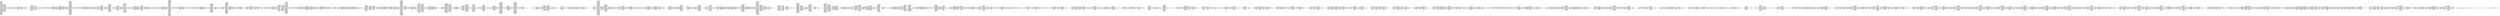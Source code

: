 digraph "graph.cfg.gv" {
	subgraph global {
		node [fontname=Courier fontsize=30.0 rank=same shape=box]
		block_0 [label="0: %00 = #0x1\l2: %01 = #0x40\l4: MSTORE(%01, %00)\l5: [NO_SSA] DUP1\l6: [NO_SSA] DUP5\l7: [NO_SSA] DUP2\l8: [NO_SSA] MSTORE\l9: [NO_SSA] PUSH1\lb: [NO_SSA] ADD\lc: [NO_SSA] DUP4\ld: [NO_SSA] DUP2\le: [NO_SSA] MSTORE\lf: [NO_SSA] PUSH1\l11: [NO_SSA] ADD\l12: [NO_SSA] DUP3\l13: [NO_SSA] DUP2\l14: [NO_SSA] MSTORE\l15: [NO_SSA] POP\l16: [NO_SSA] PUSH1\l18: [NO_SSA] PUSH1\l1a: [NO_SSA] DUP3\l1b: [NO_SSA] ADD\l1c: [NO_SSA] MLOAD\l1d: [NO_SSA] DUP2\l1e: [NO_SSA] PUSH1\l20: [NO_SSA] ADD\l21: [NO_SSA] SSTORE\l22: [NO_SSA] PUSH1\l24: [NO_SSA] DUP3\l25: [NO_SSA] ADD\l26: [NO_SSA] MLOAD\l27: [NO_SSA] DUP2\l28: [NO_SSA] PUSH1\l2a: [NO_SSA] ADD\l2b: [NO_SSA] SSTORE\l2c: [NO_SSA] PUSH1\l2e: [NO_SSA] DUP3\l2f: [NO_SSA] ADD\l30: [NO_SSA] MLOAD\l31: [NO_SSA] DUP2\l32: [NO_SSA] PUSH1\l34: [NO_SSA] ADD\l35: [NO_SSA] SSTORE\l36: [NO_SSA] SWAP1\l37: [NO_SSA] POP\l38: [NO_SSA] POP\l39: [NO_SSA] POP\l3a: [NO_SSA] POP\l3b: [NO_SSA] POP\l3c: [NO_SSA] JUMP\l"]
		block_3d [label="3d: [NO_SSA] JUMPDEST\l3e: [NO_SSA] PUSH1\l40: [NO_SSA] DUP1\l41: [NO_SSA] PUSH1\l43: [NO_SSA] DUP4\l44: [NO_SSA] PUSH20\l59: [NO_SSA] AND\l5a: [NO_SSA] PUSH20\l6f: [NO_SSA] AND\l70: [NO_SSA] DUP2\l71: [NO_SSA] MSTORE\l72: [NO_SSA] PUSH1\l74: [NO_SSA] ADD\l75: [NO_SSA] SWAP1\l76: [NO_SSA] DUP2\l77: [NO_SSA] MSTORE\l78: [NO_SSA] PUSH1\l7a: [NO_SSA] ADD\l7b: [NO_SSA] PUSH1\l7d: [NO_SSA] SHA3\l7e: [NO_SSA] SLOAD\l7f: [NO_SSA] SWAP1\l80: [NO_SSA] POP\l81: [NO_SSA] SWAP2\l82: [NO_SSA] SWAP1\l83: [NO_SSA] POP\l84: [NO_SSA] JUMP\l"]
		block_85 [label="85: [NO_SSA] JUMPDEST\l86: [NO_SSA] PUSH2\l89: [NO_SSA] PUSH2\l8c: [NO_SSA] JUMP\l"]
		block_8d [label="8d: [NO_SSA] JUMPDEST\l8e: [NO_SSA] PUSH20\la3: [NO_SSA] AND\la4: [NO_SSA] PUSH2\la7: [NO_SSA] PUSH2\laa: [NO_SSA] JUMP\l"]
		block_ab [label="ab: [NO_SSA] JUMPDEST\lac: [NO_SSA] PUSH20\lc1: [NO_SSA] AND\lc2: [NO_SSA] EQ\lc3: [NO_SSA] PUSH2\lc6: [NO_SSA] JUMPI\l"]
		block_c7 [label="c7: [NO_SSA] PUSH1\lc9: [NO_SSA] MLOAD\lca: [NO_SSA] PUSH32\leb: [NO_SSA] DUP2\lec: [NO_SSA] MSTORE\led: [NO_SSA] PUSH1\lef: [NO_SSA] ADD\lf0: [NO_SSA] PUSH2\lf3: [NO_SSA] SWAP1\lf4: [NO_SSA] PUSH2\lf7: [NO_SSA] JUMP\l"]
		block_f8 [label="f8: [NO_SSA] JUMPDEST\lf9: [NO_SSA] PUSH1\lfb: [NO_SSA] MLOAD\lfc: [NO_SSA] DUP1\lfd: [NO_SSA] SWAP2\lfe: [NO_SSA] SUB\lff: [NO_SSA] SWAP1\l100: [NO_SSA] REVERT\l"]
		block_101 [label="101: [NO_SSA] JUMPDEST\l102: [NO_SSA] PUSH2\l105: [NO_SSA] PUSH1\l107: [NO_SSA] PUSH2\l10a: [NO_SSA] JUMP\l"]
		block_10b [label="10b: [NO_SSA] JUMPDEST\l10c: [NO_SSA] JUMP\l"]
		block_10d [label="10d: [NO_SSA] JUMPDEST\l10e: [NO_SSA] PUSH1\l110: [NO_SSA] DUP1\l111: [NO_SSA] PUSH1\l113: [NO_SSA] ADD\l114: [NO_SSA] SLOAD\l115: [NO_SSA] SWAP1\l116: [NO_SSA] DUP1\l117: [NO_SSA] PUSH1\l119: [NO_SSA] ADD\l11a: [NO_SSA] SLOAD\l11b: [NO_SSA] SWAP1\l11c: [NO_SSA] DUP1\l11d: [NO_SSA] PUSH1\l11f: [NO_SSA] ADD\l120: [NO_SSA] SLOAD\l121: [NO_SSA] SWAP1\l122: [NO_SSA] POP\l123: [NO_SSA] DUP4\l124: [NO_SSA] JUMP\l"]
		block_125 [label="125: [NO_SSA] JUMPDEST\l126: [NO_SSA] PUSH1\l128: [NO_SSA] PUSH1\l12a: [NO_SSA] SWAP1\l12b: [NO_SSA] SLOAD\l12c: [NO_SSA] SWAP1\l12d: [NO_SSA] PUSH2\l130: [NO_SSA] EXP\l131: [NO_SSA] SWAP1\l132: [NO_SSA] DIV\l133: [NO_SSA] PUSH20\l148: [NO_SSA] AND\l149: [NO_SSA] DUP2\l14a: [NO_SSA] JUMP\l"]
		block_14b [label="14b: [NO_SSA] JUMPDEST\l14c: [NO_SSA] PUSH2\l14f: [NO_SSA] DUP2\l150: [NO_SSA] JUMP\l"]
		block_151 [label="151: [NO_SSA] JUMPDEST\l152: [NO_SSA] PUSH2\l155: [NO_SSA] PUSH2\l158: [NO_SSA] JUMP\l"]
		block_159 [label="159: [NO_SSA] JUMPDEST\l15a: [NO_SSA] PUSH20\l16f: [NO_SSA] AND\l170: [NO_SSA] PUSH2\l173: [NO_SSA] PUSH2\l176: [NO_SSA] JUMP\l"]
		block_177 [label="177: [NO_SSA] JUMPDEST\l178: [NO_SSA] PUSH20\l18d: [NO_SSA] AND\l18e: [NO_SSA] EQ\l18f: [NO_SSA] PUSH2\l192: [NO_SSA] JUMPI\l"]
		block_193 [label="193: [NO_SSA] PUSH1\l195: [NO_SSA] MLOAD\l196: [NO_SSA] PUSH32\l1b7: [NO_SSA] DUP2\l1b8: [NO_SSA] MSTORE\l1b9: [NO_SSA] PUSH1\l1bb: [NO_SSA] ADD\l1bc: [NO_SSA] PUSH2\l1bf: [NO_SSA] SWAP1\l1c0: [NO_SSA] PUSH2\l1c3: [NO_SSA] JUMP\l"]
		block_1c4 [label="1c4: [NO_SSA] JUMPDEST\l1c5: [NO_SSA] PUSH1\l1c7: [NO_SSA] MLOAD\l1c8: [NO_SSA] DUP1\l1c9: [NO_SSA] SWAP2\l1ca: [NO_SSA] SUB\l1cb: [NO_SSA] SWAP1\l1cc: [NO_SSA] REVERT\l"]
		block_1cd [label="1cd: [NO_SSA] JUMPDEST\l1ce: [NO_SSA] PUSH1\l1d0: [NO_SSA] PUSH1\l1d2: [NO_SSA] SWAP1\l1d3: [NO_SSA] SLOAD\l1d4: [NO_SSA] SWAP1\l1d5: [NO_SSA] PUSH2\l1d8: [NO_SSA] EXP\l1d9: [NO_SSA] SWAP1\l1da: [NO_SSA] DIV\l1db: [NO_SSA] PUSH1\l1dd: [NO_SSA] AND\l1de: [NO_SSA] ISZERO\l1df: [NO_SSA] PUSH2\l1e2: [NO_SSA] JUMPI\l"]
		block_1e3 [label="1e3: [NO_SSA] PUSH1\l1e5: [NO_SSA] MLOAD\l1e6: [NO_SSA] PUSH32\l207: [NO_SSA] DUP2\l208: [NO_SSA] MSTORE\l209: [NO_SSA] PUSH1\l20b: [NO_SSA] ADD\l20c: [NO_SSA] PUSH2\l20f: [NO_SSA] SWAP1\l210: [NO_SSA] PUSH2\l213: [NO_SSA] JUMP\l"]
		block_214 [label="214: [NO_SSA] JUMPDEST\l215: [NO_SSA] PUSH1\l217: [NO_SSA] MLOAD\l218: [NO_SSA] DUP1\l219: [NO_SSA] SWAP2\l21a: [NO_SSA] SUB\l21b: [NO_SSA] SWAP1\l21c: [NO_SSA] REVERT\l"]
		block_21d [label="21d: [NO_SSA] JUMPDEST\l21e: [NO_SSA] PUSH1\l220: [NO_SSA] PUSH1\l222: [NO_SSA] PUSH1\l224: [NO_SSA] PUSH2\l227: [NO_SSA] EXP\l228: [NO_SSA] DUP2\l229: [NO_SSA] SLOAD\l22a: [NO_SSA] DUP2\l22b: [NO_SSA] PUSH1\l22d: [NO_SSA] MUL\l22e: [NO_SSA] NOT\l22f: [NO_SSA] AND\l230: [NO_SSA] SWAP1\l231: [NO_SSA] DUP4\l232: [NO_SSA] ISZERO\l233: [NO_SSA] ISZERO\l234: [NO_SSA] MUL\l235: [NO_SSA] OR\l236: [NO_SSA] SWAP1\l237: [NO_SSA] SSTORE\l238: [NO_SSA] POP\l239: [NO_SSA] PUSH1\l23b: [NO_SSA] PUSH1\l23d: [NO_SSA] PUSH1\l23f: [NO_SSA] PUSH2\l242: [NO_SSA] EXP\l243: [NO_SSA] DUP2\l244: [NO_SSA] SLOAD\l245: [NO_SSA] DUP2\l246: [NO_SSA] PUSH1\l248: [NO_SSA] MUL\l249: [NO_SSA] NOT\l24a: [NO_SSA] AND\l24b: [NO_SSA] SWAP1\l24c: [NO_SSA] DUP4\l24d: [NO_SSA] ISZERO\l24e: [NO_SSA] ISZERO\l24f: [NO_SSA] MUL\l250: [NO_SSA] OR\l251: [NO_SSA] SWAP1\l252: [NO_SSA] SSTORE\l253: [NO_SSA] POP\l254: [NO_SSA] NUMBER\l255: [NO_SSA] PUSH1\l257: [NO_SSA] DUP2\l258: [NO_SSA] SWAP1\l259: [NO_SSA] SSTORE\l25a: [NO_SSA] POP\l25b: [NO_SSA] JUMP\l"]
		block_25c [label="25c: [NO_SSA] JUMPDEST\l25d: [NO_SSA] PUSH2\l260: [NO_SSA] PUSH2\l263: [NO_SSA] JUMP\l"]
		block_264 [label="264: [NO_SSA] JUMPDEST\l265: [NO_SSA] PUSH20\l27a: [NO_SSA] AND\l27b: [NO_SSA] PUSH2\l27e: [NO_SSA] PUSH2\l281: [NO_SSA] JUMP\l"]
		block_282 [label="282: [NO_SSA] JUMPDEST\l283: [NO_SSA] PUSH20\l298: [NO_SSA] AND\l299: [NO_SSA] EQ\l29a: [NO_SSA] PUSH2\l29d: [NO_SSA] JUMPI\l"]
		block_29e [label="29e: [NO_SSA] PUSH1\l2a0: [NO_SSA] MLOAD\l2a1: [NO_SSA] PUSH32\l2c2: [NO_SSA] DUP2\l2c3: [NO_SSA] MSTORE\l2c4: [NO_SSA] PUSH1\l2c6: [NO_SSA] ADD\l2c7: [NO_SSA] PUSH2\l2ca: [NO_SSA] SWAP1\l2cb: [NO_SSA] PUSH2\l2ce: [NO_SSA] JUMP\l"]
		block_2cf [label="2cf: [NO_SSA] JUMPDEST\l2d0: [NO_SSA] PUSH1\l2d2: [NO_SSA] MLOAD\l2d3: [NO_SSA] DUP1\l2d4: [NO_SSA] SWAP2\l2d5: [NO_SSA] SUB\l2d6: [NO_SSA] SWAP1\l2d7: [NO_SSA] REVERT\l"]
		block_2d8 [label="2d8: [NO_SSA] JUMPDEST\l2d9: [NO_SSA] DUP2\l2da: [NO_SSA] PUSH20\l2ef: [NO_SSA] AND\l2f0: [NO_SSA] PUSH4\l2f5: [NO_SSA] PUSH2\l2f8: [NO_SSA] PUSH2\l2fb: [NO_SSA] JUMP\l"]
		block_2fc [label="2fc: [NO_SSA] JUMPDEST\l2fd: [NO_SSA] DUP4\l2fe: [NO_SSA] PUSH1\l300: [NO_SSA] MLOAD\l301: [NO_SSA] DUP4\l302: [NO_SSA] PUSH4\l307: [NO_SSA] AND\l308: [NO_SSA] PUSH1\l30a: [NO_SSA] INVALID\l"]
		block_30b [label="30b: [NO_SSA] DUP2\l30c: [NO_SSA] MSTORE\l30d: [NO_SSA] PUSH1\l30f: [NO_SSA] ADD\l310: [NO_SSA] PUSH2\l313: [NO_SSA] SWAP3\l314: [NO_SSA] SWAP2\l315: [NO_SSA] SWAP1\l316: [NO_SSA] PUSH2\l319: [NO_SSA] JUMP\l"]
		block_31a [label="31a: [NO_SSA] JUMPDEST\l31b: [NO_SSA] PUSH1\l31d: [NO_SSA] PUSH1\l31f: [NO_SSA] MLOAD\l320: [NO_SSA] DUP1\l321: [NO_SSA] DUP4\l322: [NO_SSA] SUB\l323: [NO_SSA] DUP2\l324: [NO_SSA] PUSH1\l326: [NO_SSA] DUP8\l327: [NO_SSA] GAS\l328: [NO_SSA] CALL\l329: [NO_SSA] ISZERO\l32a: [NO_SSA] DUP1\l32b: [NO_SSA] ISZERO\l32c: [NO_SSA] PUSH2\l32f: [NO_SSA] JUMPI\l"]
		block_330 [label="330: [NO_SSA] RETURNDATASIZE\l331: [NO_SSA] PUSH1\l333: [NO_SSA] DUP1\l334: [NO_SSA] RETURNDATACOPY\l335: [NO_SSA] RETURNDATASIZE\l336: [NO_SSA] PUSH1\l338: [NO_SSA] REVERT\l"]
		block_339 [label="339: [NO_SSA] JUMPDEST\l33a: [NO_SSA] POP\l33b: [NO_SSA] POP\l33c: [NO_SSA] POP\l33d: [NO_SSA] POP\l33e: [NO_SSA] PUSH1\l340: [NO_SSA] MLOAD\l341: [NO_SSA] RETURNDATASIZE\l342: [NO_SSA] PUSH1\l344: [NO_SSA] NOT\l345: [NO_SSA] PUSH1\l347: [NO_SSA] DUP3\l348: [NO_SSA] ADD\l349: [NO_SSA] AND\l34a: [NO_SSA] DUP3\l34b: [NO_SSA] ADD\l34c: [NO_SSA] DUP1\l34d: [NO_SSA] PUSH1\l34f: [NO_SSA] MSTORE\l350: [NO_SSA] POP\l351: [NO_SSA] DUP2\l352: [NO_SSA] ADD\l353: [NO_SSA] SWAP1\l354: [NO_SSA] PUSH2\l357: [NO_SSA] SWAP2\l358: [NO_SSA] SWAP1\l359: [NO_SSA] PUSH2\l35c: [NO_SSA] JUMP\l"]
		block_35d [label="35d: [NO_SSA] JUMPDEST\l35e: [NO_SSA] POP\l35f: [NO_SSA] POP\l360: [NO_SSA] POP\l361: [NO_SSA] JUMP\l"]
		block_362 [label="362: [NO_SSA] JUMPDEST\l363: [NO_SSA] PUSH1\l365: [NO_SSA] PUSH1\l367: [NO_SSA] PUSH1\l369: [NO_SSA] SWAP1\l36a: [NO_SSA] SLOAD\l36b: [NO_SSA] SWAP1\l36c: [NO_SSA] PUSH2\l36f: [NO_SSA] EXP\l370: [NO_SSA] SWAP1\l371: [NO_SSA] DIV\l372: [NO_SSA] PUSH20\l387: [NO_SSA] AND\l388: [NO_SSA] SWAP1\l389: [NO_SSA] POP\l38a: [NO_SSA] SWAP1\l38b: [NO_SSA] JUMP\l"]
		block_38c [label="38c: [NO_SSA] JUMPDEST\l38d: [NO_SSA] PUSH1\l38f: [NO_SSA] PUSH1\l391: [NO_SSA] DUP1\l392: [NO_SSA] SLOAD\l393: [NO_SSA] PUSH2\l396: [NO_SSA] SWAP1\l397: [NO_SSA] PUSH2\l39a: [NO_SSA] JUMP\l"]
		block_39b [label="39b: [NO_SSA] JUMPDEST\l39c: [NO_SSA] DUP1\l39d: [NO_SSA] PUSH1\l39f: [NO_SSA] ADD\l3a0: [NO_SSA] PUSH1\l3a2: [NO_SSA] DUP1\l3a3: [NO_SSA] SWAP2\l3a4: [NO_SSA] DIV\l3a5: [NO_SSA] MUL\l3a6: [NO_SSA] PUSH1\l3a8: [NO_SSA] ADD\l3a9: [NO_SSA] PUSH1\l3ab: [NO_SSA] MLOAD\l3ac: [NO_SSA] SWAP1\l3ad: [NO_SSA] DUP2\l3ae: [NO_SSA] ADD\l3af: [NO_SSA] PUSH1\l3b1: [NO_SSA] MSTORE\l3b2: [NO_SSA] DUP1\l3b3: [NO_SSA] SWAP3\l3b4: [NO_SSA] SWAP2\l3b5: [NO_SSA] SWAP1\l3b6: [NO_SSA] DUP2\l3b7: [NO_SSA] DUP2\l3b8: [NO_SSA] MSTORE\l3b9: [NO_SSA] PUSH1\l3bb: [NO_SSA] ADD\l3bc: [NO_SSA] DUP3\l3bd: [NO_SSA] DUP1\l3be: [NO_SSA] SLOAD\l3bf: [NO_SSA] PUSH2\l3c2: [NO_SSA] SWAP1\l3c3: [NO_SSA] PUSH2\l3c6: [NO_SSA] JUMP\l"]
		block_3c7 [label="3c7: [NO_SSA] JUMPDEST\l3c8: [NO_SSA] DUP1\l3c9: [NO_SSA] ISZERO\l3ca: [NO_SSA] PUSH2\l3cd: [NO_SSA] JUMPI\l"]
		block_3ce [label="3ce: [NO_SSA] DUP1\l3cf: [NO_SSA] PUSH1\l3d1: [NO_SSA] LT\l3d2: [NO_SSA] PUSH2\l3d5: [NO_SSA] JUMPI\l"]
		block_3d6 [label="3d6: [NO_SSA] PUSH2\l3d9: [NO_SSA] DUP1\l3da: [NO_SSA] DUP4\l3db: [NO_SSA] SLOAD\l3dc: [NO_SSA] DIV\l3dd: [NO_SSA] MUL\l3de: [NO_SSA] DUP4\l3df: [NO_SSA] MSTORE\l3e0: [NO_SSA] SWAP2\l3e1: [NO_SSA] PUSH1\l3e3: [NO_SSA] ADD\l3e4: [NO_SSA] SWAP2\l3e5: [NO_SSA] PUSH2\l3e8: [NO_SSA] JUMP\l"]
		block_3e9 [label="3e9: [NO_SSA] JUMPDEST\l3ea: [NO_SSA] DUP3\l3eb: [NO_SSA] ADD\l3ec: [NO_SSA] SWAP2\l3ed: [NO_SSA] SWAP1\l3ee: [NO_SSA] PUSH1\l3f0: [NO_SSA] MSTORE\l3f1: [NO_SSA] PUSH1\l3f3: [NO_SSA] PUSH1\l3f5: [NO_SSA] SHA3\l3f6: [NO_SSA] SWAP1\l"]
		block_3f7 [label="3f7: [NO_SSA] JUMPDEST\l3f8: [NO_SSA] DUP2\l3f9: [NO_SSA] SLOAD\l3fa: [NO_SSA] DUP2\l3fb: [NO_SSA] MSTORE\l3fc: [NO_SSA] SWAP1\l3fd: [NO_SSA] PUSH1\l3ff: [NO_SSA] ADD\l400: [NO_SSA] SWAP1\l401: [NO_SSA] PUSH1\l403: [NO_SSA] ADD\l404: [NO_SSA] DUP1\l405: [NO_SSA] DUP4\l406: [NO_SSA] GT\l407: [NO_SSA] PUSH2\l40a: [NO_SSA] JUMPI\l"]
		block_40b [label="40b: [NO_SSA] DUP3\l40c: [NO_SSA] SWAP1\l40d: [NO_SSA] SUB\l40e: [NO_SSA] PUSH1\l410: [NO_SSA] AND\l411: [NO_SSA] DUP3\l412: [NO_SSA] ADD\l413: [NO_SSA] SWAP2\l"]
		block_414 [label="414: [NO_SSA] JUMPDEST\l415: [NO_SSA] POP\l416: [NO_SSA] POP\l417: [NO_SSA] POP\l418: [NO_SSA] POP\l419: [NO_SSA] POP\l41a: [NO_SSA] SWAP1\l41b: [NO_SSA] POP\l41c: [NO_SSA] SWAP1\l41d: [NO_SSA] JUMP\l"]
		block_41e [label="41e: [NO_SSA] JUMPDEST\l41f: [NO_SSA] PUSH2\l422: [NO_SSA] PUSH2\l425: [NO_SSA] JUMP\l"]
		block_426 [label="426: [NO_SSA] JUMPDEST\l427: [NO_SSA] PUSH20\l43c: [NO_SSA] AND\l43d: [NO_SSA] PUSH2\l440: [NO_SSA] PUSH2\l443: [NO_SSA] JUMP\l"]
		block_444 [label="444: [NO_SSA] JUMPDEST\l445: [NO_SSA] PUSH20\l45a: [NO_SSA] AND\l45b: [NO_SSA] EQ\l45c: [NO_SSA] PUSH2\l45f: [NO_SSA] JUMPI\l"]
		block_460 [label="460: [NO_SSA] PUSH1\l462: [NO_SSA] MLOAD\l463: [NO_SSA] PUSH32\l484: [NO_SSA] DUP2\l485: [NO_SSA] MSTORE\l486: [NO_SSA] PUSH1\l488: [NO_SSA] ADD\l489: [NO_SSA] PUSH2\l48c: [NO_SSA] SWAP1\l48d: [NO_SSA] PUSH2\l490: [NO_SSA] JUMP\l"]
		block_491 [label="491: [NO_SSA] JUMPDEST\l492: [NO_SSA] PUSH1\l494: [NO_SSA] MLOAD\l495: [NO_SSA] DUP1\l496: [NO_SSA] SWAP2\l497: [NO_SSA] SUB\l498: [NO_SSA] SWAP1\l499: [NO_SSA] REVERT\l"]
		block_49a [label="49a: [NO_SSA] JUMPDEST\l49b: [NO_SSA] PUSH1\l49d: [NO_SSA] MLOAD\l49e: [NO_SSA] DUP1\l49f: [NO_SSA] PUSH1\l4a1: [NO_SSA] ADD\l4a2: [NO_SSA] PUSH1\l4a4: [NO_SSA] MSTORE\l4a5: [NO_SSA] DUP1\l4a6: [NO_SSA] DUP5\l4a7: [NO_SSA] DUP2\l4a8: [NO_SSA] MSTORE\l4a9: [NO_SSA] PUSH1\l4ab: [NO_SSA] ADD\l4ac: [NO_SSA] DUP4\l4ad: [NO_SSA] DUP2\l4ae: [NO_SSA] MSTORE\l4af: [NO_SSA] PUSH1\l4b1: [NO_SSA] ADD\l4b2: [NO_SSA] DUP3\l4b3: [NO_SSA] DUP2\l4b4: [NO_SSA] MSTORE\l4b5: [NO_SSA] POP\l4b6: [NO_SSA] PUSH1\l4b8: [NO_SSA] PUSH1\l4ba: [NO_SSA] DUP3\l4bb: [NO_SSA] ADD\l4bc: [NO_SSA] MLOAD\l4bd: [NO_SSA] DUP2\l4be: [NO_SSA] PUSH1\l4c0: [NO_SSA] ADD\l4c1: [NO_SSA] SSTORE\l4c2: [NO_SSA] PUSH1\l4c4: [NO_SSA] DUP3\l4c5: [NO_SSA] ADD\l4c6: [NO_SSA] MLOAD\l4c7: [NO_SSA] DUP2\l4c8: [NO_SSA] PUSH1\l4ca: [NO_SSA] ADD\l4cb: [NO_SSA] SSTORE\l4cc: [NO_SSA] PUSH1\l4ce: [NO_SSA] DUP3\l4cf: [NO_SSA] ADD\l4d0: [NO_SSA] MLOAD\l4d1: [NO_SSA] DUP2\l4d2: [NO_SSA] PUSH1\l4d4: [NO_SSA] ADD\l4d5: [NO_SSA] SSTORE\l4d6: [NO_SSA] SWAP1\l4d7: [NO_SSA] POP\l4d8: [NO_SSA] POP\l4d9: [NO_SSA] PUSH1\l4db: [NO_SSA] DUP2\l4dc: [NO_SSA] DUP4\l4dd: [NO_SSA] DUP6\l4de: [NO_SSA] PUSH2\l4e1: [NO_SSA] SWAP2\l4e2: [NO_SSA] SWAP1\l4e3: [NO_SSA] PUSH2\l4e6: [NO_SSA] JUMP\l"]
		block_4e7 [label="4e7: [NO_SSA] JUMPDEST\l4e8: [NO_SSA] PUSH2\l4eb: [NO_SSA] SWAP2\l4ec: [NO_SSA] SWAP1\l4ed: [NO_SSA] PUSH2\l4f0: [NO_SSA] JUMP\l"]
		block_4f1 [label="4f1: [NO_SSA] JUMPDEST\l4f2: [NO_SSA] GT\l4f3: [NO_SSA] ISZERO\l4f4: [NO_SSA] PUSH2\l4f7: [NO_SSA] JUMPI\l"]
		block_4f8 [label="4f8: [NO_SSA] PUSH1\l4fa: [NO_SSA] MLOAD\l4fb: [NO_SSA] PUSH32\l51c: [NO_SSA] DUP2\l51d: [NO_SSA] MSTORE\l51e: [NO_SSA] PUSH1\l520: [NO_SSA] ADD\l521: [NO_SSA] PUSH2\l524: [NO_SSA] SWAP1\l525: [NO_SSA] PUSH2\l528: [NO_SSA] JUMP\l"]
		block_529 [label="529: [NO_SSA] JUMPDEST\l52a: [NO_SSA] PUSH1\l52c: [NO_SSA] MLOAD\l52d: [NO_SSA] DUP1\l52e: [NO_SSA] SWAP2\l52f: [NO_SSA] SUB\l530: [NO_SSA] SWAP1\l531: [NO_SSA] REVERT\l"]
		block_532 [label="532: [NO_SSA] JUMPDEST\l533: [NO_SSA] POP\l534: [NO_SSA] POP\l535: [NO_SSA] POP\l536: [NO_SSA] JUMP\l"]
		block_537 [label="537: [NO_SSA] JUMPDEST\l538: [NO_SSA] PUSH2\l53b: [NO_SSA] PUSH2\l53e: [NO_SSA] JUMP\l"]
		block_53f [label="53f: [NO_SSA] JUMPDEST\l540: [NO_SSA] PUSH20\l555: [NO_SSA] AND\l556: [NO_SSA] PUSH2\l559: [NO_SSA] PUSH2\l55c: [NO_SSA] JUMP\l"]
		block_55d [label="55d: [NO_SSA] JUMPDEST\l55e: [NO_SSA] PUSH20\l573: [NO_SSA] AND\l574: [NO_SSA] EQ\l575: [NO_SSA] PUSH2\l578: [NO_SSA] JUMPI\l"]
		block_579 [label="579: [NO_SSA] PUSH1\l57b: [NO_SSA] MLOAD\l57c: [NO_SSA] PUSH32\l59d: [NO_SSA] DUP2\l59e: [NO_SSA] MSTORE\l59f: [NO_SSA] PUSH1\l5a1: [NO_SSA] ADD\l5a2: [NO_SSA] PUSH2\l5a5: [NO_SSA] SWAP1\l5a6: [NO_SSA] PUSH2\l5a9: [NO_SSA] JUMP\l"]
		block_5aa [label="5aa: [NO_SSA] JUMPDEST\l5ab: [NO_SSA] PUSH1\l5ad: [NO_SSA] MLOAD\l5ae: [NO_SSA] DUP1\l5af: [NO_SSA] SWAP2\l5b0: [NO_SSA] SUB\l5b1: [NO_SSA] SWAP1\l5b2: [NO_SSA] REVERT\l"]
		block_5b3 [label="5b3: [NO_SSA] JUMPDEST\l5b4: [NO_SSA] PUSH2\l5b7: [NO_SSA] PUSH2\l5ba: [NO_SSA] JUMP\l"]
		block_5bb [label="5bb: [NO_SSA] JUMPDEST\l5bc: [NO_SSA] PUSH20\l5d1: [NO_SSA] AND\l5d2: [NO_SSA] PUSH2\l5d5: [NO_SSA] DUP3\l5d6: [NO_SSA] SWAP1\l5d7: [NO_SSA] DUP2\l5d8: [NO_SSA] ISZERO\l5d9: [NO_SSA] MUL\l5da: [NO_SSA] SWAP1\l5db: [NO_SSA] PUSH1\l5dd: [NO_SSA] MLOAD\l5de: [NO_SSA] PUSH1\l5e0: [NO_SSA] PUSH1\l5e2: [NO_SSA] MLOAD\l5e3: [NO_SSA] DUP1\l5e4: [NO_SSA] DUP4\l5e5: [NO_SSA] SUB\l5e6: [NO_SSA] DUP2\l5e7: [NO_SSA] DUP6\l5e8: [NO_SSA] DUP9\l5e9: [NO_SSA] DUP9\l5ea: [NO_SSA] CALL\l5eb: [NO_SSA] SWAP4\l5ec: [NO_SSA] POP\l5ed: [NO_SSA] POP\l5ee: [NO_SSA] POP\l5ef: [NO_SSA] POP\l5f0: [NO_SSA] ISZERO\l5f1: [NO_SSA] DUP1\l5f2: [NO_SSA] ISZERO\l5f3: [NO_SSA] PUSH2\l5f6: [NO_SSA] JUMPI\l"]
		block_5f7 [label="5f7: [NO_SSA] RETURNDATASIZE\l5f8: [NO_SSA] PUSH1\l5fa: [NO_SSA] DUP1\l5fb: [NO_SSA] RETURNDATACOPY\l5fc: [NO_SSA] RETURNDATASIZE\l5fd: [NO_SSA] PUSH1\l5ff: [NO_SSA] REVERT\l"]
		block_600 [label="600: [NO_SSA] JUMPDEST\l601: [NO_SSA] POP\l602: [NO_SSA] POP\l603: [NO_SSA] JUMP\l"]
		block_604 [label="604: [NO_SSA] JUMPDEST\l605: [NO_SSA] PUSH1\l607: [NO_SSA] DUP1\l608: [NO_SSA] PUSH1\l60a: [NO_SSA] PUSH1\l60c: [NO_SSA] PUSH2\l60f: [NO_SSA] PUSH2\l612: [NO_SSA] JUMP\l"]
		block_613 [label="613: [NO_SSA] JUMPDEST\l614: [NO_SSA] PUSH20\l629: [NO_SSA] AND\l62a: [NO_SSA] PUSH20\l63f: [NO_SSA] AND\l640: [NO_SSA] DUP2\l641: [NO_SSA] MSTORE\l642: [NO_SSA] PUSH1\l644: [NO_SSA] ADD\l645: [NO_SSA] SWAP1\l646: [NO_SSA] DUP2\l647: [NO_SSA] MSTORE\l648: [NO_SSA] PUSH1\l64a: [NO_SSA] ADD\l64b: [NO_SSA] PUSH1\l64d: [NO_SSA] SHA3\l64e: [NO_SSA] PUSH1\l650: [NO_SSA] DUP6\l651: [NO_SSA] PUSH20\l666: [NO_SSA] AND\l667: [NO_SSA] PUSH20\l67c: [NO_SSA] AND\l67d: [NO_SSA] DUP2\l67e: [NO_SSA] MSTORE\l67f: [NO_SSA] PUSH1\l681: [NO_SSA] ADD\l682: [NO_SSA] SWAP1\l683: [NO_SSA] DUP2\l684: [NO_SSA] MSTORE\l685: [NO_SSA] PUSH1\l687: [NO_SSA] ADD\l688: [NO_SSA] PUSH1\l68a: [NO_SSA] SHA3\l68b: [NO_SSA] SLOAD\l68c: [NO_SSA] SWAP1\l68d: [NO_SSA] POP\l68e: [NO_SSA] DUP3\l68f: [NO_SSA] DUP2\l690: [NO_SSA] LT\l691: [NO_SSA] ISZERO\l692: [NO_SSA] PUSH2\l695: [NO_SSA] JUMPI\l"]
		block_696 [label="696: [NO_SSA] PUSH1\l698: [NO_SSA] MLOAD\l699: [NO_SSA] PUSH32\l6ba: [NO_SSA] DUP2\l6bb: [NO_SSA] MSTORE\l6bc: [NO_SSA] PUSH1\l6be: [NO_SSA] ADD\l6bf: [NO_SSA] PUSH2\l6c2: [NO_SSA] SWAP1\l6c3: [NO_SSA] PUSH2\l6c6: [NO_SSA] JUMP\l"]
		block_6c7 [label="6c7: [NO_SSA] JUMPDEST\l6c8: [NO_SSA] PUSH1\l6ca: [NO_SSA] MLOAD\l6cb: [NO_SSA] DUP1\l6cc: [NO_SSA] SWAP2\l6cd: [NO_SSA] SUB\l6ce: [NO_SSA] SWAP1\l6cf: [NO_SSA] REVERT\l"]
		block_6d0 [label="6d0: [NO_SSA] JUMPDEST\l6d1: [NO_SSA] PUSH2\l6d4: [NO_SSA] PUSH2\l6d7: [NO_SSA] PUSH2\l6da: [NO_SSA] JUMP\l"]
		block_6db [label="6db: [NO_SSA] JUMPDEST\l6dc: [NO_SSA] DUP6\l6dd: [NO_SSA] DUP6\l6de: [NO_SSA] DUP5\l6df: [NO_SSA] PUSH2\l6e2: [NO_SSA] SWAP2\l6e3: [NO_SSA] SWAP1\l6e4: [NO_SSA] PUSH2\l6e7: [NO_SSA] JUMP\l"]
		block_6e8 [label="6e8: [NO_SSA] JUMPDEST\l6e9: [NO_SSA] PUSH2\l6ec: [NO_SSA] JUMP\l"]
		block_6ed [label="6ed: [NO_SSA] JUMPDEST\l6ee: [NO_SSA] PUSH1\l6f0: [NO_SSA] SWAP2\l6f1: [NO_SSA] POP\l6f2: [NO_SSA] POP\l6f3: [NO_SSA] SWAP3\l6f4: [NO_SSA] SWAP2\l6f5: [NO_SSA] POP\l6f6: [NO_SSA] POP\l6f7: [NO_SSA] JUMP\l"]
		block_6f8 [label="6f8: [NO_SSA] JUMPDEST\l6f9: [NO_SSA] PUSH1\l6fb: [NO_SSA] PUSH1\l6fd: [NO_SSA] SWAP1\l6fe: [NO_SSA] SLOAD\l6ff: [NO_SSA] SWAP1\l700: [NO_SSA] PUSH2\l703: [NO_SSA] EXP\l704: [NO_SSA] SWAP1\l705: [NO_SSA] DIV\l706: [NO_SSA] PUSH20\l71b: [NO_SSA] AND\l71c: [NO_SSA] DUP2\l71d: [NO_SSA] JUMP\l"]
		block_71e [label="71e: [NO_SSA] JUMPDEST\l71f: [NO_SSA] PUSH1\l721: [NO_SSA] PUSH2\l724: [NO_SSA] CALLER\l725: [NO_SSA] DUP5\l726: [NO_SSA] DUP5\l727: [NO_SSA] PUSH2\l72a: [NO_SSA] JUMP\l"]
		block_72b [label="72b: [NO_SSA] JUMPDEST\l72c: [NO_SSA] PUSH1\l72e: [NO_SSA] SWAP1\l72f: [NO_SSA] POP\l730: [NO_SSA] SWAP3\l731: [NO_SSA] SWAP2\l732: [NO_SSA] POP\l733: [NO_SSA] POP\l734: [NO_SSA] JUMP\l"]
		block_735 [label="735: [NO_SSA] JUMPDEST\l736: [NO_SSA] PUSH2\l739: [NO_SSA] PUSH2\l73c: [NO_SSA] JUMP\l"]
		block_73d [label="73d: [NO_SSA] JUMPDEST\l73e: [NO_SSA] PUSH20\l753: [NO_SSA] AND\l754: [NO_SSA] PUSH2\l757: [NO_SSA] PUSH2\l75a: [NO_SSA] JUMP\l"]
		block_75b [label="75b: [NO_SSA] JUMPDEST\l75c: [NO_SSA] PUSH20\l771: [NO_SSA] AND\l772: [NO_SSA] EQ\l773: [NO_SSA] PUSH2\l776: [NO_SSA] JUMPI\l"]
		block_777 [label="777: [NO_SSA] PUSH1\l779: [NO_SSA] MLOAD\l77a: [NO_SSA] PUSH32\l79b: [NO_SSA] DUP2\l79c: [NO_SSA] MSTORE\l79d: [NO_SSA] PUSH1\l79f: [NO_SSA] ADD\l7a0: [NO_SSA] PUSH2\l7a3: [NO_SSA] SWAP1\l7a4: [NO_SSA] PUSH2\l7a7: [NO_SSA] JUMP\l"]
		block_7a8 [label="7a8: [NO_SSA] JUMPDEST\l7a9: [NO_SSA] PUSH1\l7ab: [NO_SSA] MLOAD\l7ac: [NO_SSA] DUP1\l7ad: [NO_SSA] SWAP2\l7ae: [NO_SSA] SUB\l7af: [NO_SSA] SWAP1\l7b0: [NO_SSA] REVERT\l"]
		block_7b1 [label="7b1: [NO_SSA] JUMPDEST\l7b2: [NO_SSA] DUP1\l7b3: [NO_SSA] PUSH1\l7b5: [NO_SSA] PUSH1\l7b7: [NO_SSA] PUSH2\l7ba: [NO_SSA] EXP\l7bb: [NO_SSA] DUP2\l7bc: [NO_SSA] SLOAD\l7bd: [NO_SSA] DUP2\l7be: [NO_SSA] PUSH20\l7d3: [NO_SSA] MUL\l7d4: [NO_SSA] NOT\l7d5: [NO_SSA] AND\l7d6: [NO_SSA] SWAP1\l7d7: [NO_SSA] DUP4\l7d8: [NO_SSA] PUSH20\l7ed: [NO_SSA] AND\l7ee: [NO_SSA] MUL\l7ef: [NO_SSA] OR\l7f0: [NO_SSA] SWAP1\l7f1: [NO_SSA] SSTORE\l7f2: [NO_SSA] POP\l7f3: [NO_SSA] POP\l7f4: [NO_SSA] JUMP\l"]
		block_7f5 [label="7f5: [NO_SSA] JUMPDEST\l7f6: [NO_SSA] PUSH1\l7f8: [NO_SSA] PUSH1\l7fa: [NO_SSA] MSTORE\l7fb: [NO_SSA] DUP1\l7fc: [NO_SSA] PUSH1\l7fe: [NO_SSA] MSTORE\l7ff: [NO_SSA] PUSH1\l801: [NO_SSA] PUSH1\l803: [NO_SSA] SHA3\l804: [NO_SSA] PUSH1\l806: [NO_SSA] SWAP2\l807: [NO_SSA] POP\l808: [NO_SSA] SLOAD\l809: [NO_SSA] SWAP1\l80a: [NO_SSA] PUSH2\l80d: [NO_SSA] EXP\l80e: [NO_SSA] SWAP1\l80f: [NO_SSA] DIV\l810: [NO_SSA] PUSH1\l812: [NO_SSA] AND\l813: [NO_SSA] DUP2\l814: [NO_SSA] JUMP\l"]
		block_815 [label="815: [NO_SSA] JUMPDEST\l816: [NO_SSA] PUSH1\l818: [NO_SSA] PUSH1\l81a: [NO_SSA] PUSH1\l81c: [NO_SSA] DUP5\l81d: [NO_SSA] PUSH20\l832: [NO_SSA] AND\l833: [NO_SSA] PUSH20\l848: [NO_SSA] AND\l849: [NO_SSA] DUP2\l84a: [NO_SSA] MSTORE\l84b: [NO_SSA] PUSH1\l84d: [NO_SSA] ADD\l84e: [NO_SSA] SWAP1\l84f: [NO_SSA] DUP2\l850: [NO_SSA] MSTORE\l851: [NO_SSA] PUSH1\l853: [NO_SSA] ADD\l854: [NO_SSA] PUSH1\l856: [NO_SSA] SHA3\l857: [NO_SSA] PUSH1\l859: [NO_SSA] DUP4\l85a: [NO_SSA] PUSH20\l86f: [NO_SSA] AND\l870: [NO_SSA] PUSH20\l885: [NO_SSA] AND\l886: [NO_SSA] DUP2\l887: [NO_SSA] MSTORE\l888: [NO_SSA] PUSH1\l88a: [NO_SSA] ADD\l88b: [NO_SSA] SWAP1\l88c: [NO_SSA] DUP2\l88d: [NO_SSA] MSTORE\l88e: [NO_SSA] PUSH1\l890: [NO_SSA] ADD\l891: [NO_SSA] PUSH1\l893: [NO_SSA] SHA3\l894: [NO_SSA] SLOAD\l895: [NO_SSA] SWAP1\l896: [NO_SSA] POP\l897: [NO_SSA] SWAP3\l898: [NO_SSA] SWAP2\l899: [NO_SSA] POP\l89a: [NO_SSA] POP\l89b: [NO_SSA] JUMP\l"]
		block_89c [label="89c: [NO_SSA] JUMPDEST\l89d: [NO_SSA] PUSH2\l8a0: [NO_SSA] PUSH2\l8a3: [NO_SSA] JUMP\l"]
		block_8a4 [label="8a4: [NO_SSA] JUMPDEST\l8a5: [NO_SSA] PUSH20\l8ba: [NO_SSA] AND\l8bb: [NO_SSA] PUSH2\l8be: [NO_SSA] PUSH2\l8c1: [NO_SSA] JUMP\l"]
		block_8c2 [label="8c2: [NO_SSA] JUMPDEST\l8c3: [NO_SSA] PUSH20\l8d8: [NO_SSA] AND\l8d9: [NO_SSA] EQ\l8da: [NO_SSA] PUSH2\l8dd: [NO_SSA] JUMPI\l"]
		block_8de [label="8de: [NO_SSA] PUSH1\l8e0: [NO_SSA] MLOAD\l8e1: [NO_SSA] PUSH32\l902: [NO_SSA] DUP2\l903: [NO_SSA] MSTORE\l904: [NO_SSA] PUSH1\l906: [NO_SSA] ADD\l907: [NO_SSA] PUSH2\l90a: [NO_SSA] SWAP1\l90b: [NO_SSA] PUSH2\l90e: [NO_SSA] JUMP\l"]
		block_90f [label="90f: [NO_SSA] JUMPDEST\l910: [NO_SSA] PUSH1\l912: [NO_SSA] MLOAD\l913: [NO_SSA] DUP1\l914: [NO_SSA] SWAP2\l915: [NO_SSA] SUB\l916: [NO_SSA] SWAP1\l917: [NO_SSA] REVERT\l"]
		block_918 [label="918: [NO_SSA] JUMPDEST\l919: [NO_SSA] PUSH1\l91b: [NO_SSA] PUSH1\l91d: [NO_SSA] SWAP1\l91e: [NO_SSA] SLOAD\l91f: [NO_SSA] SWAP1\l920: [NO_SSA] PUSH2\l923: [NO_SSA] EXP\l924: [NO_SSA] SWAP1\l925: [NO_SSA] DIV\l926: [NO_SSA] PUSH1\l928: [NO_SSA] AND\l929: [NO_SSA] ISZERO\l92a: [NO_SSA] PUSH2\l92d: [NO_SSA] JUMPI\l"]
		block_92e [label="92e: [NO_SSA] PUSH1\l930: [NO_SSA] MLOAD\l931: [NO_SSA] PUSH32\l952: [NO_SSA] DUP2\l953: [NO_SSA] MSTORE\l954: [NO_SSA] PUSH1\l956: [NO_SSA] ADD\l957: [NO_SSA] PUSH2\l95a: [NO_SSA] SWAP1\l95b: [NO_SSA] PUSH2\l95e: [NO_SSA] JUMP\l"]
		block_95f [label="95f: [NO_SSA] JUMPDEST\l960: [NO_SSA] PUSH1\l962: [NO_SSA] MLOAD\l963: [NO_SSA] DUP1\l964: [NO_SSA] SWAP2\l965: [NO_SSA] SUB\l966: [NO_SSA] SWAP1\l967: [NO_SSA] REVERT\l"]
		block_968 [label="968: [NO_SSA] JUMPDEST\l969: [NO_SSA] PUSH1\l96b: [NO_SSA] DUP2\l96c: [NO_SSA] LT\l96d: [NO_SSA] PUSH2\l970: [NO_SSA] JUMPI\l"]
		block_971 [label="971: [NO_SSA] PUSH1\l973: [NO_SSA] MLOAD\l974: [NO_SSA] PUSH32\l995: [NO_SSA] DUP2\l996: [NO_SSA] MSTORE\l997: [NO_SSA] PUSH1\l999: [NO_SSA] ADD\l99a: [NO_SSA] PUSH2\l99d: [NO_SSA] SWAP1\l99e: [NO_SSA] PUSH2\l9a1: [NO_SSA] JUMP\l"]
		block_9a2 [label="9a2: [NO_SSA] JUMPDEST\l9a3: [NO_SSA] PUSH1\l9a5: [NO_SSA] MLOAD\l9a6: [NO_SSA] DUP1\l9a7: [NO_SSA] SWAP2\l9a8: [NO_SSA] SUB\l9a9: [NO_SSA] SWAP1\l9aa: [NO_SSA] REVERT\l"]
		block_9ab [label="9ab: [NO_SSA] JUMPDEST\l9ac: [NO_SSA] DUP1\l9ad: [NO_SSA] PUSH1\l9af: [NO_SSA] DUP2\l9b0: [NO_SSA] SWAP1\l9b1: [NO_SSA] SSTORE\l9b2: [NO_SSA] POP\l9b3: [NO_SSA] POP\l9b4: [NO_SSA] JUMP\l"]
		block_9b5 [label="9b5: [NO_SSA] JUMPDEST\l9b6: [NO_SSA] PUSH2\l9b9: [NO_SSA] PUSH2\l9bc: [NO_SSA] JUMP\l"]
		block_9bd [label="9bd: [NO_SSA] JUMPDEST\l9be: [NO_SSA] PUSH20\l9d3: [NO_SSA] AND\l9d4: [NO_SSA] PUSH2\l9d7: [NO_SSA] PUSH2\l9da: [NO_SSA] JUMP\l"]
		block_9db [label="9db: [NO_SSA] JUMPDEST\l9dc: [NO_SSA] PUSH20\l9f1: [NO_SSA] AND\l9f2: [NO_SSA] EQ\l9f3: [NO_SSA] PUSH2\l9f6: [NO_SSA] JUMPI\l"]
		block_9f7 [label="9f7: [NO_SSA] PUSH1\l9f9: [NO_SSA] MLOAD\l9fa: [NO_SSA] PUSH32\la1b: [NO_SSA] DUP2\la1c: [NO_SSA] MSTORE\la1d: [NO_SSA] PUSH1\la1f: [NO_SSA] ADD\la20: [NO_SSA] PUSH2\la23: [NO_SSA] SWAP1\la24: [NO_SSA] PUSH2\la27: [NO_SSA] JUMP\l"]
		block_a28 [label="a28: [NO_SSA] JUMPDEST\la29: [NO_SSA] PUSH1\la2b: [NO_SSA] MLOAD\la2c: [NO_SSA] DUP1\la2d: [NO_SSA] SWAP2\la2e: [NO_SSA] SUB\la2f: [NO_SSA] SWAP1\la30: [NO_SSA] REVERT\l"]
		block_a31 [label="a31: [NO_SSA] JUMPDEST\la32: [NO_SSA] PUSH1\la34: [NO_SSA] PUSH20\la49: [NO_SSA] AND\la4a: [NO_SSA] DUP2\la4b: [NO_SSA] PUSH20\la60: [NO_SSA] AND\la61: [NO_SSA] SUB\la62: [NO_SSA] PUSH2\la65: [NO_SSA] JUMPI\l"]
		block_a66 [label="a66: [NO_SSA] PUSH1\la68: [NO_SSA] MLOAD\la69: [NO_SSA] PUSH32\la8a: [NO_SSA] DUP2\la8b: [NO_SSA] MSTORE\la8c: [NO_SSA] PUSH1\la8e: [NO_SSA] ADD\la8f: [NO_SSA] PUSH2\la92: [NO_SSA] SWAP1\la93: [NO_SSA] PUSH2\la96: [NO_SSA] JUMP\l"]
		block_a97 [label="a97: [NO_SSA] JUMPDEST\la98: [NO_SSA] PUSH1\la9a: [NO_SSA] MLOAD\la9b: [NO_SSA] DUP1\la9c: [NO_SSA] SWAP2\la9d: [NO_SSA] SUB\la9e: [NO_SSA] SWAP1\la9f: [NO_SSA] REVERT\l"]
		block_aa0 [label="aa0: [NO_SSA] JUMPDEST\laa1: [NO_SSA] PUSH2\laa4: [NO_SSA] DUP2\laa5: [NO_SSA] PUSH2\laa8: [NO_SSA] JUMP\l"]
		block_aa9 [label="aa9: [NO_SSA] JUMPDEST\laaa: [NO_SSA] POP\laab: [NO_SSA] JUMP\l"]
		block_aac [label="aac: [NO_SSA] JUMPDEST\laad: [NO_SSA] PUSH1\laaf: [NO_SSA] DUP1\lab0: [NO_SSA] PUSH1\lab2: [NO_SSA] ADD\lab3: [NO_SSA] SLOAD\lab4: [NO_SSA] SWAP1\lab5: [NO_SSA] DUP1\lab6: [NO_SSA] PUSH1\lab8: [NO_SSA] ADD\lab9: [NO_SSA] SLOAD\laba: [NO_SSA] SWAP1\labb: [NO_SSA] DUP1\labc: [NO_SSA] PUSH1\labe: [NO_SSA] ADD\labf: [NO_SSA] SLOAD\lac0: [NO_SSA] SWAP1\lac1: [NO_SSA] POP\lac2: [NO_SSA] DUP4\lac3: [NO_SSA] JUMP\l"]
		block_ac4 [label="ac4: [NO_SSA] JUMPDEST\lac5: [NO_SSA] PUSH1\lac7: [NO_SSA] PUSH1\lac9: [NO_SSA] SWAP1\laca: [NO_SSA] SLOAD\lacb: [NO_SSA] SWAP1\lacc: [NO_SSA] PUSH2\lacf: [NO_SSA] EXP\lad0: [NO_SSA] SWAP1\lad1: [NO_SSA] DIV\lad2: [NO_SSA] PUSH20\lae7: [NO_SSA] AND\lae8: [NO_SSA] DUP2\lae9: [NO_SSA] JUMP\l"]
		block_aea [label="aea: [NO_SSA] JUMPDEST\laeb: [NO_SSA] PUSH1\laed: [NO_SSA] PUSH1\laef: [NO_SSA] SWAP1\laf0: [NO_SSA] SLOAD\laf1: [NO_SSA] SWAP1\laf2: [NO_SSA] PUSH2\laf5: [NO_SSA] EXP\laf6: [NO_SSA] SWAP1\laf7: [NO_SSA] DIV\laf8: [NO_SSA] PUSH1\lafa: [NO_SSA] AND\lafb: [NO_SSA] DUP2\lafc: [NO_SSA] JUMP\l"]
		block_afd [label="afd: [NO_SSA] JUMPDEST\lafe: [NO_SSA] PUSH1\lb00: [NO_SSA] CALLER\lb01: [NO_SSA] SWAP1\lb02: [NO_SSA] POP\lb03: [NO_SSA] SWAP1\lb04: [NO_SSA] JUMP\l"]
		block_b05 [label="b05: [NO_SSA] JUMPDEST\lb06: [NO_SSA] PUSH1\lb08: [NO_SSA] PUSH20\lb1d: [NO_SSA] AND\lb1e: [NO_SSA] DUP4\lb1f: [NO_SSA] PUSH20\lb34: [NO_SSA] AND\lb35: [NO_SSA] SUB\lb36: [NO_SSA] PUSH2\lb39: [NO_SSA] JUMPI\l"]
		block_b3a [label="b3a: [NO_SSA] PUSH1\lb3c: [NO_SSA] MLOAD\lb3d: [NO_SSA] PUSH32\lb5e: [NO_SSA] DUP2\lb5f: [NO_SSA] MSTORE\lb60: [NO_SSA] PUSH1\lb62: [NO_SSA] ADD\lb63: [NO_SSA] PUSH2\lb66: [NO_SSA] SWAP1\lb67: [NO_SSA] PUSH2\lb6a: [NO_SSA] JUMP\l"]
		block_b6b [label="b6b: [NO_SSA] JUMPDEST\lb6c: [NO_SSA] PUSH1\lb6e: [NO_SSA] MLOAD\lb6f: [NO_SSA] DUP1\lb70: [NO_SSA] SWAP2\lb71: [NO_SSA] SUB\lb72: [NO_SSA] SWAP1\lb73: [NO_SSA] REVERT\l"]
		block_b74 [label="b74: [NO_SSA] JUMPDEST\lb75: [NO_SSA] PUSH1\lb77: [NO_SSA] PUSH20\lb8c: [NO_SSA] AND\lb8d: [NO_SSA] DUP3\lb8e: [NO_SSA] PUSH20\lba3: [NO_SSA] AND\lba4: [NO_SSA] SUB\lba5: [NO_SSA] PUSH2\lba8: [NO_SSA] JUMPI\l"]
		block_ba9 [label="ba9: [NO_SSA] PUSH1\lbab: [NO_SSA] MLOAD\lbac: [NO_SSA] PUSH32\lbcd: [NO_SSA] DUP2\lbce: [NO_SSA] MSTORE\lbcf: [NO_SSA] PUSH1\lbd1: [NO_SSA] ADD\lbd2: [NO_SSA] PUSH2\lbd5: [NO_SSA] SWAP1\lbd6: [NO_SSA] PUSH2\lbd9: [NO_SSA] JUMP\l"]
		block_bda [label="bda: [NO_SSA] JUMPDEST\lbdb: [NO_SSA] PUSH1\lbdd: [NO_SSA] MLOAD\lbde: [NO_SSA] DUP1\lbdf: [NO_SSA] SWAP2\lbe0: [NO_SSA] SUB\lbe1: [NO_SSA] SWAP1\lbe2: [NO_SSA] REVERT\l"]
		block_be3 [label="be3: [NO_SSA] JUMPDEST\lbe4: [NO_SSA] DUP1\lbe5: [NO_SSA] PUSH1\lbe7: [NO_SSA] PUSH1\lbe9: [NO_SSA] DUP6\lbea: [NO_SSA] PUSH20\lbff: [NO_SSA] AND\lc00: [NO_SSA] PUSH20\lc15: [NO_SSA] AND\lc16: [NO_SSA] DUP2\lc17: [NO_SSA] MSTORE\lc18: [NO_SSA] PUSH1\lc1a: [NO_SSA] ADD\lc1b: [NO_SSA] SWAP1\lc1c: [NO_SSA] DUP2\lc1d: [NO_SSA] MSTORE\lc1e: [NO_SSA] PUSH1\lc20: [NO_SSA] ADD\lc21: [NO_SSA] PUSH1\lc23: [NO_SSA] SHA3\lc24: [NO_SSA] PUSH1\lc26: [NO_SSA] DUP5\lc27: [NO_SSA] PUSH20\lc3c: [NO_SSA] AND\lc3d: [NO_SSA] PUSH20\lc52: [NO_SSA] AND\lc53: [NO_SSA] DUP2\lc54: [NO_SSA] MSTORE\lc55: [NO_SSA] PUSH1\lc57: [NO_SSA] ADD\lc58: [NO_SSA] SWAP1\lc59: [NO_SSA] DUP2\lc5a: [NO_SSA] MSTORE\lc5b: [NO_SSA] PUSH1\lc5d: [NO_SSA] ADD\lc5e: [NO_SSA] PUSH1\lc60: [NO_SSA] SHA3\lc61: [NO_SSA] DUP2\lc62: [NO_SSA] SWAP1\lc63: [NO_SSA] SSTORE\lc64: [NO_SSA] POP\lc65: [NO_SSA] DUP2\lc66: [NO_SSA] PUSH20\lc7b: [NO_SSA] AND\lc7c: [NO_SSA] DUP4\lc7d: [NO_SSA] PUSH20\lc92: [NO_SSA] AND\lc93: [NO_SSA] PUSH32\lcb4: [NO_SSA] DUP4\lcb5: [NO_SSA] PUSH1\lcb7: [NO_SSA] MLOAD\lcb8: [NO_SSA] PUSH2\lcbb: [NO_SSA] SWAP2\lcbc: [NO_SSA] SWAP1\lcbd: [NO_SSA] PUSH2\lcc0: [NO_SSA] JUMP\l"]
		block_cc1 [label="cc1: [NO_SSA] JUMPDEST\lcc2: [NO_SSA] PUSH1\lcc4: [NO_SSA] MLOAD\lcc5: [NO_SSA] DUP1\lcc6: [NO_SSA] SWAP2\lcc7: [NO_SSA] SUB\lcc8: [NO_SSA] SWAP1\lcc9: [NO_SSA] LOG3\lcca: [NO_SSA] POP\lccb: [NO_SSA] POP\lccc: [NO_SSA] POP\lccd: [NO_SSA] JUMP\l"]
		block_cce [label="cce: [NO_SSA] JUMPDEST\lccf: [NO_SSA] PUSH1\lcd1: [NO_SSA] DUP2\lcd2: [NO_SSA] GT\lcd3: [NO_SSA] PUSH2\lcd6: [NO_SSA] JUMPI\l"]
		block_cd7 [label="cd7: [NO_SSA] PUSH1\lcd9: [NO_SSA] MLOAD\lcda: [NO_SSA] PUSH32\lcfb: [NO_SSA] DUP2\lcfc: [NO_SSA] MSTORE\lcfd: [NO_SSA] PUSH1\lcff: [NO_SSA] ADD\ld00: [NO_SSA] PUSH2\ld03: [NO_SSA] SWAP1\ld04: [NO_SSA] PUSH2\ld07: [NO_SSA] JUMP\l"]
		block_d08 [label="d08: [NO_SSA] JUMPDEST\ld09: [NO_SSA] PUSH1\ld0b: [NO_SSA] MLOAD\ld0c: [NO_SSA] DUP1\ld0d: [NO_SSA] SWAP2\ld0e: [NO_SSA] SUB\ld0f: [NO_SSA] SWAP1\ld10: [NO_SSA] REVERT\l"]
		block_d11 [label="d11: [NO_SSA] JUMPDEST\ld12: [NO_SSA] PUSH1\ld14: [NO_SSA] PUSH1\ld16: [NO_SSA] DUP5\ld17: [NO_SSA] PUSH20\ld2c: [NO_SSA] AND\ld2d: [NO_SSA] PUSH20\ld42: [NO_SSA] AND\ld43: [NO_SSA] DUP2\ld44: [NO_SSA] MSTORE\ld45: [NO_SSA] PUSH1\ld47: [NO_SSA] ADD\ld48: [NO_SSA] SWAP1\ld49: [NO_SSA] DUP2\ld4a: [NO_SSA] MSTORE\ld4b: [NO_SSA] PUSH1\ld4d: [NO_SSA] ADD\ld4e: [NO_SSA] PUSH1\ld50: [NO_SSA] SHA3\ld51: [NO_SSA] PUSH1\ld53: [NO_SSA] SWAP1\ld54: [NO_SSA] SLOAD\ld55: [NO_SSA] SWAP1\ld56: [NO_SSA] PUSH2\ld59: [NO_SSA] EXP\ld5a: [NO_SSA] SWAP1\ld5b: [NO_SSA] DIV\ld5c: [NO_SSA] PUSH1\ld5e: [NO_SSA] AND\ld5f: [NO_SSA] ISZERO\ld60: [NO_SSA] DUP1\ld61: [NO_SSA] ISZERO\ld62: [NO_SSA] PUSH2\ld65: [NO_SSA] JUMPI\l"]
		block_d66 [label="d66: [NO_SSA] POP\ld67: [NO_SSA] PUSH1\ld69: [NO_SSA] PUSH1\ld6b: [NO_SSA] DUP4\ld6c: [NO_SSA] PUSH20\ld81: [NO_SSA] AND\ld82: [NO_SSA] PUSH20\ld97: [NO_SSA] AND\ld98: [NO_SSA] DUP2\ld99: [NO_SSA] MSTORE\ld9a: [NO_SSA] PUSH1\ld9c: [NO_SSA] ADD\ld9d: [NO_SSA] SWAP1\ld9e: [NO_SSA] DUP2\ld9f: [NO_SSA] MSTORE\lda0: [NO_SSA] PUSH1\lda2: [NO_SSA] ADD\lda3: [NO_SSA] PUSH1\lda5: [NO_SSA] SHA3\lda6: [NO_SSA] PUSH1\lda8: [NO_SSA] SWAP1\lda9: [NO_SSA] SLOAD\ldaa: [NO_SSA] SWAP1\ldab: [NO_SSA] PUSH2\ldae: [NO_SSA] EXP\ldaf: [NO_SSA] SWAP1\ldb0: [NO_SSA] DIV\ldb1: [NO_SSA] PUSH1\ldb3: [NO_SSA] AND\ldb4: [NO_SSA] ISZERO\l"]
		block_db5 [label="db5: [NO_SSA] JUMPDEST\ldb6: [NO_SSA] ISZERO\ldb7: [NO_SSA] PUSH2\ldba: [NO_SSA] JUMPI\l"]
		block_dbb [label="dbb: [NO_SSA] PUSH1\ldbd: [NO_SSA] PUSH1\ldbf: [NO_SSA] SWAP1\ldc0: [NO_SSA] SLOAD\ldc1: [NO_SSA] SWAP1\ldc2: [NO_SSA] PUSH2\ldc5: [NO_SSA] EXP\ldc6: [NO_SSA] SWAP1\ldc7: [NO_SSA] DIV\ldc8: [NO_SSA] PUSH1\ldca: [NO_SSA] AND\ldcb: [NO_SSA] PUSH2\ldce: [NO_SSA] JUMPI\l"]
		block_dcf [label="dcf: [NO_SSA] PUSH1\ldd1: [NO_SSA] MLOAD\ldd2: [NO_SSA] PUSH32\ldf3: [NO_SSA] DUP2\ldf4: [NO_SSA] MSTORE\ldf5: [NO_SSA] PUSH1\ldf7: [NO_SSA] ADD\ldf8: [NO_SSA] PUSH2\ldfb: [NO_SSA] SWAP1\ldfc: [NO_SSA] PUSH2\ldff: [NO_SSA] JUMP\l"]
		block_e00 [label="e00: [NO_SSA] JUMPDEST\le01: [NO_SSA] PUSH1\le03: [NO_SSA] MLOAD\le04: [NO_SSA] DUP1\le05: [NO_SSA] SWAP2\le06: [NO_SSA] SUB\le07: [NO_SSA] SWAP1\le08: [NO_SSA] REVERT\l"]
		block_e09 [label="e09: [NO_SSA] JUMPDEST\l"]
		block_e0a [label="e0a: [NO_SSA] JUMPDEST\le0b: [NO_SSA] PUSH1\le0d: [NO_SSA] DUP1\le0e: [NO_SSA] PUSH1\le10: [NO_SSA] PUSH2\le13: [NO_SSA] PUSH2\le16: [NO_SSA] JUMP\l"]
		block_e17 [label="e17: [NO_SSA] JUMPDEST\le18: [NO_SSA] PUSH1\le1a: [NO_SSA] PUSH1\le1c: [NO_SSA] PUSH1\le1e: [NO_SSA] DUP10\le1f: [NO_SSA] PUSH20\le34: [NO_SSA] AND\le35: [NO_SSA] PUSH20\le4a: [NO_SSA] AND\le4b: [NO_SSA] DUP2\le4c: [NO_SSA] MSTORE\le4d: [NO_SSA] PUSH1\le4f: [NO_SSA] ADD\le50: [NO_SSA] SWAP1\le51: [NO_SSA] DUP2\le52: [NO_SSA] MSTORE\le53: [NO_SSA] PUSH1\le55: [NO_SSA] ADD\le56: [NO_SSA] PUSH1\le58: [NO_SSA] SHA3\le59: [NO_SSA] PUSH1\le5b: [NO_SSA] SWAP1\le5c: [NO_SSA] SLOAD\le5d: [NO_SSA] SWAP1\le5e: [NO_SSA] PUSH2\le61: [NO_SSA] EXP\le62: [NO_SSA] SWAP1\le63: [NO_SSA] DIV\le64: [NO_SSA] PUSH1\le66: [NO_SSA] AND\le67: [NO_SSA] ISZERO\le68: [NO_SSA] DUP1\le69: [NO_SSA] ISZERO\le6a: [NO_SSA] PUSH2\le6d: [NO_SSA] JUMPI\l"]
		block_e6e [label="e6e: [NO_SSA] POP\le6f: [NO_SSA] PUSH1\le71: [NO_SSA] PUSH1\le73: [NO_SSA] DUP9\le74: [NO_SSA] PUSH20\le89: [NO_SSA] AND\le8a: [NO_SSA] PUSH20\le9f: [NO_SSA] AND\lea0: [NO_SSA] DUP2\lea1: [NO_SSA] MSTORE\lea2: [NO_SSA] PUSH1\lea4: [NO_SSA] ADD\lea5: [NO_SSA] SWAP1\lea6: [NO_SSA] DUP2\lea7: [NO_SSA] MSTORE\lea8: [NO_SSA] PUSH1\leaa: [NO_SSA] ADD\leab: [NO_SSA] PUSH1\lead: [NO_SSA] SHA3\leae: [NO_SSA] PUSH1\leb0: [NO_SSA] SWAP1\leb1: [NO_SSA] SLOAD\leb2: [NO_SSA] SWAP1\leb3: [NO_SSA] PUSH2\leb6: [NO_SSA] EXP\leb7: [NO_SSA] SWAP1\leb8: [NO_SSA] DIV\leb9: [NO_SSA] PUSH1\lebb: [NO_SSA] AND\lebc: [NO_SSA] ISZERO\l"]
		block_ebd [label="ebd: [NO_SSA] JUMPDEST\lebe: [NO_SSA] DUP1\lebf: [NO_SSA] ISZERO\lec0: [NO_SSA] PUSH2\lec3: [NO_SSA] JUMPI\l"]
		block_ec4 [label="ec4: [NO_SSA] POP\lec5: [NO_SSA] PUSH1\lec7: [NO_SSA] SLOAD\lec8: [NO_SSA] PUSH1\leca: [NO_SSA] SLOAD\lecb: [NO_SSA] PUSH2\lece: [NO_SSA] SWAP2\lecf: [NO_SSA] SWAP1\led0: [NO_SSA] PUSH2\led3: [NO_SSA] JUMP\l"]
		block_ed4 [label="ed4: [NO_SSA] JUMPDEST\led5: [NO_SSA] NUMBER\led6: [NO_SSA] LT\l"]
		block_ed7 [label="ed7: [NO_SSA] JUMPDEST\led8: [NO_SSA] SWAP1\led9: [NO_SSA] POP\leda: [NO_SSA] PUSH1\ledc: [NO_SSA] PUSH1\lede: [NO_SSA] SWAP1\ledf: [NO_SSA] SLOAD\lee0: [NO_SSA] SWAP1\lee1: [NO_SSA] PUSH2\lee4: [NO_SSA] EXP\lee5: [NO_SSA] SWAP1\lee6: [NO_SSA] DIV\lee7: [NO_SSA] PUSH1\lee9: [NO_SSA] AND\leea: [NO_SSA] DUP1\leeb: [NO_SSA] PUSH2\leee: [NO_SSA] JUMPI\l"]
		block_eef [label="eef: [NO_SSA] POP\lef0: [NO_SSA] PUSH1\lef2: [NO_SSA] PUSH1\lef4: [NO_SSA] DUP10\lef5: [NO_SSA] PUSH20\lf0a: [NO_SSA] AND\lf0b: [NO_SSA] PUSH20\lf20: [NO_SSA] AND\lf21: [NO_SSA] DUP2\lf22: [NO_SSA] MSTORE\lf23: [NO_SSA] PUSH1\lf25: [NO_SSA] ADD\lf26: [NO_SSA] SWAP1\lf27: [NO_SSA] DUP2\lf28: [NO_SSA] MSTORE\lf29: [NO_SSA] PUSH1\lf2b: [NO_SSA] ADD\lf2c: [NO_SSA] PUSH1\lf2e: [NO_SSA] SHA3\lf2f: [NO_SSA] PUSH1\lf31: [NO_SSA] SWAP1\lf32: [NO_SSA] SLOAD\lf33: [NO_SSA] SWAP1\lf34: [NO_SSA] PUSH2\lf37: [NO_SSA] EXP\lf38: [NO_SSA] SWAP1\lf39: [NO_SSA] DIV\lf3a: [NO_SSA] PUSH1\lf3c: [NO_SSA] AND\l"]
		block_f3d [label="f3d: [NO_SSA] JUMPDEST\lf3e: [NO_SSA] DUP1\lf3f: [NO_SSA] PUSH2\lf42: [NO_SSA] JUMPI\l"]
		block_f43 [label="f43: [NO_SSA] POP\lf44: [NO_SSA] PUSH1\lf46: [NO_SSA] PUSH1\lf48: [NO_SSA] DUP9\lf49: [NO_SSA] PUSH20\lf5e: [NO_SSA] AND\lf5f: [NO_SSA] PUSH20\lf74: [NO_SSA] AND\lf75: [NO_SSA] DUP2\lf76: [NO_SSA] MSTORE\lf77: [NO_SSA] PUSH1\lf79: [NO_SSA] ADD\lf7a: [NO_SSA] SWAP1\lf7b: [NO_SSA] DUP2\lf7c: [NO_SSA] MSTORE\lf7d: [NO_SSA] PUSH1\lf7f: [NO_SSA] ADD\lf80: [NO_SSA] PUSH1\lf82: [NO_SSA] SHA3\lf83: [NO_SSA] PUSH1\lf85: [NO_SSA] SWAP1\lf86: [NO_SSA] SLOAD\lf87: [NO_SSA] SWAP1\lf88: [NO_SSA] PUSH2\lf8b: [NO_SSA] EXP\lf8c: [NO_SSA] SWAP1\lf8d: [NO_SSA] DIV\lf8e: [NO_SSA] PUSH1\lf90: [NO_SSA] AND\l"]
		block_f91 [label="f91: [NO_SSA] JUMPDEST\lf92: [NO_SSA] ISZERO\lf93: [NO_SSA] PUSH2\lf96: [NO_SSA] JUMPI\l"]
		block_f97 [label="f97: [NO_SSA] PUSH1\lf99: [NO_SSA] SWAP3\lf9a: [NO_SSA] POP\lf9b: [NO_SSA] PUSH2\lf9e: [NO_SSA] JUMP\l"]
		block_f9f [label="f9f: [NO_SSA] JUMPDEST\lfa0: [NO_SSA] PUSH1\lfa2: [NO_SSA] PUSH1\lfa4: [NO_SSA] SWAP1\lfa5: [NO_SSA] SLOAD\lfa6: [NO_SSA] SWAP1\lfa7: [NO_SSA] PUSH2\lfaa: [NO_SSA] EXP\lfab: [NO_SSA] SWAP1\lfac: [NO_SSA] DIV\lfad: [NO_SSA] PUSH20\lfc2: [NO_SSA] AND\lfc3: [NO_SSA] PUSH20\lfd8: [NO_SSA] AND\lfd9: [NO_SSA] DUP8\lfda: [NO_SSA] PUSH20\lfef: [NO_SSA] AND\lff0: [NO_SSA] EQ\lff1: [NO_SSA] DUP1\lff2: [NO_SSA] ISZERO\lff3: [NO_SSA] PUSH2\lff6: [NO_SSA] JUMPI\l"]
		block_ff7 [label="ff7: [NO_SSA] POP\lff8: [NO_SSA] DUP1\lff9: [NO_SSA] ISZERO\l"]
		block_ffa [label="ffa: [NO_SSA] JUMPDEST\lffb: [NO_SSA] ISZERO\lffc: [NO_SSA] PUSH2\lfff: [NO_SSA] JUMPI\l"]
		block_1000 [label="1000: [NO_SSA] PUSH1\l1002: [NO_SSA] PUSH1\l1004: [NO_SSA] ADD\l1005: [NO_SSA] SLOAD\l1006: [NO_SSA] PUSH1\l1008: [NO_SSA] PUSH1\l100a: [NO_SSA] ADD\l100b: [NO_SSA] SLOAD\l100c: [NO_SSA] PUSH1\l100e: [NO_SSA] PUSH1\l1010: [NO_SSA] ADD\l1011: [NO_SSA] SLOAD\l1012: [NO_SSA] PUSH2\l1015: [NO_SSA] SWAP2\l1016: [NO_SSA] SWAP1\l1017: [NO_SSA] PUSH2\l101a: [NO_SSA] JUMP\l"]
		block_101b [label="101b: [NO_SSA] JUMPDEST\l101c: [NO_SSA] PUSH2\l101f: [NO_SSA] SWAP2\l1020: [NO_SSA] SWAP1\l1021: [NO_SSA] PUSH2\l1024: [NO_SSA] JUMP\l"]
		block_1025 [label="1025: [NO_SSA] JUMPDEST\l1026: [NO_SSA] SWAP5\l1027: [NO_SSA] POP\l1028: [NO_SSA] DUP5\l1029: [NO_SSA] SWAP4\l102a: [NO_SSA] POP\l102b: [NO_SSA] PUSH1\l102d: [NO_SSA] PUSH1\l102f: [NO_SSA] MLOAD\l1030: [NO_SSA] DUP1\l1031: [NO_SSA] PUSH1\l1033: [NO_SSA] ADD\l1034: [NO_SSA] PUSH1\l1036: [NO_SSA] MSTORE\l1037: [NO_SSA] SWAP1\l1038: [NO_SSA] DUP2\l1039: [NO_SSA] PUSH1\l103b: [NO_SSA] DUP3\l103c: [NO_SSA] ADD\l103d: [NO_SSA] SLOAD\l103e: [NO_SSA] DUP2\l103f: [NO_SSA] MSTORE\l1040: [NO_SSA] PUSH1\l1042: [NO_SSA] ADD\l1043: [NO_SSA] PUSH1\l1045: [NO_SSA] DUP3\l1046: [NO_SSA] ADD\l1047: [NO_SSA] SLOAD\l1048: [NO_SSA] DUP2\l1049: [NO_SSA] MSTORE\l104a: [NO_SSA] PUSH1\l104c: [NO_SSA] ADD\l104d: [NO_SSA] PUSH1\l104f: [NO_SSA] DUP3\l1050: [NO_SSA] ADD\l1051: [NO_SSA] SLOAD\l1052: [NO_SSA] DUP2\l1053: [NO_SSA] MSTORE\l1054: [NO_SSA] POP\l1055: [NO_SSA] POP\l1056: [NO_SSA] SWAP2\l1057: [NO_SSA] POP\l1058: [NO_SSA] PUSH2\l105b: [NO_SSA] JUMP\l"]
		block_105c [label="105c: [NO_SSA] JUMPDEST\l105d: [NO_SSA] DUP1\l105e: [NO_SSA] PUSH2\l1061: [NO_SSA] JUMPI\l"]
		block_1062 [label="1062: [NO_SSA] PUSH1\l1064: [NO_SSA] PUSH1\l1066: [NO_SSA] ADD\l1067: [NO_SSA] SLOAD\l1068: [NO_SSA] PUSH1\l106a: [NO_SSA] PUSH1\l106c: [NO_SSA] ADD\l106d: [NO_SSA] SLOAD\l106e: [NO_SSA] PUSH1\l1070: [NO_SSA] PUSH1\l1072: [NO_SSA] ADD\l1073: [NO_SSA] SLOAD\l1074: [NO_SSA] PUSH2\l1077: [NO_SSA] SWAP2\l1078: [NO_SSA] SWAP1\l1079: [NO_SSA] PUSH2\l107c: [NO_SSA] JUMP\l"]
		block_107d [label="107d: [NO_SSA] JUMPDEST\l107e: [NO_SSA] PUSH2\l1081: [NO_SSA] SWAP2\l1082: [NO_SSA] SWAP1\l1083: [NO_SSA] PUSH2\l1086: [NO_SSA] JUMP\l"]
		block_1087 [label="1087: [NO_SSA] JUMPDEST\l1088: [NO_SSA] SWAP5\l1089: [NO_SSA] POP\l108a: [NO_SSA] DUP5\l108b: [NO_SSA] SWAP4\l108c: [NO_SSA] POP\l108d: [NO_SSA] PUSH1\l108f: [NO_SSA] PUSH1\l1091: [NO_SSA] MLOAD\l1092: [NO_SSA] DUP1\l1093: [NO_SSA] PUSH1\l1095: [NO_SSA] ADD\l1096: [NO_SSA] PUSH1\l1098: [NO_SSA] MSTORE\l1099: [NO_SSA] SWAP1\l109a: [NO_SSA] DUP2\l109b: [NO_SSA] PUSH1\l109d: [NO_SSA] DUP3\l109e: [NO_SSA] ADD\l109f: [NO_SSA] SLOAD\l10a0: [NO_SSA] DUP2\l10a1: [NO_SSA] MSTORE\l10a2: [NO_SSA] PUSH1\l10a4: [NO_SSA] ADD\l10a5: [NO_SSA] PUSH1\l10a7: [NO_SSA] DUP3\l10a8: [NO_SSA] ADD\l10a9: [NO_SSA] SLOAD\l10aa: [NO_SSA] DUP2\l10ab: [NO_SSA] MSTORE\l10ac: [NO_SSA] PUSH1\l10ae: [NO_SSA] ADD\l10af: [NO_SSA] PUSH1\l10b1: [NO_SSA] DUP3\l10b2: [NO_SSA] ADD\l10b3: [NO_SSA] SLOAD\l10b4: [NO_SSA] DUP2\l10b5: [NO_SSA] MSTORE\l10b6: [NO_SSA] POP\l10b7: [NO_SSA] POP\l10b8: [NO_SSA] SWAP2\l10b9: [NO_SSA] POP\l10ba: [NO_SSA] PUSH2\l10bd: [NO_SSA] JUMP\l"]
		block_10be [label="10be: [NO_SSA] JUMPDEST\l10bf: [NO_SSA] DUP1\l10c0: [NO_SSA] ISZERO\l10c1: [NO_SSA] PUSH2\l10c4: [NO_SSA] JUMPI\l"]
		block_10c5 [label="10c5: [NO_SSA] PUSH1\l10c7: [NO_SSA] SLOAD\l10c8: [NO_SSA] SWAP5\l10c9: [NO_SSA] POP\l10ca: [NO_SSA] PUSH1\l10cc: [NO_SSA] SLOAD\l10cd: [NO_SSA] SWAP4\l10ce: [NO_SSA] POP\l"]
		block_10cf [label="10cf: [NO_SSA] JUMPDEST\l"]
		block_10d0 [label="10d0: [NO_SSA] JUMPDEST\l"]
		block_10d1 [label="10d1: [NO_SSA] JUMPDEST\l"]
		block_10d2 [label="10d2: [NO_SSA] JUMPDEST\l10d3: [NO_SSA] PUSH1\l10d5: [NO_SSA] DUP5\l10d6: [NO_SSA] DUP8\l10d7: [NO_SSA] PUSH2\l10da: [NO_SSA] SWAP2\l10db: [NO_SSA] SWAP1\l10dc: [NO_SSA] PUSH2\l10df: [NO_SSA] JUMP\l"]
		block_10e0 [label="10e0: [NO_SSA] JUMPDEST\l10e1: [NO_SSA] PUSH2\l10e4: [NO_SSA] SWAP2\l10e5: [NO_SSA] SWAP1\l10e6: [NO_SSA] PUSH2\l10e9: [NO_SSA] JUMP\l"]
		block_10ea [label="10ea: [NO_SSA] JUMPDEST\l10eb: [NO_SSA] SWAP3\l10ec: [NO_SSA] POP\l10ed: [NO_SSA] PUSH1\l10ef: [NO_SSA] PUSH1\l10f1: [NO_SSA] SWAP1\l10f2: [NO_SSA] SLOAD\l10f3: [NO_SSA] SWAP1\l10f4: [NO_SSA] PUSH2\l10f7: [NO_SSA] EXP\l10f8: [NO_SSA] SWAP1\l10f9: [NO_SSA] DIV\l10fa: [NO_SSA] PUSH1\l10fc: [NO_SSA] AND\l10fd: [NO_SSA] DUP1\l10fe: [NO_SSA] ISZERO\l10ff: [NO_SSA] PUSH2\l1102: [NO_SSA] JUMPI\l"]
		block_1103 [label="1103: [NO_SSA] POP\l1104: [NO_SSA] PUSH1\l1106: [NO_SSA] PUSH1\l1108: [NO_SSA] SWAP1\l1109: [NO_SSA] SLOAD\l110a: [NO_SSA] SWAP1\l110b: [NO_SSA] PUSH2\l110e: [NO_SSA] EXP\l110f: [NO_SSA] SWAP1\l1110: [NO_SSA] DIV\l1111: [NO_SSA] PUSH20\l1126: [NO_SSA] AND\l1127: [NO_SSA] PUSH20\l113c: [NO_SSA] AND\l113d: [NO_SSA] DUP9\l113e: [NO_SSA] PUSH20\l1153: [NO_SSA] AND\l1154: [NO_SSA] EQ\l1155: [NO_SSA] ISZERO\l"]
		block_1156 [label="1156: [NO_SSA] JUMPDEST\l1157: [NO_SSA] ISZERO\l1158: [NO_SSA] PUSH2\l115b: [NO_SSA] JUMPI\l"]
		block_115c [label="115c: [NO_SSA] PUSH2\l115f: [NO_SSA] DUP6\l1160: [NO_SSA] DUP4\l1161: [NO_SSA] PUSH2\l1164: [NO_SSA] JUMP\l"]
		block_1165 [label="1165: [NO_SSA] JUMPDEST\l"]
		block_1166 [label="1166: [NO_SSA] JUMPDEST\l1167: [NO_SSA] PUSH2\l116a: [NO_SSA] DUP9\l116b: [NO_SSA] DUP9\l116c: [NO_SSA] DUP6\l116d: [NO_SSA] DUP10\l116e: [NO_SSA] PUSH2\l1171: [NO_SSA] SWAP2\l1172: [NO_SSA] SWAP1\l1173: [NO_SSA] PUSH2\l1176: [NO_SSA] JUMP\l"]
		block_1177 [label="1177: [NO_SSA] JUMPDEST\l1178: [NO_SSA] PUSH2\l117b: [NO_SSA] JUMP\l"]
		block_117c [label="117c: [NO_SSA] JUMPDEST\l117d: [NO_SSA] PUSH1\l117f: [NO_SSA] DUP4\l1180: [NO_SSA] GT\l1181: [NO_SSA] ISZERO\l1182: [NO_SSA] PUSH2\l1185: [NO_SSA] JUMPI\l"]
		block_1186 [label="1186: [NO_SSA] PUSH1\l1188: [NO_SSA] DUP6\l1189: [NO_SSA] GT\l118a: [NO_SSA] ISZERO\l118b: [NO_SSA] PUSH2\l118e: [NO_SSA] JUMPI\l"]
		block_118f [label="118f: [NO_SSA] PUSH1\l1191: [NO_SSA] PUSH1\l1193: [NO_SSA] DUP7\l1194: [NO_SSA] DUP9\l1195: [NO_SSA] PUSH2\l1198: [NO_SSA] SWAP2\l1199: [NO_SSA] SWAP1\l119a: [NO_SSA] PUSH2\l119d: [NO_SSA] JUMP\l"]
		block_119e [label="119e: [NO_SSA] JUMPDEST\l119f: [NO_SSA] PUSH2\l11a2: [NO_SSA] SWAP2\l11a3: [NO_SSA] SWAP1\l11a4: [NO_SSA] PUSH2\l11a7: [NO_SSA] JUMP\l"]
		block_11a8 [label="11a8: [NO_SSA] JUMPDEST\l11a9: [NO_SSA] SWAP1\l11aa: [NO_SSA] POP\l11ab: [NO_SSA] PUSH2\l11ae: [NO_SSA] DUP10\l11af: [NO_SSA] ADDRESS\l11b0: [NO_SSA] DUP4\l11b1: [NO_SSA] PUSH2\l11b4: [NO_SSA] JUMP\l"]
		block_11b5 [label="11b5: [NO_SSA] JUMPDEST\l11b6: [NO_SSA] POP\l"]
		block_11b7 [label="11b7: [NO_SSA] JUMPDEST\l"]
		block_11b8 [label="11b8: [NO_SSA] JUMPDEST\l11b9: [NO_SSA] POP\l11ba: [NO_SSA] POP\l11bb: [NO_SSA] POP\l11bc: [NO_SSA] POP\l11bd: [NO_SSA] POP\l11be: [NO_SSA] POP\l11bf: [NO_SSA] POP\l11c0: [NO_SSA] POP\l11c1: [NO_SSA] JUMP\l"]
		block_11c2 [label="11c2: [NO_SSA] JUMPDEST\l11c3: [NO_SSA] PUSH1\l11c5: [NO_SSA] PUSH1\l11c7: [NO_SSA] PUSH1\l11c9: [NO_SSA] SWAP1\l11ca: [NO_SSA] SLOAD\l11cb: [NO_SSA] SWAP1\l11cc: [NO_SSA] PUSH2\l11cf: [NO_SSA] EXP\l11d0: [NO_SSA] SWAP1\l11d1: [NO_SSA] DIV\l11d2: [NO_SSA] PUSH20\l11e7: [NO_SSA] AND\l11e8: [NO_SSA] SWAP1\l11e9: [NO_SSA] POP\l11ea: [NO_SSA] DUP2\l11eb: [NO_SSA] PUSH1\l11ed: [NO_SSA] PUSH1\l11ef: [NO_SSA] PUSH2\l11f2: [NO_SSA] EXP\l11f3: [NO_SSA] DUP2\l11f4: [NO_SSA] SLOAD\l11f5: [NO_SSA] DUP2\l11f6: [NO_SSA] PUSH20\l120b: [NO_SSA] MUL\l120c: [NO_SSA] NOT\l120d: [NO_SSA] AND\l120e: [NO_SSA] SWAP1\l120f: [NO_SSA] DUP4\l1210: [NO_SSA] PUSH20\l1225: [NO_SSA] AND\l1226: [NO_SSA] MUL\l1227: [NO_SSA] OR\l1228: [NO_SSA] SWAP1\l1229: [NO_SSA] SSTORE\l122a: [NO_SSA] POP\l122b: [NO_SSA] DUP2\l122c: [NO_SSA] PUSH20\l1241: [NO_SSA] AND\l1242: [NO_SSA] DUP2\l1243: [NO_SSA] PUSH20\l1258: [NO_SSA] AND\l1259: [NO_SSA] PUSH32\l127a: [NO_SSA] PUSH1\l127c: [NO_SSA] MLOAD\l127d: [NO_SSA] PUSH1\l127f: [NO_SSA] MLOAD\l1280: [NO_SSA] DUP1\l1281: [NO_SSA] SWAP2\l1282: [NO_SSA] SUB\l1283: [NO_SSA] SWAP1\l1284: [NO_SSA] LOG3\l1285: [NO_SSA] POP\l1286: [NO_SSA] POP\l1287: [NO_SSA] JUMP\l"]
		block_1288 [label="1288: [NO_SSA] JUMPDEST\l1289: [NO_SSA] PUSH1\l128b: [NO_SSA] PUSH1\l128d: [NO_SSA] SWAP1\l128e: [NO_SSA] SLOAD\l128f: [NO_SSA] SWAP1\l1290: [NO_SSA] PUSH2\l1293: [NO_SSA] EXP\l1294: [NO_SSA] SWAP1\l1295: [NO_SSA] DIV\l1296: [NO_SSA] PUSH1\l1298: [NO_SSA] AND\l1299: [NO_SSA] PUSH2\l129c: [NO_SSA] JUMPI\l"]
		block_129d [label="129d: [NO_SSA] PUSH1\l129f: [NO_SSA] PUSH1\l12a1: [NO_SSA] PUSH1\l12a3: [NO_SSA] PUSH2\l12a6: [NO_SSA] EXP\l12a7: [NO_SSA] DUP2\l12a8: [NO_SSA] SLOAD\l12a9: [NO_SSA] DUP2\l12aa: [NO_SSA] PUSH1\l12ac: [NO_SSA] MUL\l12ad: [NO_SSA] NOT\l12ae: [NO_SSA] AND\l12af: [NO_SSA] SWAP1\l12b0: [NO_SSA] DUP4\l12b1: [NO_SSA] ISZERO\l12b2: [NO_SSA] ISZERO\l12b3: [NO_SSA] MUL\l12b4: [NO_SSA] OR\l12b5: [NO_SSA] SWAP1\l12b6: [NO_SSA] SSTORE\l12b7: [NO_SSA] POP\l12b8: [NO_SSA] PUSH1\l12ba: [NO_SSA] PUSH2\l12bd: [NO_SSA] ADDRESS\l12be: [NO_SSA] PUSH2\l12c1: [NO_SSA] JUMP\l"]
		block_12c2 [label="12c2: [NO_SSA] JUMPDEST\l12c3: [NO_SSA] SWAP1\l12c4: [NO_SSA] POP\l12c5: [NO_SSA] PUSH1\l12c7: [NO_SSA] SLOAD\l12c8: [NO_SSA] DUP2\l12c9: [NO_SSA] LT\l12ca: [NO_SSA] PUSH2\l12cd: [NO_SSA] JUMPI\l"]
		block_12ce [label="12ce: [NO_SSA] PUSH1\l12d0: [NO_SSA] PUSH1\l12d2: [NO_SSA] SLOAD\l12d3: [NO_SSA] GT\l12d4: [NO_SSA] ISZERO\l12d5: [NO_SSA] PUSH2\l12d8: [NO_SSA] JUMPI\l"]
		block_12d9 [label="12d9: [NO_SSA] PUSH1\l12db: [NO_SSA] SLOAD\l12dc: [NO_SSA] SWAP1\l12dd: [NO_SSA] POP\l"]
		block_12de [label="12de: [NO_SSA] JUMPDEST\l12df: [NO_SSA] PUSH1\l12e1: [NO_SSA] PUSH1\l12e3: [NO_SSA] DUP5\l12e4: [NO_SSA] PUSH2\l12e7: [NO_SSA] SWAP2\l12e8: [NO_SSA] SWAP1\l12e9: [NO_SSA] PUSH2\l12ec: [NO_SSA] JUMP\l"]
		block_12ed [label="12ed: [NO_SSA] JUMPDEST\l12ee: [NO_SSA] SWAP1\l12ef: [NO_SSA] POP\l12f0: [NO_SSA] PUSH1\l12f2: [NO_SSA] DUP2\l12f3: [NO_SSA] DUP5\l12f4: [NO_SSA] PUSH1\l12f6: [NO_SSA] ADD\l12f7: [NO_SSA] MLOAD\l12f8: [NO_SSA] DUP5\l12f9: [NO_SSA] PUSH2\l12fc: [NO_SSA] SWAP2\l12fd: [NO_SSA] SWAP1\l12fe: [NO_SSA] PUSH2\l1301: [NO_SSA] JUMP\l"]
		block_1302 [label="1302: [NO_SSA] JUMPDEST\l1303: [NO_SSA] PUSH2\l1306: [NO_SSA] SWAP2\l1307: [NO_SSA] SWAP1\l1308: [NO_SSA] PUSH2\l130b: [NO_SSA] JUMP\l"]
		block_130c [label="130c: [NO_SSA] JUMPDEST\l130d: [NO_SSA] SWAP1\l130e: [NO_SSA] POP\l130f: [NO_SSA] PUSH1\l1311: [NO_SSA] DUP2\l1312: [NO_SSA] DUP5\l1313: [NO_SSA] PUSH2\l1316: [NO_SSA] SWAP2\l1317: [NO_SSA] SWAP1\l1318: [NO_SSA] PUSH2\l131b: [NO_SSA] JUMP\l"]
		block_131c [label="131c: [NO_SSA] JUMPDEST\l131d: [NO_SSA] SWAP1\l131e: [NO_SSA] POP\l131f: [NO_SSA] PUSH1\l1321: [NO_SSA] INVALID\l"]
		block_1322 [label="1322: [NO_SSA] SWAP1\l1323: [NO_SSA] POP\l1324: [NO_SSA] PUSH2\l1327: [NO_SSA] DUP3\l1328: [NO_SSA] PUSH2\l132b: [NO_SSA] JUMP\l"]
		block_132c [label="132c: [NO_SSA] JUMPDEST\l132d: [NO_SSA] PUSH1\l132f: [NO_SSA] DUP2\l1330: [NO_SSA] INVALID\l"]
		block_1331 [label="1331: [NO_SSA] PUSH2\l1334: [NO_SSA] SWAP2\l1335: [NO_SSA] SWAP1\l1336: [NO_SSA] PUSH2\l1339: [NO_SSA] JUMP\l"]
		block_133a [label="133a: [NO_SSA] JUMPDEST\l133b: [NO_SSA] SWAP1\l133c: [NO_SSA] POP\l133d: [NO_SSA] PUSH1\l133f: [NO_SSA] DUP8\l1340: [NO_SSA] PUSH1\l1342: [NO_SSA] ADD\l1343: [NO_SSA] MLOAD\l1344: [NO_SSA] DUP7\l1345: [NO_SSA] PUSH2\l1348: [NO_SSA] SWAP2\l1349: [NO_SSA] SWAP1\l134a: [NO_SSA] PUSH2\l134d: [NO_SSA] JUMP\l"]
		block_134e [label="134e: [NO_SSA] JUMPDEST\l134f: [NO_SSA] DUP3\l1350: [NO_SSA] PUSH2\l1353: [NO_SSA] SWAP2\l1354: [NO_SSA] SWAP1\l1355: [NO_SSA] PUSH2\l1358: [NO_SSA] JUMP\l"]
		block_1359 [label="1359: [NO_SSA] JUMPDEST\l135a: [NO_SSA] SWAP1\l135b: [NO_SSA] POP\l135c: [NO_SSA] PUSH1\l135e: [NO_SSA] DUP9\l135f: [NO_SSA] PUSH1\l1361: [NO_SSA] ADD\l1362: [NO_SSA] MLOAD\l1363: [NO_SSA] DUP3\l1364: [NO_SSA] PUSH2\l1367: [NO_SSA] SWAP2\l1368: [NO_SSA] SWAP1\l1369: [NO_SSA] PUSH2\l136c: [NO_SSA] JUMP\l"]
		block_136d [label="136d: [NO_SSA] JUMPDEST\l136e: [NO_SSA] SWAP1\l136f: [NO_SSA] POP\l1370: [NO_SSA] PUSH1\l1372: [NO_SSA] DUP2\l1373: [NO_SSA] GT\l1374: [NO_SSA] ISZERO\l1375: [NO_SSA] PUSH2\l1378: [NO_SSA] JUMPI\l"]
		block_1379 [label="1379: [NO_SSA] PUSH2\l137c: [NO_SSA] DUP7\l137d: [NO_SSA] DUP3\l137e: [NO_SSA] PUSH2\l1381: [NO_SSA] JUMP\l"]
		block_1382 [label="1382: [NO_SSA] JUMPDEST\l"]
		block_1383 [label="1383: [NO_SSA] JUMPDEST\l1384: [NO_SSA] PUSH1\l1386: [NO_SSA] DUP10\l1387: [NO_SSA] PUSH1\l1389: [NO_SSA] ADD\l138a: [NO_SSA] MLOAD\l138b: [NO_SSA] PUSH1\l138d: [NO_SSA] DUP5\l138e: [NO_SSA] PUSH2\l1391: [NO_SSA] SWAP2\l1392: [NO_SSA] SWAP1\l1393: [NO_SSA] PUSH2\l1396: [NO_SSA] JUMP\l"]
		block_1397 [label="1397: [NO_SSA] JUMPDEST\l1398: [NO_SSA] PUSH2\l139b: [NO_SSA] SWAP2\l139c: [NO_SSA] SWAP1\l139d: [NO_SSA] PUSH2\l13a0: [NO_SSA] JUMP\l"]
		block_13a1 [label="13a1: [NO_SSA] JUMPDEST\l13a2: [NO_SSA] SWAP1\l13a3: [NO_SSA] POP\l13a4: [NO_SSA] PUSH1\l13a6: [NO_SSA] DUP2\l13a7: [NO_SSA] GT\l13a8: [NO_SSA] ISZERO\l13a9: [NO_SSA] PUSH2\l13ac: [NO_SSA] JUMPI\l"]
		block_13ad [label="13ad: [NO_SSA] PUSH2\l13b0: [NO_SSA] DUP2\l13b1: [NO_SSA] PUSH1\l13b3: [NO_SSA] PUSH1\l13b5: [NO_SSA] SWAP1\l13b6: [NO_SSA] SLOAD\l13b7: [NO_SSA] SWAP1\l13b8: [NO_SSA] PUSH2\l13bb: [NO_SSA] EXP\l13bc: [NO_SSA] SWAP1\l13bd: [NO_SSA] DIV\l13be: [NO_SSA] PUSH20\l13d3: [NO_SSA] AND\l13d4: [NO_SSA] PUSH20\l13e9: [NO_SSA] AND\l13ea: [NO_SSA] PUSH2\l13ed: [NO_SSA] SWAP1\l13ee: [NO_SSA] SWAP2\l13ef: [NO_SSA] SWAP1\l13f0: [NO_SSA] PUSH4\l13f5: [NO_SSA] AND\l13f6: [NO_SSA] JUMP\l"]
		block_13f7 [label="13f7: [NO_SSA] JUMPDEST\l"]
		block_13f8 [label="13f8: [NO_SSA] JUMPDEST\l13f9: [NO_SSA] PUSH1\l13fb: [NO_SSA] DUP11\l13fc: [NO_SSA] PUSH1\l13fe: [NO_SSA] ADD\l13ff: [NO_SSA] MLOAD\l1400: [NO_SSA] PUSH1\l1402: [NO_SSA] DUP6\l1403: [NO_SSA] PUSH2\l1406: [NO_SSA] SWAP2\l1407: [NO_SSA] SWAP1\l1408: [NO_SSA] PUSH2\l140b: [NO_SSA] JUMP\l"]
		block_140c [label="140c: [NO_SSA] JUMPDEST\l140d: [NO_SSA] PUSH2\l1410: [NO_SSA] SWAP2\l1411: [NO_SSA] SWAP1\l1412: [NO_SSA] PUSH2\l1415: [NO_SSA] JUMP\l"]
		block_1416 [label="1416: [NO_SSA] JUMPDEST\l1417: [NO_SSA] SWAP1\l1418: [NO_SSA] POP\l1419: [NO_SSA] PUSH1\l141b: [NO_SSA] DUP2\l141c: [NO_SSA] GT\l141d: [NO_SSA] ISZERO\l141e: [NO_SSA] PUSH2\l1421: [NO_SSA] JUMPI\l"]
		block_1422 [label="1422: [NO_SSA] PUSH2\l1425: [NO_SSA] DUP2\l1426: [NO_SSA] PUSH1\l1428: [NO_SSA] PUSH1\l142a: [NO_SSA] SWAP1\l142b: [NO_SSA] SLOAD\l142c: [NO_SSA] SWAP1\l142d: [NO_SSA] PUSH2\l1430: [NO_SSA] EXP\l1431: [NO_SSA] SWAP1\l1432: [NO_SSA] DIV\l1433: [NO_SSA] PUSH20\l1448: [NO_SSA] AND\l1449: [NO_SSA] PUSH20\l145e: [NO_SSA] AND\l145f: [NO_SSA] PUSH2\l1462: [NO_SSA] SWAP1\l1463: [NO_SSA] SWAP2\l1464: [NO_SSA] SWAP1\l1465: [NO_SSA] PUSH4\l146a: [NO_SSA] AND\l146b: [NO_SSA] JUMP\l"]
		block_146c [label="146c: [NO_SSA] JUMPDEST\l"]
		block_146d [label="146d: [NO_SSA] JUMPDEST\l146e: [NO_SSA] POP\l146f: [NO_SSA] POP\l1470: [NO_SSA] POP\l1471: [NO_SSA] POP\l1472: [NO_SSA] POP\l1473: [NO_SSA] POP\l1474: [NO_SSA] POP\l1475: [NO_SSA] POP\l1476: [NO_SSA] POP\l"]
		block_1477 [label="1477: [NO_SSA] JUMPDEST\l1478: [NO_SSA] POP\l1479: [NO_SSA] PUSH1\l147b: [NO_SSA] PUSH1\l147d: [NO_SSA] PUSH1\l147f: [NO_SSA] PUSH2\l1482: [NO_SSA] EXP\l1483: [NO_SSA] DUP2\l1484: [NO_SSA] SLOAD\l1485: [NO_SSA] DUP2\l1486: [NO_SSA] PUSH1\l1488: [NO_SSA] MUL\l1489: [NO_SSA] NOT\l148a: [NO_SSA] AND\l148b: [NO_SSA] SWAP1\l148c: [NO_SSA] DUP4\l148d: [NO_SSA] ISZERO\l148e: [NO_SSA] ISZERO\l148f: [NO_SSA] MUL\l1490: [NO_SSA] OR\l1491: [NO_SSA] SWAP1\l1492: [NO_SSA] SSTORE\l1493: [NO_SSA] POP\l"]
		block_1494 [label="1494: [NO_SSA] JUMPDEST\l1495: [NO_SSA] POP\l1496: [NO_SSA] POP\l1497: [NO_SSA] JUMP\l"]
		block_1498 [label="1498: [NO_SSA] JUMPDEST\l1499: [NO_SSA] PUSH1\l149b: [NO_SSA] PUSH20\l14b0: [NO_SSA] AND\l14b1: [NO_SSA] DUP4\l14b2: [NO_SSA] PUSH20\l14c7: [NO_SSA] AND\l14c8: [NO_SSA] SUB\l14c9: [NO_SSA] PUSH2\l14cc: [NO_SSA] JUMPI\l"]
		block_14cd [label="14cd: [NO_SSA] PUSH1\l14cf: [NO_SSA] MLOAD\l14d0: [NO_SSA] PUSH32\l14f1: [NO_SSA] DUP2\l14f2: [NO_SSA] MSTORE\l14f3: [NO_SSA] PUSH1\l14f5: [NO_SSA] ADD\l14f6: [NO_SSA] PUSH2\l14f9: [NO_SSA] SWAP1\l14fa: [NO_SSA] PUSH2\l14fd: [NO_SSA] JUMP\l"]
		block_14fe [label="14fe: [NO_SSA] JUMPDEST\l14ff: [NO_SSA] PUSH1\l1501: [NO_SSA] MLOAD\l1502: [NO_SSA] DUP1\l1503: [NO_SSA] SWAP2\l1504: [NO_SSA] SUB\l1505: [NO_SSA] SWAP1\l1506: [NO_SSA] REVERT\l"]
		block_1507 [label="1507: [NO_SSA] JUMPDEST\l1508: [NO_SSA] PUSH1\l150a: [NO_SSA] PUSH20\l151f: [NO_SSA] AND\l1520: [NO_SSA] DUP3\l1521: [NO_SSA] PUSH20\l1536: [NO_SSA] AND\l1537: [NO_SSA] SUB\l1538: [NO_SSA] PUSH2\l153b: [NO_SSA] JUMPI\l"]
		block_153c [label="153c: [NO_SSA] PUSH1\l153e: [NO_SSA] MLOAD\l153f: [NO_SSA] PUSH32\l1560: [NO_SSA] DUP2\l1561: [NO_SSA] MSTORE\l1562: [NO_SSA] PUSH1\l1564: [NO_SSA] ADD\l1565: [NO_SSA] PUSH2\l1568: [NO_SSA] SWAP1\l1569: [NO_SSA] PUSH2\l156c: [NO_SSA] JUMP\l"]
		block_156d [label="156d: [NO_SSA] JUMPDEST\l156e: [NO_SSA] PUSH1\l1570: [NO_SSA] MLOAD\l1571: [NO_SSA] DUP1\l1572: [NO_SSA] SWAP2\l1573: [NO_SSA] SUB\l1574: [NO_SSA] SWAP1\l1575: [NO_SSA] REVERT\l"]
		block_1576 [label="1576: [NO_SSA] JUMPDEST\l1577: [NO_SSA] PUSH2\l157a: [NO_SSA] DUP4\l157b: [NO_SSA] DUP4\l157c: [NO_SSA] DUP4\l157d: [NO_SSA] PUSH2\l1580: [NO_SSA] JUMP\l"]
		block_1581 [label="1581: [NO_SSA] JUMPDEST\l1582: [NO_SSA] PUSH1\l1584: [NO_SSA] DUP1\l1585: [NO_SSA] PUSH1\l1587: [NO_SSA] DUP6\l1588: [NO_SSA] PUSH20\l159d: [NO_SSA] AND\l159e: [NO_SSA] PUSH20\l15b3: [NO_SSA] AND\l15b4: [NO_SSA] DUP2\l15b5: [NO_SSA] MSTORE\l15b6: [NO_SSA] PUSH1\l15b8: [NO_SSA] ADD\l15b9: [NO_SSA] SWAP1\l15ba: [NO_SSA] DUP2\l15bb: [NO_SSA] MSTORE\l15bc: [NO_SSA] PUSH1\l15be: [NO_SSA] ADD\l15bf: [NO_SSA] PUSH1\l15c1: [NO_SSA] SHA3\l15c2: [NO_SSA] SLOAD\l15c3: [NO_SSA] SWAP1\l15c4: [NO_SSA] POP\l15c5: [NO_SSA] DUP2\l15c6: [NO_SSA] DUP2\l15c7: [NO_SSA] LT\l15c8: [NO_SSA] ISZERO\l15c9: [NO_SSA] PUSH2\l15cc: [NO_SSA] JUMPI\l"]
		block_15cd [label="15cd: [NO_SSA] PUSH1\l15cf: [NO_SSA] MLOAD\l15d0: [NO_SSA] PUSH32\l15f1: [NO_SSA] DUP2\l15f2: [NO_SSA] MSTORE\l15f3: [NO_SSA] PUSH1\l15f5: [NO_SSA] ADD\l15f6: [NO_SSA] PUSH2\l15f9: [NO_SSA] SWAP1\l15fa: [NO_SSA] PUSH2\l15fd: [NO_SSA] JUMP\l"]
		block_15fe [label="15fe: [NO_SSA] JUMPDEST\l15ff: [NO_SSA] PUSH1\l1601: [NO_SSA] MLOAD\l1602: [NO_SSA] DUP1\l1603: [NO_SSA] SWAP2\l1604: [NO_SSA] SUB\l1605: [NO_SSA] SWAP1\l1606: [NO_SSA] REVERT\l"]
		block_1607 [label="1607: [NO_SSA] JUMPDEST\l1608: [NO_SSA] DUP2\l1609: [NO_SSA] DUP2\l160a: [NO_SSA] PUSH2\l160d: [NO_SSA] SWAP2\l160e: [NO_SSA] SWAP1\l160f: [NO_SSA] PUSH2\l1612: [NO_SSA] JUMP\l"]
		block_1613 [label="1613: [NO_SSA] JUMPDEST\l1614: [NO_SSA] PUSH1\l1616: [NO_SSA] DUP1\l1617: [NO_SSA] DUP7\l1618: [NO_SSA] PUSH20\l162d: [NO_SSA] AND\l162e: [NO_SSA] PUSH20\l1643: [NO_SSA] AND\l1644: [NO_SSA] DUP2\l1645: [NO_SSA] MSTORE\l1646: [NO_SSA] PUSH1\l1648: [NO_SSA] ADD\l1649: [NO_SSA] SWAP1\l164a: [NO_SSA] DUP2\l164b: [NO_SSA] MSTORE\l164c: [NO_SSA] PUSH1\l164e: [NO_SSA] ADD\l164f: [NO_SSA] PUSH1\l1651: [NO_SSA] SHA3\l1652: [NO_SSA] DUP2\l1653: [NO_SSA] SWAP1\l1654: [NO_SSA] SSTORE\l1655: [NO_SSA] POP\l1656: [NO_SSA] DUP2\l1657: [NO_SSA] PUSH1\l1659: [NO_SSA] DUP1\l165a: [NO_SSA] DUP6\l165b: [NO_SSA] PUSH20\l1670: [NO_SSA] AND\l1671: [NO_SSA] PUSH20\l1686: [NO_SSA] AND\l1687: [NO_SSA] DUP2\l1688: [NO_SSA] MSTORE\l1689: [NO_SSA] PUSH1\l168b: [NO_SSA] ADD\l168c: [NO_SSA] SWAP1\l168d: [NO_SSA] DUP2\l168e: [NO_SSA] MSTORE\l168f: [NO_SSA] PUSH1\l1691: [NO_SSA] ADD\l1692: [NO_SSA] PUSH1\l1694: [NO_SSA] SHA3\l1695: [NO_SSA] PUSH1\l1697: [NO_SSA] DUP3\l1698: [NO_SSA] DUP3\l1699: [NO_SSA] SLOAD\l169a: [NO_SSA] PUSH2\l169d: [NO_SSA] SWAP2\l169e: [NO_SSA] SWAP1\l169f: [NO_SSA] PUSH2\l16a2: [NO_SSA] JUMP\l"]
		block_16a3 [label="16a3: [NO_SSA] JUMPDEST\l16a4: [NO_SSA] SWAP3\l16a5: [NO_SSA] POP\l16a6: [NO_SSA] POP\l16a7: [NO_SSA] DUP2\l16a8: [NO_SSA] SWAP1\l16a9: [NO_SSA] SSTORE\l16aa: [NO_SSA] POP\l16ab: [NO_SSA] DUP3\l16ac: [NO_SSA] PUSH20\l16c1: [NO_SSA] AND\l16c2: [NO_SSA] DUP5\l16c3: [NO_SSA] PUSH20\l16d8: [NO_SSA] AND\l16d9: [NO_SSA] PUSH32\l16fa: [NO_SSA] DUP5\l16fb: [NO_SSA] PUSH1\l16fd: [NO_SSA] MLOAD\l16fe: [NO_SSA] PUSH2\l1701: [NO_SSA] SWAP2\l1702: [NO_SSA] SWAP1\l1703: [NO_SSA] PUSH2\l1706: [NO_SSA] JUMP\l"]
		block_1707 [label="1707: [NO_SSA] JUMPDEST\l1708: [NO_SSA] PUSH1\l170a: [NO_SSA] MLOAD\l170b: [NO_SSA] DUP1\l170c: [NO_SSA] SWAP2\l170d: [NO_SSA] SUB\l170e: [NO_SSA] SWAP1\l170f: [NO_SSA] LOG3\l1710: [NO_SSA] POP\l1711: [NO_SSA] POP\l1712: [NO_SSA] POP\l1713: [NO_SSA] POP\l1714: [NO_SSA] JUMP\l"]
		block_1715 [label="1715: [NO_SSA] JUMPDEST\l1716: [NO_SSA] PUSH1\l1718: [NO_SSA] PUSH1\l171a: [NO_SSA] PUSH8\l1723: [NO_SSA] DUP2\l1724: [NO_SSA] GT\l1725: [NO_SSA] ISZERO\l1726: [NO_SSA] PUSH2\l1729: [NO_SSA] JUMPI\l"]
		block_172a [label="172a: [NO_SSA] PUSH2\l172d: [NO_SSA] PUSH2\l1730: [NO_SSA] JUMP\l"]
		block_1731 [label="1731: [NO_SSA] JUMPDEST\l"]
		block_1732 [label="1732: [NO_SSA] JUMPDEST\l1733: [NO_SSA] PUSH1\l1735: [NO_SSA] MLOAD\l1736: [NO_SSA] SWAP1\l1737: [NO_SSA] DUP1\l1738: [NO_SSA] DUP3\l1739: [NO_SSA] MSTORE\l173a: [NO_SSA] DUP1\l173b: [NO_SSA] PUSH1\l173d: [NO_SSA] MUL\l173e: [NO_SSA] PUSH1\l1740: [NO_SSA] ADD\l1741: [NO_SSA] DUP3\l1742: [NO_SSA] ADD\l1743: [NO_SSA] PUSH1\l1745: [NO_SSA] MSTORE\l1746: [NO_SSA] DUP1\l1747: [NO_SSA] ISZERO\l1748: [NO_SSA] PUSH2\l174b: [NO_SSA] JUMPI\l"]
		block_174c [label="174c: [NO_SSA] DUP2\l174d: [NO_SSA] PUSH1\l174f: [NO_SSA] ADD\l1750: [NO_SSA] PUSH1\l1752: [NO_SSA] DUP3\l1753: [NO_SSA] MUL\l1754: [NO_SSA] DUP1\l1755: [NO_SSA] CALLDATASIZE\l1756: [NO_SSA] DUP4\l1757: [NO_SSA] CALLDATACOPY\l1758: [NO_SSA] DUP1\l1759: [NO_SSA] DUP3\l175a: [NO_SSA] ADD\l175b: [NO_SSA] SWAP2\l175c: [NO_SSA] POP\l175d: [NO_SSA] POP\l175e: [NO_SSA] SWAP1\l175f: [NO_SSA] POP\l"]
		block_1760 [label="1760: [NO_SSA] JUMPDEST\l1761: [NO_SSA] POP\l1762: [NO_SSA] SWAP1\l1763: [NO_SSA] POP\l1764: [NO_SSA] ADDRESS\l1765: [NO_SSA] DUP2\l1766: [NO_SSA] PUSH1\l1768: [NO_SSA] DUP2\l1769: [NO_SSA] MLOAD\l176a: [NO_SSA] DUP2\l176b: [NO_SSA] LT\l176c: [NO_SSA] PUSH2\l176f: [NO_SSA] JUMPI\l"]
		block_1770 [label="1770: [NO_SSA] PUSH2\l1773: [NO_SSA] PUSH2\l1776: [NO_SSA] JUMP\l"]
		block_1777 [label="1777: [NO_SSA] JUMPDEST\l"]
		block_1778 [label="1778: [NO_SSA] JUMPDEST\l1779: [NO_SSA] PUSH1\l177b: [NO_SSA] MUL\l177c: [NO_SSA] PUSH1\l177e: [NO_SSA] ADD\l177f: [NO_SSA] ADD\l1780: [NO_SSA] SWAP1\l1781: [NO_SSA] PUSH20\l1796: [NO_SSA] AND\l1797: [NO_SSA] SWAP1\l1798: [NO_SSA] DUP2\l1799: [NO_SSA] PUSH20\l17ae: [NO_SSA] AND\l17af: [NO_SSA] DUP2\l17b0: [NO_SSA] MSTORE\l17b1: [NO_SSA] POP\l17b2: [NO_SSA] POP\l17b3: [NO_SSA] PUSH1\l17b5: [NO_SSA] PUSH1\l17b7: [NO_SSA] SWAP1\l17b8: [NO_SSA] SLOAD\l17b9: [NO_SSA] SWAP1\l17ba: [NO_SSA] PUSH2\l17bd: [NO_SSA] EXP\l17be: [NO_SSA] SWAP1\l17bf: [NO_SSA] DIV\l17c0: [NO_SSA] PUSH20\l17d5: [NO_SSA] AND\l17d6: [NO_SSA] PUSH20\l17eb: [NO_SSA] AND\l17ec: [NO_SSA] PUSH4\l17f1: [NO_SSA] PUSH1\l17f3: [NO_SSA] MLOAD\l17f4: [NO_SSA] DUP2\l17f5: [NO_SSA] PUSH4\l17fa: [NO_SSA] AND\l17fb: [NO_SSA] PUSH1\l17fd: [NO_SSA] INVALID\l"]
		block_17fe [label="17fe: [NO_SSA] DUP2\l17ff: [NO_SSA] MSTORE\l1800: [NO_SSA] PUSH1\l1802: [NO_SSA] ADD\l1803: [NO_SSA] PUSH1\l1805: [NO_SSA] PUSH1\l1807: [NO_SSA] MLOAD\l1808: [NO_SSA] DUP1\l1809: [NO_SSA] DUP4\l180a: [NO_SSA] SUB\l180b: [NO_SSA] DUP2\l180c: [NO_SSA] DUP7\l180d: [NO_SSA] GAS\l180e: [NO_SSA] STATICCALL\l180f: [NO_SSA] ISZERO\l1810: [NO_SSA] DUP1\l1811: [NO_SSA] ISZERO\l1812: [NO_SSA] PUSH2\l1815: [NO_SSA] JUMPI\l"]
		block_1816 [label="1816: [NO_SSA] RETURNDATASIZE\l1817: [NO_SSA] PUSH1\l1819: [NO_SSA] DUP1\l181a: [NO_SSA] RETURNDATACOPY\l181b: [NO_SSA] RETURNDATASIZE\l181c: [NO_SSA] PUSH1\l181e: [NO_SSA] REVERT\l"]
		block_181f [label="181f: [NO_SSA] JUMPDEST\l1820: [NO_SSA] POP\l1821: [NO_SSA] POP\l1822: [NO_SSA] POP\l1823: [NO_SSA] POP\l1824: [NO_SSA] PUSH1\l1826: [NO_SSA] MLOAD\l1827: [NO_SSA] RETURNDATASIZE\l1828: [NO_SSA] PUSH1\l182a: [NO_SSA] NOT\l182b: [NO_SSA] PUSH1\l182d: [NO_SSA] DUP3\l182e: [NO_SSA] ADD\l182f: [NO_SSA] AND\l1830: [NO_SSA] DUP3\l1831: [NO_SSA] ADD\l1832: [NO_SSA] DUP1\l1833: [NO_SSA] PUSH1\l1835: [NO_SSA] MSTORE\l1836: [NO_SSA] POP\l1837: [NO_SSA] DUP2\l1838: [NO_SSA] ADD\l1839: [NO_SSA] SWAP1\l183a: [NO_SSA] PUSH2\l183d: [NO_SSA] SWAP2\l183e: [NO_SSA] SWAP1\l183f: [NO_SSA] PUSH2\l1842: [NO_SSA] JUMP\l"]
		block_1843 [label="1843: [NO_SSA] JUMPDEST\l1844: [NO_SSA] DUP2\l1845: [NO_SSA] PUSH1\l1847: [NO_SSA] DUP2\l1848: [NO_SSA] MLOAD\l1849: [NO_SSA] DUP2\l184a: [NO_SSA] LT\l184b: [NO_SSA] PUSH2\l184e: [NO_SSA] JUMPI\l"]
		block_184f [label="184f: [NO_SSA] PUSH2\l1852: [NO_SSA] PUSH2\l1855: [NO_SSA] JUMP\l"]
		block_1856 [label="1856: [NO_SSA] JUMPDEST\l"]
		block_1857 [label="1857: [NO_SSA] JUMPDEST\l1858: [NO_SSA] PUSH1\l185a: [NO_SSA] MUL\l185b: [NO_SSA] PUSH1\l185d: [NO_SSA] ADD\l185e: [NO_SSA] ADD\l185f: [NO_SSA] SWAP1\l1860: [NO_SSA] PUSH20\l1875: [NO_SSA] AND\l1876: [NO_SSA] SWAP1\l1877: [NO_SSA] DUP2\l1878: [NO_SSA] PUSH20\l188d: [NO_SSA] AND\l188e: [NO_SSA] DUP2\l188f: [NO_SSA] MSTORE\l1890: [NO_SSA] POP\l1891: [NO_SSA] POP\l1892: [NO_SSA] PUSH2\l1895: [NO_SSA] ADDRESS\l1896: [NO_SSA] PUSH1\l1898: [NO_SSA] PUSH1\l189a: [NO_SSA] SWAP1\l189b: [NO_SSA] SLOAD\l189c: [NO_SSA] SWAP1\l189d: [NO_SSA] PUSH2\l18a0: [NO_SSA] EXP\l18a1: [NO_SSA] SWAP1\l18a2: [NO_SSA] DIV\l18a3: [NO_SSA] PUSH20\l18b8: [NO_SSA] AND\l18b9: [NO_SSA] DUP5\l18ba: [NO_SSA] PUSH2\l18bd: [NO_SSA] JUMP\l"]
		block_18be [label="18be: [NO_SSA] JUMPDEST\l18bf: [NO_SSA] PUSH1\l18c1: [NO_SSA] PUSH1\l18c3: [NO_SSA] SWAP1\l18c4: [NO_SSA] SLOAD\l18c5: [NO_SSA] SWAP1\l18c6: [NO_SSA] PUSH2\l18c9: [NO_SSA] EXP\l18ca: [NO_SSA] SWAP1\l18cb: [NO_SSA] DIV\l18cc: [NO_SSA] PUSH20\l18e1: [NO_SSA] AND\l18e2: [NO_SSA] PUSH20\l18f7: [NO_SSA] AND\l18f8: [NO_SSA] PUSH4\l18fd: [NO_SSA] DUP4\l18fe: [NO_SSA] PUSH1\l1900: [NO_SSA] DUP5\l1901: [NO_SSA] ADDRESS\l1902: [NO_SSA] TIMESTAMP\l1903: [NO_SSA] PUSH1\l1905: [NO_SSA] MLOAD\l1906: [NO_SSA] DUP7\l1907: [NO_SSA] PUSH4\l190c: [NO_SSA] AND\l190d: [NO_SSA] PUSH1\l190f: [NO_SSA] INVALID\l"]
		block_1910 [label="1910: [NO_SSA] DUP2\l1911: [NO_SSA] MSTORE\l1912: [NO_SSA] PUSH1\l1914: [NO_SSA] ADD\l1915: [NO_SSA] PUSH2\l1918: [NO_SSA] SWAP6\l1919: [NO_SSA] SWAP5\l191a: [NO_SSA] SWAP4\l191b: [NO_SSA] SWAP3\l191c: [NO_SSA] SWAP2\l191d: [NO_SSA] SWAP1\l191e: [NO_SSA] PUSH2\l1921: [NO_SSA] JUMP\l"]
		block_1922 [label="1922: [NO_SSA] JUMPDEST\l1923: [NO_SSA] PUSH1\l1925: [NO_SSA] PUSH1\l1927: [NO_SSA] MLOAD\l1928: [NO_SSA] DUP1\l1929: [NO_SSA] DUP4\l192a: [NO_SSA] SUB\l192b: [NO_SSA] DUP2\l192c: [NO_SSA] PUSH1\l192e: [NO_SSA] DUP8\l192f: [NO_SSA] DUP1\l1930: [NO_SSA] EXTCODESIZE\l1931: [NO_SSA] ISZERO\l1932: [NO_SSA] DUP1\l1933: [NO_SSA] ISZERO\l1934: [NO_SSA] PUSH2\l1937: [NO_SSA] JUMPI\l"]
		block_1938 [label="1938: [NO_SSA] PUSH1\l193a: [NO_SSA] DUP1\l193b: [NO_SSA] REVERT\l"]
		block_193c [label="193c: [NO_SSA] JUMPDEST\l193d: [NO_SSA] POP\l193e: [NO_SSA] GAS\l193f: [NO_SSA] CALL\l1940: [NO_SSA] ISZERO\l1941: [NO_SSA] DUP1\l1942: [NO_SSA] ISZERO\l1943: [NO_SSA] PUSH2\l1946: [NO_SSA] JUMPI\l"]
		block_1947 [label="1947: [NO_SSA] RETURNDATASIZE\l1948: [NO_SSA] PUSH1\l194a: [NO_SSA] DUP1\l194b: [NO_SSA] RETURNDATACOPY\l194c: [NO_SSA] RETURNDATASIZE\l194d: [NO_SSA] PUSH1\l194f: [NO_SSA] REVERT\l"]
		block_1950 [label="1950: [NO_SSA] JUMPDEST\l1951: [NO_SSA] POP\l1952: [NO_SSA] POP\l1953: [NO_SSA] POP\l1954: [NO_SSA] POP\l1955: [NO_SSA] POP\l1956: [NO_SSA] POP\l1957: [NO_SSA] JUMP\l"]
		block_1958 [label="1958: [NO_SSA] JUMPDEST\l1959: [NO_SSA] PUSH2\l195c: [NO_SSA] ADDRESS\l195d: [NO_SSA] PUSH1\l195f: [NO_SSA] PUSH1\l1961: [NO_SSA] SWAP1\l1962: [NO_SSA] SLOAD\l1963: [NO_SSA] SWAP1\l1964: [NO_SSA] PUSH2\l1967: [NO_SSA] EXP\l1968: [NO_SSA] SWAP1\l1969: [NO_SSA] DIV\l196a: [NO_SSA] PUSH20\l197f: [NO_SSA] AND\l1980: [NO_SSA] DUP5\l1981: [NO_SSA] PUSH2\l1984: [NO_SSA] JUMP\l"]
		block_1985 [label="1985: [NO_SSA] JUMPDEST\l1986: [NO_SSA] PUSH1\l1988: [NO_SSA] PUSH1\l198a: [NO_SSA] SWAP1\l198b: [NO_SSA] SLOAD\l198c: [NO_SSA] SWAP1\l198d: [NO_SSA] PUSH2\l1990: [NO_SSA] EXP\l1991: [NO_SSA] SWAP1\l1992: [NO_SSA] DIV\l1993: [NO_SSA] PUSH20\l19a8: [NO_SSA] AND\l19a9: [NO_SSA] PUSH20\l19be: [NO_SSA] AND\l19bf: [NO_SSA] PUSH4\l19c4: [NO_SSA] DUP3\l19c5: [NO_SSA] ADDRESS\l19c6: [NO_SSA] DUP6\l19c7: [NO_SSA] PUSH1\l19c9: [NO_SSA] DUP1\l19ca: [NO_SSA] PUSH2\l19cd: [NO_SSA] PUSH2\l19d0: [NO_SSA] JUMP\l"]
		block_19d1 [label="19d1: [NO_SSA] JUMPDEST\l19d2: [NO_SSA] TIMESTAMP\l19d3: [NO_SSA] PUSH1\l19d5: [NO_SSA] MLOAD\l19d6: [NO_SSA] DUP9\l19d7: [NO_SSA] PUSH4\l19dc: [NO_SSA] AND\l19dd: [NO_SSA] PUSH1\l19df: [NO_SSA] INVALID\l"]
		block_19e0 [label="19e0: [NO_SSA] DUP2\l19e1: [NO_SSA] MSTORE\l19e2: [NO_SSA] PUSH1\l19e4: [NO_SSA] ADD\l19e5: [NO_SSA] PUSH2\l19e8: [NO_SSA] SWAP7\l19e9: [NO_SSA] SWAP6\l19ea: [NO_SSA] SWAP5\l19eb: [NO_SSA] SWAP4\l19ec: [NO_SSA] SWAP3\l19ed: [NO_SSA] SWAP2\l19ee: [NO_SSA] SWAP1\l19ef: [NO_SSA] PUSH2\l19f2: [NO_SSA] JUMP\l"]
		block_19f3 [label="19f3: [NO_SSA] JUMPDEST\l19f4: [NO_SSA] PUSH1\l19f6: [NO_SSA] PUSH1\l19f8: [NO_SSA] MLOAD\l19f9: [NO_SSA] DUP1\l19fa: [NO_SSA] DUP4\l19fb: [NO_SSA] SUB\l19fc: [NO_SSA] DUP2\l19fd: [NO_SSA] DUP6\l19fe: [NO_SSA] DUP9\l19ff: [NO_SSA] GAS\l1a00: [NO_SSA] CALL\l1a01: [NO_SSA] ISZERO\l1a02: [NO_SSA] DUP1\l1a03: [NO_SSA] ISZERO\l1a04: [NO_SSA] PUSH2\l1a07: [NO_SSA] JUMPI\l"]
		block_1a08 [label="1a08: [NO_SSA] RETURNDATASIZE\l1a09: [NO_SSA] PUSH1\l1a0b: [NO_SSA] DUP1\l1a0c: [NO_SSA] RETURNDATACOPY\l1a0d: [NO_SSA] RETURNDATASIZE\l1a0e: [NO_SSA] PUSH1\l1a10: [NO_SSA] REVERT\l"]
		block_1a11 [label="1a11: [NO_SSA] JUMPDEST\l1a12: [NO_SSA] POP\l1a13: [NO_SSA] POP\l1a14: [NO_SSA] POP\l1a15: [NO_SSA] POP\l1a16: [NO_SSA] POP\l1a17: [NO_SSA] PUSH1\l1a19: [NO_SSA] MLOAD\l1a1a: [NO_SSA] RETURNDATASIZE\l1a1b: [NO_SSA] PUSH1\l1a1d: [NO_SSA] NOT\l1a1e: [NO_SSA] PUSH1\l1a20: [NO_SSA] DUP3\l1a21: [NO_SSA] ADD\l1a22: [NO_SSA] AND\l1a23: [NO_SSA] DUP3\l1a24: [NO_SSA] ADD\l1a25: [NO_SSA] DUP1\l1a26: [NO_SSA] PUSH1\l1a28: [NO_SSA] MSTORE\l1a29: [NO_SSA] POP\l1a2a: [NO_SSA] DUP2\l1a2b: [NO_SSA] ADD\l1a2c: [NO_SSA] SWAP1\l1a2d: [NO_SSA] PUSH2\l1a30: [NO_SSA] SWAP2\l1a31: [NO_SSA] SWAP1\l1a32: [NO_SSA] PUSH2\l1a35: [NO_SSA] JUMP\l"]
		block_1a36 [label="1a36: [NO_SSA] JUMPDEST\l1a37: [NO_SSA] POP\l1a38: [NO_SSA] POP\l1a39: [NO_SSA] POP\l1a3a: [NO_SSA] POP\l1a3b: [NO_SSA] POP\l1a3c: [NO_SSA] JUMP\l"]
		block_1a3d [label="1a3d: [NO_SSA] JUMPDEST\l1a3e: [NO_SSA] DUP1\l1a3f: [NO_SSA] INVALID\l"]
		block_1a40 [label="1a40: [NO_SSA] LT\l1a41: [NO_SSA] ISZERO\l1a42: [NO_SSA] PUSH2\l1a45: [NO_SSA] JUMPI\l"]
		block_1a46 [label="1a46: [NO_SSA] PUSH1\l1a48: [NO_SSA] MLOAD\l1a49: [NO_SSA] PUSH32\l1a6a: [NO_SSA] DUP2\l1a6b: [NO_SSA] MSTORE\l1a6c: [NO_SSA] PUSH1\l1a6e: [NO_SSA] ADD\l1a6f: [NO_SSA] PUSH2\l1a72: [NO_SSA] SWAP1\l1a73: [NO_SSA] PUSH2\l1a76: [NO_SSA] JUMP\l"]
		block_1a77 [label="1a77: [NO_SSA] JUMPDEST\l1a78: [NO_SSA] PUSH1\l1a7a: [NO_SSA] MLOAD\l1a7b: [NO_SSA] DUP1\l1a7c: [NO_SSA] SWAP2\l1a7d: [NO_SSA] SUB\l1a7e: [NO_SSA] SWAP1\l1a7f: [NO_SSA] REVERT\l"]
		block_1a80 [label="1a80: [NO_SSA] JUMPDEST\l1a81: [NO_SSA] PUSH1\l1a83: [NO_SSA] DUP3\l1a84: [NO_SSA] PUSH20\l1a99: [NO_SSA] AND\l1a9a: [NO_SSA] DUP3\l1a9b: [NO_SSA] PUSH1\l1a9d: [NO_SSA] MLOAD\l1a9e: [NO_SSA] PUSH2\l1aa1: [NO_SSA] SWAP1\l1aa2: [NO_SSA] PUSH2\l1aa5: [NO_SSA] JUMP\l"]
		block_1aa6 [label="1aa6: [NO_SSA] JUMPDEST\l1aa7: [NO_SSA] PUSH1\l1aa9: [NO_SSA] PUSH1\l1aab: [NO_SSA] MLOAD\l1aac: [NO_SSA] DUP1\l1aad: [NO_SSA] DUP4\l1aae: [NO_SSA] SUB\l1aaf: [NO_SSA] DUP2\l1ab0: [NO_SSA] DUP6\l1ab1: [NO_SSA] DUP8\l1ab2: [NO_SSA] GAS\l1ab3: [NO_SSA] CALL\l1ab4: [NO_SSA] SWAP3\l1ab5: [NO_SSA] POP\l1ab6: [NO_SSA] POP\l1ab7: [NO_SSA] POP\l1ab8: [NO_SSA] RETURNDATASIZE\l1ab9: [NO_SSA] DUP1\l1aba: [NO_SSA] PUSH1\l1abc: [NO_SSA] DUP2\l1abd: [NO_SSA] EQ\l1abe: [NO_SSA] PUSH2\l1ac1: [NO_SSA] JUMPI\l"]
		block_1ac2 [label="1ac2: [NO_SSA] PUSH1\l1ac4: [NO_SSA] MLOAD\l1ac5: [NO_SSA] SWAP2\l1ac6: [NO_SSA] POP\l1ac7: [NO_SSA] PUSH1\l1ac9: [NO_SSA] NOT\l1aca: [NO_SSA] PUSH1\l1acc: [NO_SSA] RETURNDATASIZE\l1acd: [NO_SSA] ADD\l1ace: [NO_SSA] AND\l1acf: [NO_SSA] DUP3\l1ad0: [NO_SSA] ADD\l1ad1: [NO_SSA] PUSH1\l1ad3: [NO_SSA] MSTORE\l1ad4: [NO_SSA] RETURNDATASIZE\l1ad5: [NO_SSA] DUP3\l1ad6: [NO_SSA] MSTORE\l1ad7: [NO_SSA] RETURNDATASIZE\l1ad8: [NO_SSA] PUSH1\l1ada: [NO_SSA] PUSH1\l1adc: [NO_SSA] DUP5\l1add: [NO_SSA] ADD\l1ade: [NO_SSA] RETURNDATACOPY\l1adf: [NO_SSA] PUSH2\l1ae2: [NO_SSA] JUMP\l"]
		block_1ae3 [label="1ae3: [NO_SSA] JUMPDEST\l1ae4: [NO_SSA] PUSH1\l1ae6: [NO_SSA] SWAP2\l1ae7: [NO_SSA] POP\l"]
		block_1ae8 [label="1ae8: [NO_SSA] JUMPDEST\l1ae9: [NO_SSA] POP\l1aea: [NO_SSA] POP\l1aeb: [NO_SSA] SWAP1\l1aec: [NO_SSA] POP\l1aed: [NO_SSA] DUP1\l1aee: [NO_SSA] PUSH2\l1af1: [NO_SSA] JUMPI\l"]
		block_1af2 [label="1af2: [NO_SSA] PUSH1\l1af4: [NO_SSA] MLOAD\l1af5: [NO_SSA] PUSH32\l1b16: [NO_SSA] DUP2\l1b17: [NO_SSA] MSTORE\l1b18: [NO_SSA] PUSH1\l1b1a: [NO_SSA] ADD\l1b1b: [NO_SSA] PUSH2\l1b1e: [NO_SSA] SWAP1\l1b1f: [NO_SSA] PUSH2\l1b22: [NO_SSA] JUMP\l"]
		block_1b23 [label="1b23: [NO_SSA] JUMPDEST\l1b24: [NO_SSA] PUSH1\l1b26: [NO_SSA] MLOAD\l1b27: [NO_SSA] DUP1\l1b28: [NO_SSA] SWAP2\l1b29: [NO_SSA] SUB\l1b2a: [NO_SSA] SWAP1\l1b2b: [NO_SSA] REVERT\l"]
		block_1b2c [label="1b2c: [NO_SSA] JUMPDEST\l1b2d: [NO_SSA] POP\l1b2e: [NO_SSA] POP\l1b2f: [NO_SSA] POP\l1b30: [NO_SSA] JUMP\l"]
		block_1b31 [label="1b31: [NO_SSA] JUMPDEST\l1b32: [NO_SSA] POP\l1b33: [NO_SSA] POP\l1b34: [NO_SSA] POP\l1b35: [NO_SSA] JUMP\l"]
		block_1b36 [label="1b36: [NO_SSA] JUMPDEST\l1b37: [NO_SSA] PUSH1\l1b39: [NO_SSA] MLOAD\l1b3a: [NO_SSA] DUP1\l1b3b: [NO_SSA] PUSH1\l1b3d: [NO_SSA] ADD\l1b3e: [NO_SSA] PUSH1\l1b40: [NO_SSA] MSTORE\l1b41: [NO_SSA] DUP1\l1b42: [NO_SSA] PUSH1\l1b44: [NO_SSA] DUP2\l1b45: [NO_SSA] MSTORE\l1b46: [NO_SSA] PUSH1\l1b48: [NO_SSA] ADD\l1b49: [NO_SSA] PUSH1\l1b4b: [NO_SSA] DUP2\l1b4c: [NO_SSA] MSTORE\l1b4d: [NO_SSA] PUSH1\l1b4f: [NO_SSA] ADD\l1b50: [NO_SSA] PUSH1\l1b52: [NO_SSA] DUP2\l1b53: [NO_SSA] MSTORE\l1b54: [NO_SSA] POP\l1b55: [NO_SSA] SWAP1\l1b56: [NO_SSA] JUMP\l"]
		block_1b57 [label="1b57: [NO_SSA] JUMPDEST\l1b58: [NO_SSA] PUSH1\l1b5a: [NO_SSA] DUP2\l1b5b: [NO_SSA] MLOAD\l1b5c: [NO_SSA] SWAP1\l1b5d: [NO_SSA] POP\l1b5e: [NO_SSA] SWAP2\l1b5f: [NO_SSA] SWAP1\l1b60: [NO_SSA] POP\l1b61: [NO_SSA] JUMP\l"]
		block_1b62 [label="1b62: [NO_SSA] JUMPDEST\l1b63: [NO_SSA] PUSH1\l1b65: [NO_SSA] DUP3\l1b66: [NO_SSA] DUP3\l1b67: [NO_SSA] MSTORE\l1b68: [NO_SSA] PUSH1\l1b6a: [NO_SSA] DUP3\l1b6b: [NO_SSA] ADD\l1b6c: [NO_SSA] SWAP1\l1b6d: [NO_SSA] POP\l1b6e: [NO_SSA] SWAP3\l1b6f: [NO_SSA] SWAP2\l1b70: [NO_SSA] POP\l1b71: [NO_SSA] POP\l1b72: [NO_SSA] JUMP\l"]
		block_1b73 [label="1b73: [NO_SSA] JUMPDEST\l1b74: [NO_SSA] PUSH1\l"]
		block_1b76 [label="1b76: [NO_SSA] JUMPDEST\l1b77: [NO_SSA] DUP4\l1b78: [NO_SSA] DUP2\l1b79: [NO_SSA] LT\l1b7a: [NO_SSA] ISZERO\l1b7b: [NO_SSA] PUSH2\l1b7e: [NO_SSA] JUMPI\l"]
		block_1b7f [label="1b7f: [NO_SSA] DUP1\l1b80: [NO_SSA] DUP3\l1b81: [NO_SSA] ADD\l1b82: [NO_SSA] MLOAD\l1b83: [NO_SSA] DUP2\l1b84: [NO_SSA] DUP5\l1b85: [NO_SSA] ADD\l1b86: [NO_SSA] MSTORE\l1b87: [NO_SSA] PUSH1\l1b89: [NO_SSA] DUP2\l1b8a: [NO_SSA] ADD\l1b8b: [NO_SSA] SWAP1\l1b8c: [NO_SSA] POP\l1b8d: [NO_SSA] PUSH2\l1b90: [NO_SSA] JUMP\l"]
		block_1b91 [label="1b91: [NO_SSA] JUMPDEST\l1b92: [NO_SSA] PUSH1\l1b94: [NO_SSA] DUP5\l1b95: [NO_SSA] DUP5\l1b96: [NO_SSA] ADD\l1b97: [NO_SSA] MSTORE\l1b98: [NO_SSA] POP\l1b99: [NO_SSA] POP\l1b9a: [NO_SSA] POP\l1b9b: [NO_SSA] POP\l1b9c: [NO_SSA] JUMP\l"]
		block_1b9d [label="1b9d: [NO_SSA] JUMPDEST\l1b9e: [NO_SSA] PUSH1\l1ba0: [NO_SSA] PUSH1\l1ba2: [NO_SSA] NOT\l1ba3: [NO_SSA] PUSH1\l1ba5: [NO_SSA] DUP4\l1ba6: [NO_SSA] ADD\l1ba7: [NO_SSA] AND\l1ba8: [NO_SSA] SWAP1\l1ba9: [NO_SSA] POP\l1baa: [NO_SSA] SWAP2\l1bab: [NO_SSA] SWAP1\l1bac: [NO_SSA] POP\l1bad: [NO_SSA] JUMP\l"]
		block_1bae [label="1bae: [NO_SSA] JUMPDEST\l1baf: [NO_SSA] PUSH1\l1bb1: [NO_SSA] PUSH2\l1bb4: [NO_SSA] DUP3\l1bb5: [NO_SSA] PUSH2\l1bb8: [NO_SSA] JUMP\l"]
		block_1bb9 [label="1bb9: [NO_SSA] JUMPDEST\l1bba: [NO_SSA] PUSH2\l1bbd: [NO_SSA] DUP2\l1bbe: [NO_SSA] DUP6\l1bbf: [NO_SSA] PUSH2\l1bc2: [NO_SSA] JUMP\l"]
		block_1bc3 [label="1bc3: [NO_SSA] JUMPDEST\l1bc4: [NO_SSA] SWAP4\l1bc5: [NO_SSA] POP\l1bc6: [NO_SSA] PUSH2\l1bc9: [NO_SSA] DUP2\l1bca: [NO_SSA] DUP6\l1bcb: [NO_SSA] PUSH1\l1bcd: [NO_SSA] DUP7\l1bce: [NO_SSA] ADD\l1bcf: [NO_SSA] PUSH2\l1bd2: [NO_SSA] JUMP\l"]
		block_1bd3 [label="1bd3: [NO_SSA] JUMPDEST\l1bd4: [NO_SSA] PUSH2\l1bd7: [NO_SSA] DUP2\l1bd8: [NO_SSA] PUSH2\l1bdb: [NO_SSA] JUMP\l"]
		block_1bdc [label="1bdc: [NO_SSA] JUMPDEST\l1bdd: [NO_SSA] DUP5\l1bde: [NO_SSA] ADD\l1bdf: [NO_SSA] SWAP2\l1be0: [NO_SSA] POP\l1be1: [NO_SSA] POP\l1be2: [NO_SSA] SWAP3\l1be3: [NO_SSA] SWAP2\l1be4: [NO_SSA] POP\l1be5: [NO_SSA] POP\l1be6: [NO_SSA] JUMP\l"]
		block_1be7 [label="1be7: [NO_SSA] JUMPDEST\l1be8: [NO_SSA] PUSH1\l1bea: [NO_SSA] PUSH1\l1bec: [NO_SSA] DUP3\l1bed: [NO_SSA] ADD\l1bee: [NO_SSA] SWAP1\l1bef: [NO_SSA] POP\l1bf0: [NO_SSA] DUP2\l1bf1: [NO_SSA] DUP2\l1bf2: [NO_SSA] SUB\l1bf3: [NO_SSA] PUSH1\l1bf5: [NO_SSA] DUP4\l1bf6: [NO_SSA] ADD\l1bf7: [NO_SSA] MSTORE\l1bf8: [NO_SSA] PUSH2\l1bfb: [NO_SSA] DUP2\l1bfc: [NO_SSA] DUP5\l1bfd: [NO_SSA] PUSH2\l1c00: [NO_SSA] JUMP\l"]
		block_1c01 [label="1c01: [NO_SSA] JUMPDEST\l1c02: [NO_SSA] SWAP1\l1c03: [NO_SSA] POP\l1c04: [NO_SSA] SWAP3\l1c05: [NO_SSA] SWAP2\l1c06: [NO_SSA] POP\l1c07: [NO_SSA] POP\l1c08: [NO_SSA] JUMP\l"]
		block_1c09 [label="1c09: [NO_SSA] JUMPDEST\l1c0a: [NO_SSA] PUSH1\l1c0c: [NO_SSA] PUSH1\l1c0e: [NO_SSA] MLOAD\l1c0f: [NO_SSA] SWAP1\l1c10: [NO_SSA] POP\l1c11: [NO_SSA] SWAP1\l1c12: [NO_SSA] JUMP\l"]
		block_1c13 [label="1c13: [NO_SSA] JUMPDEST\l1c14: [NO_SSA] PUSH1\l1c16: [NO_SSA] DUP1\l1c17: [NO_SSA] REVERT\l"]
		block_1c18 [label="1c18: [NO_SSA] JUMPDEST\l1c19: [NO_SSA] PUSH1\l1c1b: [NO_SSA] DUP1\l1c1c: [NO_SSA] REVERT\l"]
		block_1c1d [label="1c1d: [NO_SSA] JUMPDEST\l1c1e: [NO_SSA] PUSH1\l1c20: [NO_SSA] PUSH20\l1c35: [NO_SSA] DUP3\l1c36: [NO_SSA] AND\l1c37: [NO_SSA] SWAP1\l1c38: [NO_SSA] POP\l1c39: [NO_SSA] SWAP2\l1c3a: [NO_SSA] SWAP1\l1c3b: [NO_SSA] POP\l1c3c: [NO_SSA] JUMP\l"]
		block_1c3d [label="1c3d: [NO_SSA] JUMPDEST\l1c3e: [NO_SSA] PUSH1\l1c40: [NO_SSA] PUSH2\l1c43: [NO_SSA] DUP3\l1c44: [NO_SSA] PUSH2\l1c47: [NO_SSA] JUMP\l"]
		block_1c48 [label="1c48: [NO_SSA] JUMPDEST\l1c49: [NO_SSA] SWAP1\l1c4a: [NO_SSA] POP\l1c4b: [NO_SSA] SWAP2\l1c4c: [NO_SSA] SWAP1\l1c4d: [NO_SSA] POP\l1c4e: [NO_SSA] JUMP\l"]
		block_1c4f [label="1c4f: [NO_SSA] JUMPDEST\l1c50: [NO_SSA] PUSH2\l1c53: [NO_SSA] DUP2\l1c54: [NO_SSA] PUSH2\l1c57: [NO_SSA] JUMP\l"]
		block_1c58 [label="1c58: [NO_SSA] JUMPDEST\l1c59: [NO_SSA] DUP2\l1c5a: [NO_SSA] EQ\l1c5b: [NO_SSA] PUSH2\l1c5e: [NO_SSA] JUMPI\l"]
		block_1c5f [label="1c5f: [NO_SSA] PUSH1\l1c61: [NO_SSA] DUP1\l1c62: [NO_SSA] REVERT\l"]
		block_1c63 [label="1c63: [NO_SSA] JUMPDEST\l1c64: [NO_SSA] POP\l1c65: [NO_SSA] JUMP\l"]
		block_1c66 [label="1c66: [NO_SSA] JUMPDEST\l1c67: [NO_SSA] PUSH1\l1c69: [NO_SSA] DUP2\l1c6a: [NO_SSA] CALLDATALOAD\l1c6b: [NO_SSA] SWAP1\l1c6c: [NO_SSA] POP\l1c6d: [NO_SSA] PUSH2\l1c70: [NO_SSA] DUP2\l1c71: [NO_SSA] PUSH2\l1c74: [NO_SSA] JUMP\l"]
		block_1c75 [label="1c75: [NO_SSA] JUMPDEST\l1c76: [NO_SSA] SWAP3\l1c77: [NO_SSA] SWAP2\l1c78: [NO_SSA] POP\l1c79: [NO_SSA] POP\l1c7a: [NO_SSA] JUMP\l"]
		block_1c7b [label="1c7b: [NO_SSA] JUMPDEST\l1c7c: [NO_SSA] PUSH1\l1c7e: [NO_SSA] DUP2\l1c7f: [NO_SSA] SWAP1\l1c80: [NO_SSA] POP\l1c81: [NO_SSA] SWAP2\l1c82: [NO_SSA] SWAP1\l1c83: [NO_SSA] POP\l1c84: [NO_SSA] JUMP\l"]
		block_1c85 [label="1c85: [NO_SSA] JUMPDEST\l1c86: [NO_SSA] PUSH2\l1c89: [NO_SSA] DUP2\l1c8a: [NO_SSA] PUSH2\l1c8d: [NO_SSA] JUMP\l"]
		block_1c8e [label="1c8e: [NO_SSA] JUMPDEST\l1c8f: [NO_SSA] DUP2\l1c90: [NO_SSA] EQ\l1c91: [NO_SSA] PUSH2\l1c94: [NO_SSA] JUMPI\l"]
		block_1c95 [label="1c95: [NO_SSA] PUSH1\l1c97: [NO_SSA] DUP1\l1c98: [NO_SSA] REVERT\l"]
		block_1c99 [label="1c99: [NO_SSA] JUMPDEST\l1c9a: [NO_SSA] POP\l1c9b: [NO_SSA] JUMP\l"]
		block_1c9c [label="1c9c: [NO_SSA] JUMPDEST\l1c9d: [NO_SSA] PUSH1\l1c9f: [NO_SSA] DUP2\l1ca0: [NO_SSA] CALLDATALOAD\l1ca1: [NO_SSA] SWAP1\l1ca2: [NO_SSA] POP\l1ca3: [NO_SSA] PUSH2\l1ca6: [NO_SSA] DUP2\l1ca7: [NO_SSA] PUSH2\l1caa: [NO_SSA] JUMP\l"]
		block_1cab [label="1cab: [NO_SSA] JUMPDEST\l1cac: [NO_SSA] SWAP3\l1cad: [NO_SSA] SWAP2\l1cae: [NO_SSA] POP\l1caf: [NO_SSA] POP\l1cb0: [NO_SSA] JUMP\l"]
		block_1cb1 [label="1cb1: [NO_SSA] JUMPDEST\l1cb2: [NO_SSA] PUSH1\l1cb4: [NO_SSA] DUP1\l1cb5: [NO_SSA] PUSH1\l1cb7: [NO_SSA] DUP4\l1cb8: [NO_SSA] DUP6\l1cb9: [NO_SSA] SUB\l1cba: [NO_SSA] SLT\l1cbb: [NO_SSA] ISZERO\l1cbc: [NO_SSA] PUSH2\l1cbf: [NO_SSA] JUMPI\l"]
		block_1cc0 [label="1cc0: [NO_SSA] PUSH2\l1cc3: [NO_SSA] PUSH2\l1cc6: [NO_SSA] JUMP\l"]
		block_1cc7 [label="1cc7: [NO_SSA] JUMPDEST\l"]
		block_1cc8 [label="1cc8: [NO_SSA] JUMPDEST\l1cc9: [NO_SSA] PUSH1\l1ccb: [NO_SSA] PUSH2\l1cce: [NO_SSA] DUP6\l1ccf: [NO_SSA] DUP3\l1cd0: [NO_SSA] DUP7\l1cd1: [NO_SSA] ADD\l1cd2: [NO_SSA] PUSH2\l1cd5: [NO_SSA] JUMP\l"]
		block_1cd6 [label="1cd6: [NO_SSA] JUMPDEST\l1cd7: [NO_SSA] SWAP3\l1cd8: [NO_SSA] POP\l1cd9: [NO_SSA] POP\l1cda: [NO_SSA] PUSH1\l1cdc: [NO_SSA] PUSH2\l1cdf: [NO_SSA] DUP6\l1ce0: [NO_SSA] DUP3\l1ce1: [NO_SSA] DUP7\l1ce2: [NO_SSA] ADD\l1ce3: [NO_SSA] PUSH2\l1ce6: [NO_SSA] JUMP\l"]
		block_1ce7 [label="1ce7: [NO_SSA] JUMPDEST\l1ce8: [NO_SSA] SWAP2\l1ce9: [NO_SSA] POP\l1cea: [NO_SSA] POP\l1ceb: [NO_SSA] SWAP3\l1cec: [NO_SSA] POP\l1ced: [NO_SSA] SWAP3\l1cee: [NO_SSA] SWAP1\l1cef: [NO_SSA] POP\l1cf0: [NO_SSA] JUMP\l"]
		block_1cf1 [label="1cf1: [NO_SSA] JUMPDEST\l1cf2: [NO_SSA] PUSH1\l1cf4: [NO_SSA] DUP2\l1cf5: [NO_SSA] ISZERO\l1cf6: [NO_SSA] ISZERO\l1cf7: [NO_SSA] SWAP1\l1cf8: [NO_SSA] POP\l1cf9: [NO_SSA] SWAP2\l1cfa: [NO_SSA] SWAP1\l1cfb: [NO_SSA] POP\l1cfc: [NO_SSA] JUMP\l"]
		block_1cfd [label="1cfd: [NO_SSA] JUMPDEST\l1cfe: [NO_SSA] PUSH2\l1d01: [NO_SSA] DUP2\l1d02: [NO_SSA] PUSH2\l1d05: [NO_SSA] JUMP\l"]
		block_1d06 [label="1d06: [NO_SSA] JUMPDEST\l1d07: [NO_SSA] DUP3\l1d08: [NO_SSA] MSTORE\l1d09: [NO_SSA] POP\l1d0a: [NO_SSA] POP\l1d0b: [NO_SSA] JUMP\l"]
		block_1d0c [label="1d0c: [NO_SSA] JUMPDEST\l1d0d: [NO_SSA] PUSH1\l1d0f: [NO_SSA] PUSH1\l1d11: [NO_SSA] DUP3\l1d12: [NO_SSA] ADD\l1d13: [NO_SSA] SWAP1\l1d14: [NO_SSA] POP\l1d15: [NO_SSA] PUSH2\l1d18: [NO_SSA] PUSH1\l1d1a: [NO_SSA] DUP4\l1d1b: [NO_SSA] ADD\l1d1c: [NO_SSA] DUP5\l1d1d: [NO_SSA] PUSH2\l1d20: [NO_SSA] JUMP\l"]
		block_1d21 [label="1d21: [NO_SSA] JUMPDEST\l1d22: [NO_SSA] SWAP3\l1d23: [NO_SSA] SWAP2\l1d24: [NO_SSA] POP\l1d25: [NO_SSA] POP\l1d26: [NO_SSA] JUMP\l"]
		block_1d27 [label="1d27: [NO_SSA] JUMPDEST\l1d28: [NO_SSA] PUSH1\l1d2a: [NO_SSA] DUP1\l1d2b: [NO_SSA] REVERT\l"]
		block_1d2c [label="1d2c: [NO_SSA] JUMPDEST\l1d2d: [NO_SSA] PUSH32\l1d4e: [NO_SSA] PUSH1\l1d50: [NO_SSA] MSTORE\l1d51: [NO_SSA] PUSH1\l1d53: [NO_SSA] PUSH1\l1d55: [NO_SSA] MSTORE\l1d56: [NO_SSA] PUSH1\l1d58: [NO_SSA] PUSH1\l1d5a: [NO_SSA] REVERT\l"]
		block_1d5b [label="1d5b: [NO_SSA] JUMPDEST\l1d5c: [NO_SSA] PUSH2\l1d5f: [NO_SSA] DUP3\l1d60: [NO_SSA] PUSH2\l1d63: [NO_SSA] JUMP\l"]
		block_1d64 [label="1d64: [NO_SSA] JUMPDEST\l1d65: [NO_SSA] DUP2\l1d66: [NO_SSA] ADD\l1d67: [NO_SSA] DUP2\l1d68: [NO_SSA] DUP2\l1d69: [NO_SSA] LT\l1d6a: [NO_SSA] PUSH8\l1d73: [NO_SSA] DUP3\l1d74: [NO_SSA] GT\l1d75: [NO_SSA] OR\l1d76: [NO_SSA] ISZERO\l1d77: [NO_SSA] PUSH2\l1d7a: [NO_SSA] JUMPI\l"]
		block_1d7b [label="1d7b: [NO_SSA] PUSH2\l1d7e: [NO_SSA] PUSH2\l1d81: [NO_SSA] JUMP\l"]
		block_1d82 [label="1d82: [NO_SSA] JUMPDEST\l"]
		block_1d83 [label="1d83: [NO_SSA] JUMPDEST\l1d84: [NO_SSA] DUP1\l1d85: [NO_SSA] PUSH1\l1d87: [NO_SSA] MSTORE\l1d88: [NO_SSA] POP\l1d89: [NO_SSA] POP\l1d8a: [NO_SSA] POP\l1d8b: [NO_SSA] JUMP\l"]
		block_1d8c [label="1d8c: [NO_SSA] JUMPDEST\l1d8d: [NO_SSA] PUSH1\l1d8f: [NO_SSA] PUSH2\l1d92: [NO_SSA] PUSH2\l1d95: [NO_SSA] JUMP\l"]
		block_1d96 [label="1d96: [NO_SSA] JUMPDEST\l1d97: [NO_SSA] SWAP1\l1d98: [NO_SSA] POP\l1d99: [NO_SSA] PUSH2\l1d9c: [NO_SSA] DUP3\l1d9d: [NO_SSA] DUP3\l1d9e: [NO_SSA] PUSH2\l1da1: [NO_SSA] JUMP\l"]
		block_1da2 [label="1da2: [NO_SSA] JUMPDEST\l1da3: [NO_SSA] SWAP2\l1da4: [NO_SSA] SWAP1\l1da5: [NO_SSA] POP\l1da6: [NO_SSA] JUMP\l"]
		block_1da7 [label="1da7: [NO_SSA] JUMPDEST\l1da8: [NO_SSA] PUSH1\l1daa: [NO_SSA] PUSH8\l1db3: [NO_SSA] DUP3\l1db4: [NO_SSA] GT\l1db5: [NO_SSA] ISZERO\l1db6: [NO_SSA] PUSH2\l1db9: [NO_SSA] JUMPI\l"]
		block_1dba [label="1dba: [NO_SSA] PUSH2\l1dbd: [NO_SSA] PUSH2\l1dc0: [NO_SSA] JUMP\l"]
		block_1dc1 [label="1dc1: [NO_SSA] JUMPDEST\l"]
		block_1dc2 [label="1dc2: [NO_SSA] JUMPDEST\l1dc3: [NO_SSA] PUSH1\l1dc5: [NO_SSA] DUP3\l1dc6: [NO_SSA] MUL\l1dc7: [NO_SSA] SWAP1\l1dc8: [NO_SSA] POP\l1dc9: [NO_SSA] PUSH1\l1dcb: [NO_SSA] DUP2\l1dcc: [NO_SSA] ADD\l1dcd: [NO_SSA] SWAP1\l1dce: [NO_SSA] POP\l1dcf: [NO_SSA] SWAP2\l1dd0: [NO_SSA] SWAP1\l1dd1: [NO_SSA] POP\l1dd2: [NO_SSA] JUMP\l"]
		block_1dd3 [label="1dd3: [NO_SSA] JUMPDEST\l1dd4: [NO_SSA] PUSH1\l1dd6: [NO_SSA] DUP1\l1dd7: [NO_SSA] REVERT\l"]
		block_1dd8 [label="1dd8: [NO_SSA] JUMPDEST\l1dd9: [NO_SSA] PUSH1\l1ddb: [NO_SSA] PUSH2\l1dde: [NO_SSA] PUSH2\l1de1: [NO_SSA] DUP5\l1de2: [NO_SSA] PUSH2\l1de5: [NO_SSA] JUMP\l"]
		block_1de6 [label="1de6: [NO_SSA] JUMPDEST\l1de7: [NO_SSA] PUSH2\l1dea: [NO_SSA] JUMP\l"]
		block_1deb [label="1deb: [NO_SSA] JUMPDEST\l1dec: [NO_SSA] SWAP1\l1ded: [NO_SSA] POP\l1dee: [NO_SSA] DUP1\l1def: [NO_SSA] DUP4\l1df0: [NO_SSA] DUP3\l1df1: [NO_SSA] MSTORE\l1df2: [NO_SSA] PUSH1\l1df4: [NO_SSA] DUP3\l1df5: [NO_SSA] ADD\l1df6: [NO_SSA] SWAP1\l1df7: [NO_SSA] POP\l1df8: [NO_SSA] PUSH1\l1dfa: [NO_SSA] DUP5\l1dfb: [NO_SSA] MUL\l1dfc: [NO_SSA] DUP4\l1dfd: [NO_SSA] ADD\l1dfe: [NO_SSA] DUP6\l1dff: [NO_SSA] DUP2\l1e00: [NO_SSA] GT\l1e01: [NO_SSA] ISZERO\l1e02: [NO_SSA] PUSH2\l1e05: [NO_SSA] JUMPI\l"]
		block_1e06 [label="1e06: [NO_SSA] PUSH2\l1e09: [NO_SSA] PUSH2\l1e0c: [NO_SSA] JUMP\l"]
		block_1e0d [label="1e0d: [NO_SSA] JUMPDEST\l"]
		block_1e0e [label="1e0e: [NO_SSA] JUMPDEST\l1e0f: [NO_SSA] DUP4\l"]
		block_1e10 [label="1e10: [NO_SSA] JUMPDEST\l1e11: [NO_SSA] DUP2\l1e12: [NO_SSA] DUP2\l1e13: [NO_SSA] LT\l1e14: [NO_SSA] ISZERO\l1e15: [NO_SSA] PUSH2\l1e18: [NO_SSA] JUMPI\l"]
		block_1e19 [label="1e19: [NO_SSA] DUP1\l1e1a: [NO_SSA] PUSH2\l1e1d: [NO_SSA] DUP9\l1e1e: [NO_SSA] DUP3\l1e1f: [NO_SSA] PUSH2\l1e22: [NO_SSA] JUMP\l"]
		block_1e23 [label="1e23: [NO_SSA] JUMPDEST\l1e24: [NO_SSA] DUP5\l1e25: [NO_SSA] MSTORE\l1e26: [NO_SSA] PUSH1\l1e28: [NO_SSA] DUP5\l1e29: [NO_SSA] ADD\l1e2a: [NO_SSA] SWAP4\l1e2b: [NO_SSA] POP\l1e2c: [NO_SSA] POP\l1e2d: [NO_SSA] PUSH1\l1e2f: [NO_SSA] DUP2\l1e30: [NO_SSA] ADD\l1e31: [NO_SSA] SWAP1\l1e32: [NO_SSA] POP\l1e33: [NO_SSA] PUSH2\l1e36: [NO_SSA] JUMP\l"]
		block_1e37 [label="1e37: [NO_SSA] JUMPDEST\l1e38: [NO_SSA] POP\l1e39: [NO_SSA] POP\l1e3a: [NO_SSA] POP\l1e3b: [NO_SSA] SWAP4\l1e3c: [NO_SSA] SWAP3\l1e3d: [NO_SSA] POP\l1e3e: [NO_SSA] POP\l1e3f: [NO_SSA] POP\l1e40: [NO_SSA] JUMP\l"]
		block_1e41 [label="1e41: [NO_SSA] JUMPDEST\l1e42: [NO_SSA] PUSH1\l1e44: [NO_SSA] DUP3\l1e45: [NO_SSA] PUSH1\l1e47: [NO_SSA] DUP4\l1e48: [NO_SSA] ADD\l1e49: [NO_SSA] SLT\l1e4a: [NO_SSA] PUSH2\l1e4d: [NO_SSA] JUMPI\l"]
		block_1e4e [label="1e4e: [NO_SSA] PUSH2\l1e51: [NO_SSA] PUSH2\l1e54: [NO_SSA] JUMP\l"]
		block_1e55 [label="1e55: [NO_SSA] JUMPDEST\l"]
		block_1e56 [label="1e56: [NO_SSA] JUMPDEST\l1e57: [NO_SSA] DUP2\l1e58: [NO_SSA] CALLDATALOAD\l1e59: [NO_SSA] PUSH2\l1e5c: [NO_SSA] DUP5\l1e5d: [NO_SSA] DUP3\l1e5e: [NO_SSA] PUSH1\l1e60: [NO_SSA] DUP7\l1e61: [NO_SSA] ADD\l1e62: [NO_SSA] PUSH2\l1e65: [NO_SSA] JUMP\l"]
		block_1e66 [label="1e66: [NO_SSA] JUMPDEST\l1e67: [NO_SSA] SWAP2\l1e68: [NO_SSA] POP\l1e69: [NO_SSA] POP\l1e6a: [NO_SSA] SWAP3\l1e6b: [NO_SSA] SWAP2\l1e6c: [NO_SSA] POP\l1e6d: [NO_SSA] POP\l1e6e: [NO_SSA] JUMP\l"]
		block_1e6f [label="1e6f: [NO_SSA] JUMPDEST\l1e70: [NO_SSA] PUSH2\l1e73: [NO_SSA] DUP2\l1e74: [NO_SSA] PUSH2\l1e77: [NO_SSA] JUMP\l"]
		block_1e78 [label="1e78: [NO_SSA] JUMPDEST\l1e79: [NO_SSA] DUP2\l1e7a: [NO_SSA] EQ\l1e7b: [NO_SSA] PUSH2\l1e7e: [NO_SSA] JUMPI\l"]
		block_1e7f [label="1e7f: [NO_SSA] PUSH1\l1e81: [NO_SSA] DUP1\l1e82: [NO_SSA] REVERT\l"]
		block_1e83 [label="1e83: [NO_SSA] JUMPDEST\l1e84: [NO_SSA] POP\l1e85: [NO_SSA] JUMP\l"]
		block_1e86 [label="1e86: [NO_SSA] JUMPDEST\l1e87: [NO_SSA] PUSH1\l1e89: [NO_SSA] DUP2\l1e8a: [NO_SSA] CALLDATALOAD\l1e8b: [NO_SSA] SWAP1\l1e8c: [NO_SSA] POP\l1e8d: [NO_SSA] PUSH2\l1e90: [NO_SSA] DUP2\l1e91: [NO_SSA] PUSH2\l1e94: [NO_SSA] JUMP\l"]
		block_1e95 [label="1e95: [NO_SSA] JUMPDEST\l1e96: [NO_SSA] SWAP3\l1e97: [NO_SSA] SWAP2\l1e98: [NO_SSA] POP\l1e99: [NO_SSA] POP\l1e9a: [NO_SSA] JUMP\l"]
		block_1e9b [label="1e9b: [NO_SSA] JUMPDEST\l1e9c: [NO_SSA] PUSH1\l1e9e: [NO_SSA] DUP1\l1e9f: [NO_SSA] PUSH1\l1ea1: [NO_SSA] DUP4\l1ea2: [NO_SSA] DUP6\l1ea3: [NO_SSA] SUB\l1ea4: [NO_SSA] SLT\l1ea5: [NO_SSA] ISZERO\l1ea6: [NO_SSA] PUSH2\l1ea9: [NO_SSA] JUMPI\l"]
		block_1eaa [label="1eaa: [NO_SSA] PUSH2\l1ead: [NO_SSA] PUSH2\l1eb0: [NO_SSA] JUMP\l"]
		block_1eb1 [label="1eb1: [NO_SSA] JUMPDEST\l"]
		block_1eb2 [label="1eb2: [NO_SSA] JUMPDEST\l1eb3: [NO_SSA] PUSH1\l1eb5: [NO_SSA] DUP4\l1eb6: [NO_SSA] ADD\l1eb7: [NO_SSA] CALLDATALOAD\l1eb8: [NO_SSA] PUSH8\l1ec1: [NO_SSA] DUP2\l1ec2: [NO_SSA] GT\l1ec3: [NO_SSA] ISZERO\l1ec4: [NO_SSA] PUSH2\l1ec7: [NO_SSA] JUMPI\l"]
		block_1ec8 [label="1ec8: [NO_SSA] PUSH2\l1ecb: [NO_SSA] PUSH2\l1ece: [NO_SSA] JUMP\l"]
		block_1ecf [label="1ecf: [NO_SSA] JUMPDEST\l"]
		block_1ed0 [label="1ed0: [NO_SSA] JUMPDEST\l1ed1: [NO_SSA] PUSH2\l1ed4: [NO_SSA] DUP6\l1ed5: [NO_SSA] DUP3\l1ed6: [NO_SSA] DUP7\l1ed7: [NO_SSA] ADD\l1ed8: [NO_SSA] PUSH2\l1edb: [NO_SSA] JUMP\l"]
		block_1edc [label="1edc: [NO_SSA] JUMPDEST\l1edd: [NO_SSA] SWAP3\l1ede: [NO_SSA] POP\l1edf: [NO_SSA] POP\l1ee0: [NO_SSA] PUSH1\l1ee2: [NO_SSA] PUSH2\l1ee5: [NO_SSA] DUP6\l1ee6: [NO_SSA] DUP3\l1ee7: [NO_SSA] DUP7\l1ee8: [NO_SSA] ADD\l1ee9: [NO_SSA] PUSH2\l1eec: [NO_SSA] JUMP\l"]
		block_1eed [label="1eed: [NO_SSA] JUMPDEST\l1eee: [NO_SSA] SWAP2\l1eef: [NO_SSA] POP\l1ef0: [NO_SSA] POP\l1ef1: [NO_SSA] SWAP3\l1ef2: [NO_SSA] POP\l1ef3: [NO_SSA] SWAP3\l1ef4: [NO_SSA] SWAP1\l1ef5: [NO_SSA] POP\l1ef6: [NO_SSA] JUMP\l"]
		block_1ef7 [label="1ef7: [NO_SSA] JUMPDEST\l1ef8: [NO_SSA] PUSH1\l1efa: [NO_SSA] PUSH1\l1efc: [NO_SSA] DUP3\l1efd: [NO_SSA] DUP5\l1efe: [NO_SSA] SUB\l1eff: [NO_SSA] SLT\l1f00: [NO_SSA] ISZERO\l1f01: [NO_SSA] PUSH2\l1f04: [NO_SSA] JUMPI\l"]
		block_1f05 [label="1f05: [NO_SSA] PUSH2\l1f08: [NO_SSA] PUSH2\l1f0b: [NO_SSA] JUMP\l"]
		block_1f0c [label="1f0c: [NO_SSA] JUMPDEST\l"]
		block_1f0d [label="1f0d: [NO_SSA] JUMPDEST\l1f0e: [NO_SSA] PUSH1\l1f10: [NO_SSA] PUSH2\l1f13: [NO_SSA] DUP5\l1f14: [NO_SSA] DUP3\l1f15: [NO_SSA] DUP6\l1f16: [NO_SSA] ADD\l1f17: [NO_SSA] PUSH2\l1f1a: [NO_SSA] JUMP\l"]
		block_1f1b [label="1f1b: [NO_SSA] JUMPDEST\l1f1c: [NO_SSA] SWAP2\l1f1d: [NO_SSA] POP\l1f1e: [NO_SSA] POP\l1f1f: [NO_SSA] SWAP3\l1f20: [NO_SSA] SWAP2\l1f21: [NO_SSA] POP\l1f22: [NO_SSA] POP\l1f23: [NO_SSA] JUMP\l"]
		block_1f24 [label="1f24: [NO_SSA] JUMPDEST\l1f25: [NO_SSA] PUSH2\l1f28: [NO_SSA] DUP2\l1f29: [NO_SSA] PUSH2\l1f2c: [NO_SSA] JUMP\l"]
		block_1f2d [label="1f2d: [NO_SSA] JUMPDEST\l1f2e: [NO_SSA] DUP3\l1f2f: [NO_SSA] MSTORE\l1f30: [NO_SSA] POP\l1f31: [NO_SSA] POP\l1f32: [NO_SSA] JUMP\l"]
		block_1f33 [label="1f33: [NO_SSA] JUMPDEST\l1f34: [NO_SSA] PUSH1\l1f36: [NO_SSA] PUSH1\l1f38: [NO_SSA] DUP3\l1f39: [NO_SSA] ADD\l1f3a: [NO_SSA] SWAP1\l1f3b: [NO_SSA] POP\l1f3c: [NO_SSA] PUSH2\l1f3f: [NO_SSA] PUSH1\l1f41: [NO_SSA] DUP4\l1f42: [NO_SSA] ADD\l1f43: [NO_SSA] DUP5\l1f44: [NO_SSA] PUSH2\l1f47: [NO_SSA] JUMP\l"]
		block_1f48 [label="1f48: [NO_SSA] JUMPDEST\l1f49: [NO_SSA] SWAP3\l1f4a: [NO_SSA] SWAP2\l1f4b: [NO_SSA] POP\l1f4c: [NO_SSA] POP\l1f4d: [NO_SSA] JUMP\l"]
		block_1f4e [label="1f4e: [NO_SSA] JUMPDEST\l1f4f: [NO_SSA] PUSH1\l1f51: [NO_SSA] PUSH1\l1f53: [NO_SSA] DUP3\l1f54: [NO_SSA] DUP5\l1f55: [NO_SSA] SUB\l1f56: [NO_SSA] SLT\l1f57: [NO_SSA] ISZERO\l1f58: [NO_SSA] PUSH2\l1f5b: [NO_SSA] JUMPI\l"]
		block_1f5c [label="1f5c: [NO_SSA] PUSH2\l1f5f: [NO_SSA] PUSH2\l1f62: [NO_SSA] JUMP\l"]
		block_1f63 [label="1f63: [NO_SSA] JUMPDEST\l"]
		block_1f64 [label="1f64: [NO_SSA] JUMPDEST\l1f65: [NO_SSA] PUSH1\l1f67: [NO_SSA] PUSH2\l1f6a: [NO_SSA] DUP5\l1f6b: [NO_SSA] DUP3\l1f6c: [NO_SSA] DUP6\l1f6d: [NO_SSA] ADD\l1f6e: [NO_SSA] PUSH2\l1f71: [NO_SSA] JUMP\l"]
		block_1f72 [label="1f72: [NO_SSA] JUMPDEST\l1f73: [NO_SSA] SWAP2\l1f74: [NO_SSA] POP\l1f75: [NO_SSA] POP\l1f76: [NO_SSA] SWAP3\l1f77: [NO_SSA] SWAP2\l1f78: [NO_SSA] POP\l1f79: [NO_SSA] POP\l1f7a: [NO_SSA] JUMP\l"]
		block_1f7b [label="1f7b: [NO_SSA] JUMPDEST\l1f7c: [NO_SSA] PUSH1\l1f7e: [NO_SSA] DUP1\l1f7f: [NO_SSA] PUSH1\l1f81: [NO_SSA] PUSH1\l1f83: [NO_SSA] DUP5\l1f84: [NO_SSA] DUP7\l1f85: [NO_SSA] SUB\l1f86: [NO_SSA] SLT\l1f87: [NO_SSA] ISZERO\l1f88: [NO_SSA] PUSH2\l1f8b: [NO_SSA] JUMPI\l"]
		block_1f8c [label="1f8c: [NO_SSA] PUSH2\l1f8f: [NO_SSA] PUSH2\l1f92: [NO_SSA] JUMP\l"]
		block_1f93 [label="1f93: [NO_SSA] JUMPDEST\l"]
		block_1f94 [label="1f94: [NO_SSA] JUMPDEST\l1f95: [NO_SSA] PUSH1\l1f97: [NO_SSA] PUSH2\l1f9a: [NO_SSA] DUP7\l1f9b: [NO_SSA] DUP3\l1f9c: [NO_SSA] DUP8\l1f9d: [NO_SSA] ADD\l1f9e: [NO_SSA] PUSH2\l1fa1: [NO_SSA] JUMP\l"]
		block_1fa2 [label="1fa2: [NO_SSA] JUMPDEST\l1fa3: [NO_SSA] SWAP4\l1fa4: [NO_SSA] POP\l1fa5: [NO_SSA] POP\l1fa6: [NO_SSA] PUSH1\l1fa8: [NO_SSA] PUSH2\l1fab: [NO_SSA] DUP7\l1fac: [NO_SSA] DUP3\l1fad: [NO_SSA] DUP8\l1fae: [NO_SSA] ADD\l1faf: [NO_SSA] PUSH2\l1fb2: [NO_SSA] JUMP\l"]
		block_1fb3 [label="1fb3: [NO_SSA] JUMPDEST\l1fb4: [NO_SSA] SWAP3\l1fb5: [NO_SSA] POP\l1fb6: [NO_SSA] POP\l1fb7: [NO_SSA] PUSH1\l1fb9: [NO_SSA] PUSH2\l1fbc: [NO_SSA] DUP7\l1fbd: [NO_SSA] DUP3\l1fbe: [NO_SSA] DUP8\l1fbf: [NO_SSA] ADD\l1fc0: [NO_SSA] PUSH2\l1fc3: [NO_SSA] JUMP\l"]
		block_1fc4 [label="1fc4: [NO_SSA] JUMPDEST\l1fc5: [NO_SSA] SWAP2\l1fc6: [NO_SSA] POP\l1fc7: [NO_SSA] POP\l1fc8: [NO_SSA] SWAP3\l1fc9: [NO_SSA] POP\l1fca: [NO_SSA] SWAP3\l1fcb: [NO_SSA] POP\l1fcc: [NO_SSA] SWAP3\l1fcd: [NO_SSA] JUMP\l"]
		block_1fce [label="1fce: [NO_SSA] JUMPDEST\l1fcf: [NO_SSA] PUSH1\l1fd1: [NO_SSA] PUSH1\l1fd3: [NO_SSA] DUP3\l1fd4: [NO_SSA] AND\l1fd5: [NO_SSA] SWAP1\l1fd6: [NO_SSA] POP\l1fd7: [NO_SSA] SWAP2\l1fd8: [NO_SSA] SWAP1\l1fd9: [NO_SSA] POP\l1fda: [NO_SSA] JUMP\l"]
		block_1fdb [label="1fdb: [NO_SSA] JUMPDEST\l1fdc: [NO_SSA] PUSH2\l1fdf: [NO_SSA] DUP2\l1fe0: [NO_SSA] PUSH2\l1fe3: [NO_SSA] JUMP\l"]
		block_1fe4 [label="1fe4: [NO_SSA] JUMPDEST\l1fe5: [NO_SSA] DUP3\l1fe6: [NO_SSA] MSTORE\l1fe7: [NO_SSA] POP\l1fe8: [NO_SSA] POP\l1fe9: [NO_SSA] JUMP\l"]
		block_1fea [label="1fea: [NO_SSA] JUMPDEST\l1feb: [NO_SSA] PUSH1\l1fed: [NO_SSA] PUSH1\l1fef: [NO_SSA] DUP3\l1ff0: [NO_SSA] ADD\l1ff1: [NO_SSA] SWAP1\l1ff2: [NO_SSA] POP\l1ff3: [NO_SSA] PUSH2\l1ff6: [NO_SSA] PUSH1\l1ff8: [NO_SSA] DUP4\l1ff9: [NO_SSA] ADD\l1ffa: [NO_SSA] DUP5\l1ffb: [NO_SSA] PUSH2\l1ffe: [NO_SSA] JUMP\l"]
		block_1fff [label="1fff: [NO_SSA] JUMPDEST\l2000: [NO_SSA] SWAP3\l2001: [NO_SSA] SWAP2\l2002: [NO_SSA] POP\l2003: [NO_SSA] POP\l2004: [NO_SSA] JUMP\l"]
		block_2005 [label="2005: [NO_SSA] JUMPDEST\l2006: [NO_SSA] PUSH1\l2008: [NO_SSA] DUP1\l2009: [NO_SSA] PUSH1\l200b: [NO_SSA] DUP4\l200c: [NO_SSA] DUP6\l200d: [NO_SSA] SUB\l200e: [NO_SSA] SLT\l200f: [NO_SSA] ISZERO\l2010: [NO_SSA] PUSH2\l2013: [NO_SSA] JUMPI\l"]
		block_2014 [label="2014: [NO_SSA] PUSH2\l2017: [NO_SSA] PUSH2\l201a: [NO_SSA] JUMP\l"]
		block_201b [label="201b: [NO_SSA] JUMPDEST\l"]
		block_201c [label="201c: [NO_SSA] JUMPDEST\l201d: [NO_SSA] PUSH1\l201f: [NO_SSA] PUSH2\l2022: [NO_SSA] DUP6\l2023: [NO_SSA] DUP3\l2024: [NO_SSA] DUP7\l2025: [NO_SSA] ADD\l2026: [NO_SSA] PUSH2\l2029: [NO_SSA] JUMP\l"]
		block_202a [label="202a: [NO_SSA] JUMPDEST\l202b: [NO_SSA] SWAP3\l202c: [NO_SSA] POP\l202d: [NO_SSA] POP\l202e: [NO_SSA] PUSH1\l2030: [NO_SSA] PUSH2\l2033: [NO_SSA] DUP6\l2034: [NO_SSA] DUP3\l2035: [NO_SSA] DUP7\l2036: [NO_SSA] ADD\l2037: [NO_SSA] PUSH2\l203a: [NO_SSA] JUMP\l"]
		block_203b [label="203b: [NO_SSA] JUMPDEST\l203c: [NO_SSA] SWAP2\l203d: [NO_SSA] POP\l203e: [NO_SSA] POP\l203f: [NO_SSA] SWAP3\l2040: [NO_SSA] POP\l2041: [NO_SSA] SWAP3\l2042: [NO_SSA] SWAP1\l2043: [NO_SSA] POP\l2044: [NO_SSA] JUMP\l"]
		block_2045 [label="2045: [NO_SSA] JUMPDEST\l2046: [NO_SSA] PUSH1\l2048: [NO_SSA] DUP1\l2049: [NO_SSA] PUSH1\l204b: [NO_SSA] DUP4\l204c: [NO_SSA] DUP6\l204d: [NO_SSA] SUB\l204e: [NO_SSA] SLT\l204f: [NO_SSA] ISZERO\l2050: [NO_SSA] PUSH2\l2053: [NO_SSA] JUMPI\l"]
		block_2054 [label="2054: [NO_SSA] PUSH2\l2057: [NO_SSA] PUSH2\l205a: [NO_SSA] JUMP\l"]
		block_205b [label="205b: [NO_SSA] JUMPDEST\l"]
		block_205c [label="205c: [NO_SSA] JUMPDEST\l205d: [NO_SSA] PUSH1\l205f: [NO_SSA] PUSH2\l2062: [NO_SSA] DUP6\l2063: [NO_SSA] DUP3\l2064: [NO_SSA] DUP7\l2065: [NO_SSA] ADD\l2066: [NO_SSA] PUSH2\l2069: [NO_SSA] JUMP\l"]
		block_206a [label="206a: [NO_SSA] JUMPDEST\l206b: [NO_SSA] SWAP3\l206c: [NO_SSA] POP\l206d: [NO_SSA] POP\l206e: [NO_SSA] PUSH1\l2070: [NO_SSA] PUSH2\l2073: [NO_SSA] DUP6\l2074: [NO_SSA] DUP3\l2075: [NO_SSA] DUP7\l2076: [NO_SSA] ADD\l2077: [NO_SSA] PUSH2\l207a: [NO_SSA] JUMP\l"]
		block_207b [label="207b: [NO_SSA] JUMPDEST\l207c: [NO_SSA] SWAP2\l207d: [NO_SSA] POP\l207e: [NO_SSA] POP\l207f: [NO_SSA] SWAP3\l2080: [NO_SSA] POP\l2081: [NO_SSA] SWAP3\l2082: [NO_SSA] SWAP1\l2083: [NO_SSA] POP\l2084: [NO_SSA] JUMP\l"]
		block_2085 [label="2085: [NO_SSA] JUMPDEST\l2086: [NO_SSA] PUSH1\l2088: [NO_SSA] PUSH1\l208a: [NO_SSA] DUP3\l208b: [NO_SSA] DUP5\l208c: [NO_SSA] SUB\l208d: [NO_SSA] SLT\l208e: [NO_SSA] ISZERO\l208f: [NO_SSA] PUSH2\l2092: [NO_SSA] JUMPI\l"]
		block_2093 [label="2093: [NO_SSA] PUSH2\l2096: [NO_SSA] PUSH2\l2099: [NO_SSA] JUMP\l"]
		block_209a [label="209a: [NO_SSA] JUMPDEST\l"]
		block_209b [label="209b: [NO_SSA] JUMPDEST\l209c: [NO_SSA] PUSH1\l209e: [NO_SSA] PUSH2\l20a1: [NO_SSA] DUP5\l20a2: [NO_SSA] DUP3\l20a3: [NO_SSA] DUP6\l20a4: [NO_SSA] ADD\l20a5: [NO_SSA] PUSH2\l20a8: [NO_SSA] JUMP\l"]
		block_20a9 [label="20a9: [NO_SSA] JUMPDEST\l20aa: [NO_SSA] SWAP2\l20ab: [NO_SSA] POP\l20ac: [NO_SSA] POP\l20ad: [NO_SSA] SWAP3\l20ae: [NO_SSA] SWAP2\l20af: [NO_SSA] POP\l20b0: [NO_SSA] POP\l20b1: [NO_SSA] JUMP\l"]
		block_20b2 [label="20b2: [NO_SSA] JUMPDEST\l20b3: [NO_SSA] PUSH1\l20b5: [NO_SSA] DUP1\l20b6: [NO_SSA] PUSH1\l20b8: [NO_SSA] PUSH1\l20ba: [NO_SSA] DUP5\l20bb: [NO_SSA] DUP7\l20bc: [NO_SSA] SUB\l20bd: [NO_SSA] SLT\l20be: [NO_SSA] ISZERO\l20bf: [NO_SSA] PUSH2\l20c2: [NO_SSA] JUMPI\l"]
		block_20c3 [label="20c3: [NO_SSA] PUSH2\l20c6: [NO_SSA] PUSH2\l20c9: [NO_SSA] JUMP\l"]
		block_20ca [label="20ca: [NO_SSA] JUMPDEST\l"]
		block_20cb [label="20cb: [NO_SSA] JUMPDEST\l20cc: [NO_SSA] PUSH1\l20ce: [NO_SSA] PUSH2\l20d1: [NO_SSA] DUP7\l20d2: [NO_SSA] DUP3\l20d3: [NO_SSA] DUP8\l20d4: [NO_SSA] ADD\l20d5: [NO_SSA] PUSH2\l20d8: [NO_SSA] JUMP\l"]
		block_20d9 [label="20d9: [NO_SSA] JUMPDEST\l20da: [NO_SSA] SWAP4\l20db: [NO_SSA] POP\l20dc: [NO_SSA] POP\l20dd: [NO_SSA] PUSH1\l20df: [NO_SSA] PUSH2\l20e2: [NO_SSA] DUP7\l20e3: [NO_SSA] DUP3\l20e4: [NO_SSA] DUP8\l20e5: [NO_SSA] ADD\l20e6: [NO_SSA] PUSH2\l20e9: [NO_SSA] JUMP\l"]
		block_20ea [label="20ea: [NO_SSA] JUMPDEST\l20eb: [NO_SSA] SWAP3\l20ec: [NO_SSA] POP\l20ed: [NO_SSA] POP\l20ee: [NO_SSA] PUSH1\l20f0: [NO_SSA] PUSH2\l20f3: [NO_SSA] DUP7\l20f4: [NO_SSA] DUP3\l20f5: [NO_SSA] DUP8\l20f6: [NO_SSA] ADD\l20f7: [NO_SSA] PUSH2\l20fa: [NO_SSA] JUMP\l"]
		block_20fb [label="20fb: [NO_SSA] JUMPDEST\l20fc: [NO_SSA] SWAP2\l20fd: [NO_SSA] POP\l20fe: [NO_SSA] POP\l20ff: [NO_SSA] SWAP3\l2100: [NO_SSA] POP\l2101: [NO_SSA] SWAP3\l2102: [NO_SSA] POP\l2103: [NO_SSA] SWAP3\l2104: [NO_SSA] JUMP\l"]
		block_2105 [label="2105: [NO_SSA] JUMPDEST\l2106: [NO_SSA] PUSH1\l2108: [NO_SSA] PUSH1\l210a: [NO_SSA] DUP3\l210b: [NO_SSA] ADD\l210c: [NO_SSA] SWAP1\l210d: [NO_SSA] POP\l210e: [NO_SSA] PUSH2\l2111: [NO_SSA] PUSH1\l2113: [NO_SSA] DUP4\l2114: [NO_SSA] ADD\l2115: [NO_SSA] DUP7\l2116: [NO_SSA] PUSH2\l2119: [NO_SSA] JUMP\l"]
		block_211a [label="211a: [NO_SSA] JUMPDEST\l211b: [NO_SSA] PUSH2\l211e: [NO_SSA] PUSH1\l2120: [NO_SSA] DUP4\l2121: [NO_SSA] ADD\l2122: [NO_SSA] DUP6\l2123: [NO_SSA] PUSH2\l2126: [NO_SSA] JUMP\l"]
		block_2127 [label="2127: [NO_SSA] JUMPDEST\l2128: [NO_SSA] PUSH2\l212b: [NO_SSA] PUSH1\l212d: [NO_SSA] DUP4\l212e: [NO_SSA] ADD\l212f: [NO_SSA] DUP5\l2130: [NO_SSA] PUSH2\l2133: [NO_SSA] JUMP\l"]
		block_2134 [label="2134: [NO_SSA] JUMPDEST\l2135: [NO_SSA] SWAP5\l2136: [NO_SSA] SWAP4\l2137: [NO_SSA] POP\l2138: [NO_SSA] POP\l2139: [NO_SSA] POP\l213a: [NO_SSA] POP\l213b: [NO_SSA] JUMP\l"]
		block_213c [label="213c: [NO_SSA] JUMPDEST\l213d: [NO_SSA] PUSH2\l2140: [NO_SSA] DUP2\l2141: [NO_SSA] PUSH2\l2144: [NO_SSA] JUMP\l"]
		block_2145 [label="2145: [NO_SSA] JUMPDEST\l2146: [NO_SSA] DUP3\l2147: [NO_SSA] MSTORE\l2148: [NO_SSA] POP\l2149: [NO_SSA] POP\l214a: [NO_SSA] JUMP\l"]
		block_214b [label="214b: [NO_SSA] JUMPDEST\l214c: [NO_SSA] PUSH1\l214e: [NO_SSA] PUSH1\l2150: [NO_SSA] DUP3\l2151: [NO_SSA] ADD\l2152: [NO_SSA] SWAP1\l2153: [NO_SSA] POP\l2154: [NO_SSA] PUSH2\l2157: [NO_SSA] PUSH1\l2159: [NO_SSA] DUP4\l215a: [NO_SSA] ADD\l215b: [NO_SSA] DUP5\l215c: [NO_SSA] PUSH2\l215f: [NO_SSA] JUMP\l"]
		block_2160 [label="2160: [NO_SSA] JUMPDEST\l2161: [NO_SSA] SWAP3\l2162: [NO_SSA] SWAP2\l2163: [NO_SSA] POP\l2164: [NO_SSA] POP\l2165: [NO_SSA] JUMP\l"]
		block_2166 [label="2166: [NO_SSA] JUMPDEST\l2167: [NO_SSA] PUSH1\l2169: [NO_SSA] DUP2\l216a: [NO_SSA] SWAP1\l216b: [NO_SSA] POP\l216c: [NO_SSA] SWAP2\l216d: [NO_SSA] SWAP1\l216e: [NO_SSA] POP\l216f: [NO_SSA] JUMP\l"]
		block_2170 [label="2170: [NO_SSA] JUMPDEST\l2171: [NO_SSA] PUSH1\l2173: [NO_SSA] PUSH2\l2176: [NO_SSA] PUSH2\l2179: [NO_SSA] PUSH2\l217c: [NO_SSA] DUP5\l217d: [NO_SSA] PUSH2\l2180: [NO_SSA] JUMP\l"]
		block_2181 [label="2181: [NO_SSA] JUMPDEST\l2182: [NO_SSA] PUSH2\l2185: [NO_SSA] JUMP\l"]
		block_2186 [label="2186: [NO_SSA] JUMPDEST\l2187: [NO_SSA] PUSH2\l218a: [NO_SSA] JUMP\l"]
		block_218b [label="218b: [NO_SSA] JUMPDEST\l218c: [NO_SSA] SWAP1\l218d: [NO_SSA] POP\l218e: [NO_SSA] SWAP2\l218f: [NO_SSA] SWAP1\l2190: [NO_SSA] POP\l2191: [NO_SSA] JUMP\l"]
		block_2192 [label="2192: [NO_SSA] JUMPDEST\l2193: [NO_SSA] PUSH1\l2195: [NO_SSA] PUSH2\l2198: [NO_SSA] DUP3\l2199: [NO_SSA] PUSH2\l219c: [NO_SSA] JUMP\l"]
		block_219d [label="219d: [NO_SSA] JUMPDEST\l219e: [NO_SSA] SWAP1\l219f: [NO_SSA] POP\l21a0: [NO_SSA] SWAP2\l21a1: [NO_SSA] SWAP1\l21a2: [NO_SSA] POP\l21a3: [NO_SSA] JUMP\l"]
		block_21a4 [label="21a4: [NO_SSA] JUMPDEST\l21a5: [NO_SSA] PUSH1\l21a7: [NO_SSA] PUSH2\l21aa: [NO_SSA] DUP3\l21ab: [NO_SSA] PUSH2\l21ae: [NO_SSA] JUMP\l"]
		block_21af [label="21af: [NO_SSA] JUMPDEST\l21b0: [NO_SSA] SWAP1\l21b1: [NO_SSA] POP\l21b2: [NO_SSA] SWAP2\l21b3: [NO_SSA] SWAP1\l21b4: [NO_SSA] POP\l21b5: [NO_SSA] JUMP\l"]
		block_21b6 [label="21b6: [NO_SSA] JUMPDEST\l21b7: [NO_SSA] PUSH2\l21ba: [NO_SSA] DUP2\l21bb: [NO_SSA] PUSH2\l21be: [NO_SSA] JUMP\l"]
		block_21bf [label="21bf: [NO_SSA] JUMPDEST\l21c0: [NO_SSA] DUP3\l21c1: [NO_SSA] MSTORE\l21c2: [NO_SSA] POP\l21c3: [NO_SSA] POP\l21c4: [NO_SSA] JUMP\l"]
		block_21c5 [label="21c5: [NO_SSA] JUMPDEST\l21c6: [NO_SSA] PUSH1\l21c8: [NO_SSA] PUSH1\l21ca: [NO_SSA] DUP3\l21cb: [NO_SSA] ADD\l21cc: [NO_SSA] SWAP1\l21cd: [NO_SSA] POP\l21ce: [NO_SSA] PUSH2\l21d1: [NO_SSA] PUSH1\l21d3: [NO_SSA] DUP4\l21d4: [NO_SSA] ADD\l21d5: [NO_SSA] DUP5\l21d6: [NO_SSA] PUSH2\l21d9: [NO_SSA] JUMP\l"]
		block_21da [label="21da: [NO_SSA] JUMPDEST\l21db: [NO_SSA] SWAP3\l21dc: [NO_SSA] SWAP2\l21dd: [NO_SSA] POP\l21de: [NO_SSA] POP\l21df: [NO_SSA] JUMP\l"]
		block_21e0 [label="21e0: [NO_SSA] JUMPDEST\l21e1: [NO_SSA] PUSH32\l2202: [NO_SSA] PUSH1\l2204: [NO_SSA] MSTORE\l2205: [NO_SSA] PUSH1\l2207: [NO_SSA] PUSH1\l2209: [NO_SSA] MSTORE\l220a: [NO_SSA] PUSH1\l220c: [NO_SSA] PUSH1\l220e: [NO_SSA] REVERT\l"]
		block_220f [label="220f: [NO_SSA] JUMPDEST\l2210: [NO_SSA] PUSH1\l2212: [NO_SSA] PUSH1\l2214: [NO_SSA] DUP3\l2215: [NO_SSA] DIV\l2216: [NO_SSA] SWAP1\l2217: [NO_SSA] POP\l2218: [NO_SSA] PUSH1\l221a: [NO_SSA] DUP3\l221b: [NO_SSA] AND\l221c: [NO_SSA] DUP1\l221d: [NO_SSA] PUSH2\l2220: [NO_SSA] JUMPI\l"]
		block_2221 [label="2221: [NO_SSA] PUSH1\l2223: [NO_SSA] DUP3\l2224: [NO_SSA] AND\l2225: [NO_SSA] SWAP2\l2226: [NO_SSA] POP\l"]
		block_2227 [label="2227: [NO_SSA] JUMPDEST\l2228: [NO_SSA] PUSH1\l222a: [NO_SSA] DUP3\l222b: [NO_SSA] LT\l222c: [NO_SSA] DUP2\l222d: [NO_SSA] SUB\l222e: [NO_SSA] PUSH2\l2231: [NO_SSA] JUMPI\l"]
		block_2232 [label="2232: [NO_SSA] PUSH2\l2235: [NO_SSA] PUSH2\l2238: [NO_SSA] JUMP\l"]
		block_2239 [label="2239: [NO_SSA] JUMPDEST\l"]
		block_223a [label="223a: [NO_SSA] JUMPDEST\l223b: [NO_SSA] POP\l223c: [NO_SSA] SWAP2\l223d: [NO_SSA] SWAP1\l223e: [NO_SSA] POP\l223f: [NO_SSA] JUMP\l"]
		block_2240 [label="2240: [NO_SSA] JUMPDEST\l2241: [NO_SSA] PUSH32\l2262: [NO_SSA] PUSH1\l2264: [NO_SSA] DUP3\l2265: [NO_SSA] ADD\l2266: [NO_SSA] MSTORE\l2267: [NO_SSA] POP\l2268: [NO_SSA] JUMP\l"]
		block_2269 [label="2269: [NO_SSA] JUMPDEST\l226a: [NO_SSA] PUSH1\l226c: [NO_SSA] PUSH2\l226f: [NO_SSA] PUSH1\l2271: [NO_SSA] DUP4\l2272: [NO_SSA] PUSH2\l2275: [NO_SSA] JUMP\l"]
		block_2276 [label="2276: [NO_SSA] JUMPDEST\l2277: [NO_SSA] SWAP2\l2278: [NO_SSA] POP\l2279: [NO_SSA] PUSH2\l227c: [NO_SSA] DUP3\l227d: [NO_SSA] PUSH2\l2280: [NO_SSA] JUMP\l"]
		block_2281 [label="2281: [NO_SSA] JUMPDEST\l2282: [NO_SSA] PUSH1\l2284: [NO_SSA] DUP3\l2285: [NO_SSA] ADD\l2286: [NO_SSA] SWAP1\l2287: [NO_SSA] POP\l2288: [NO_SSA] SWAP2\l2289: [NO_SSA] SWAP1\l228a: [NO_SSA] POP\l228b: [NO_SSA] JUMP\l"]
		block_228c [label="228c: [NO_SSA] JUMPDEST\l228d: [NO_SSA] PUSH1\l228f: [NO_SSA] PUSH1\l2291: [NO_SSA] DUP3\l2292: [NO_SSA] ADD\l2293: [NO_SSA] SWAP1\l2294: [NO_SSA] POP\l2295: [NO_SSA] DUP2\l2296: [NO_SSA] DUP2\l2297: [NO_SSA] SUB\l2298: [NO_SSA] PUSH1\l229a: [NO_SSA] DUP4\l229b: [NO_SSA] ADD\l229c: [NO_SSA] MSTORE\l229d: [NO_SSA] PUSH2\l22a0: [NO_SSA] DUP2\l22a1: [NO_SSA] PUSH2\l22a4: [NO_SSA] JUMP\l"]
		block_22a5 [label="22a5: [NO_SSA] JUMPDEST\l22a6: [NO_SSA] SWAP1\l22a7: [NO_SSA] POP\l22a8: [NO_SSA] SWAP2\l22a9: [NO_SSA] SWAP1\l22aa: [NO_SSA] POP\l22ab: [NO_SSA] JUMP\l"]
		block_22ac [label="22ac: [NO_SSA] JUMPDEST\l22ad: [NO_SSA] PUSH32\l22ce: [NO_SSA] PUSH1\l22d0: [NO_SSA] MSTORE\l22d1: [NO_SSA] PUSH1\l22d3: [NO_SSA] PUSH1\l22d5: [NO_SSA] MSTORE\l22d6: [NO_SSA] PUSH1\l22d8: [NO_SSA] PUSH1\l22da: [NO_SSA] REVERT\l"]
		block_22db [label="22db: [NO_SSA] JUMPDEST\l22dc: [NO_SSA] PUSH32\l22fd: [NO_SSA] PUSH1\l22ff: [NO_SSA] MSTORE\l2300: [NO_SSA] PUSH1\l2302: [NO_SSA] PUSH1\l2304: [NO_SSA] MSTORE\l2305: [NO_SSA] PUSH1\l2307: [NO_SSA] PUSH1\l2309: [NO_SSA] REVERT\l"]
		block_230a [label="230a: [NO_SSA] JUMPDEST\l230b: [NO_SSA] PUSH1\l230d: [NO_SSA] PUSH2\l2310: [NO_SSA] DUP3\l2311: [NO_SSA] PUSH2\l2314: [NO_SSA] JUMP\l"]
		block_2315 [label="2315: [NO_SSA] JUMPDEST\l2316: [NO_SSA] SWAP2\l2317: [NO_SSA] POP\l2318: [NO_SSA] PUSH32\l2339: [NO_SSA] DUP3\l233a: [NO_SSA] SUB\l233b: [NO_SSA] PUSH2\l233e: [NO_SSA] JUMPI\l"]
		block_233f [label="233f: [NO_SSA] PUSH2\l2342: [NO_SSA] PUSH2\l2345: [NO_SSA] JUMP\l"]
		block_2346 [label="2346: [NO_SSA] JUMPDEST\l"]
		block_2347 [label="2347: [NO_SSA] JUMPDEST\l2348: [NO_SSA] PUSH1\l234a: [NO_SSA] DUP3\l234b: [NO_SSA] ADD\l234c: [NO_SSA] SWAP1\l234d: [NO_SSA] POP\l234e: [NO_SSA] SWAP2\l234f: [NO_SSA] SWAP1\l2350: [NO_SSA] POP\l2351: [NO_SSA] JUMP\l"]
		block_2352 [label="2352: [NO_SSA] JUMPDEST\l2353: [NO_SSA] PUSH32\l2374: [NO_SSA] PUSH1\l2376: [NO_SSA] DUP3\l2377: [NO_SSA] ADD\l2378: [NO_SSA] MSTORE\l2379: [NO_SSA] PUSH32\l239a: [NO_SSA] PUSH1\l239c: [NO_SSA] DUP3\l239d: [NO_SSA] ADD\l239e: [NO_SSA] MSTORE\l239f: [NO_SSA] POP\l23a0: [NO_SSA] JUMP\l"]
		block_23a1 [label="23a1: [NO_SSA] JUMPDEST\l23a2: [NO_SSA] PUSH1\l23a4: [NO_SSA] PUSH2\l23a7: [NO_SSA] PUSH1\l23a9: [NO_SSA] DUP4\l23aa: [NO_SSA] PUSH2\l23ad: [NO_SSA] JUMP\l"]
		block_23ae [label="23ae: [NO_SSA] JUMPDEST\l23af: [NO_SSA] SWAP2\l23b0: [NO_SSA] POP\l23b1: [NO_SSA] PUSH2\l23b4: [NO_SSA] DUP3\l23b5: [NO_SSA] PUSH2\l23b8: [NO_SSA] JUMP\l"]
		block_23b9 [label="23b9: [NO_SSA] JUMPDEST\l23ba: [NO_SSA] PUSH1\l23bc: [NO_SSA] DUP3\l23bd: [NO_SSA] ADD\l23be: [NO_SSA] SWAP1\l23bf: [NO_SSA] POP\l23c0: [NO_SSA] SWAP2\l23c1: [NO_SSA] SWAP1\l23c2: [NO_SSA] POP\l23c3: [NO_SSA] JUMP\l"]
		block_23c4 [label="23c4: [NO_SSA] JUMPDEST\l23c5: [NO_SSA] PUSH1\l23c7: [NO_SSA] PUSH1\l23c9: [NO_SSA] DUP3\l23ca: [NO_SSA] ADD\l23cb: [NO_SSA] SWAP1\l23cc: [NO_SSA] POP\l23cd: [NO_SSA] DUP2\l23ce: [NO_SSA] DUP2\l23cf: [NO_SSA] SUB\l23d0: [NO_SSA] PUSH1\l23d2: [NO_SSA] DUP4\l23d3: [NO_SSA] ADD\l23d4: [NO_SSA] MSTORE\l23d5: [NO_SSA] PUSH2\l23d8: [NO_SSA] DUP2\l23d9: [NO_SSA] PUSH2\l23dc: [NO_SSA] JUMP\l"]
		block_23dd [label="23dd: [NO_SSA] JUMPDEST\l23de: [NO_SSA] SWAP1\l23df: [NO_SSA] POP\l23e0: [NO_SSA] SWAP2\l23e1: [NO_SSA] SWAP1\l23e2: [NO_SSA] POP\l23e3: [NO_SSA] JUMP\l"]
		block_23e4 [label="23e4: [NO_SSA] JUMPDEST\l23e5: [NO_SSA] PUSH1\l23e7: [NO_SSA] PUSH2\l23ea: [NO_SSA] DUP3\l23eb: [NO_SSA] PUSH2\l23ee: [NO_SSA] JUMP\l"]
		block_23ef [label="23ef: [NO_SSA] JUMPDEST\l23f0: [NO_SSA] SWAP2\l23f1: [NO_SSA] POP\l23f2: [NO_SSA] PUSH2\l23f5: [NO_SSA] DUP4\l23f6: [NO_SSA] PUSH2\l23f9: [NO_SSA] JUMP\l"]
		block_23fa [label="23fa: [NO_SSA] JUMPDEST\l23fb: [NO_SSA] SWAP3\l23fc: [NO_SSA] POP\l23fd: [NO_SSA] DUP3\l23fe: [NO_SSA] DUP3\l23ff: [NO_SSA] SUB\l2400: [NO_SSA] SWAP1\l2401: [NO_SSA] POP\l2402: [NO_SSA] DUP2\l2403: [NO_SSA] DUP2\l2404: [NO_SSA] GT\l2405: [NO_SSA] ISZERO\l2406: [NO_SSA] PUSH2\l2409: [NO_SSA] JUMPI\l"]
		block_240a [label="240a: [NO_SSA] PUSH2\l240d: [NO_SSA] PUSH2\l2410: [NO_SSA] JUMP\l"]
		block_2411 [label="2411: [NO_SSA] JUMPDEST\l"]
		block_2412 [label="2412: [NO_SSA] JUMPDEST\l2413: [NO_SSA] SWAP3\l2414: [NO_SSA] SWAP2\l2415: [NO_SSA] POP\l2416: [NO_SSA] POP\l2417: [NO_SSA] JUMP\l"]
		block_2418 [label="2418: [NO_SSA] JUMPDEST\l2419: [NO_SSA] PUSH1\l241b: [NO_SSA] PUSH2\l241e: [NO_SSA] DUP3\l241f: [NO_SSA] PUSH2\l2422: [NO_SSA] JUMP\l"]
		block_2423 [label="2423: [NO_SSA] JUMPDEST\l2424: [NO_SSA] SWAP2\l2425: [NO_SSA] POP\l2426: [NO_SSA] PUSH2\l2429: [NO_SSA] DUP4\l242a: [NO_SSA] PUSH2\l242d: [NO_SSA] JUMP\l"]
		block_242e [label="242e: [NO_SSA] JUMPDEST\l242f: [NO_SSA] SWAP3\l2430: [NO_SSA] POP\l2431: [NO_SSA] DUP3\l2432: [NO_SSA] DUP3\l2433: [NO_SSA] ADD\l2434: [NO_SSA] SWAP1\l2435: [NO_SSA] POP\l2436: [NO_SSA] DUP1\l2437: [NO_SSA] DUP3\l2438: [NO_SSA] GT\l2439: [NO_SSA] ISZERO\l243a: [NO_SSA] PUSH2\l243d: [NO_SSA] JUMPI\l"]
		block_243e [label="243e: [NO_SSA] PUSH2\l2441: [NO_SSA] PUSH2\l2444: [NO_SSA] JUMP\l"]
		block_2445 [label="2445: [NO_SSA] JUMPDEST\l"]
		block_2446 [label="2446: [NO_SSA] JUMPDEST\l2447: [NO_SSA] SWAP3\l2448: [NO_SSA] SWAP2\l2449: [NO_SSA] POP\l244a: [NO_SSA] POP\l244b: [NO_SSA] JUMP\l"]
		block_244c [label="244c: [NO_SSA] JUMPDEST\l244d: [NO_SSA] PUSH1\l244f: [NO_SSA] DUP2\l2450: [NO_SSA] PUSH1\l2452: [NO_SSA] INVALID\l"]
		block_2453 [label="2453: [NO_SSA] SWAP1\l2454: [NO_SSA] POP\l2455: [NO_SSA] SWAP2\l2456: [NO_SSA] SWAP1\l2457: [NO_SSA] POP\l2458: [NO_SSA] JUMP\l"]
		block_2459 [label="2459: [NO_SSA] JUMPDEST\l245a: [NO_SSA] PUSH1\l245c: [NO_SSA] DUP1\l245d: [NO_SSA] DUP3\l245e: [NO_SSA] SWAP2\l245f: [NO_SSA] POP\l2460: [NO_SSA] DUP4\l2461: [NO_SSA] SWAP1\l2462: [NO_SSA] POP\l"]
		block_2463 [label="2463: [NO_SSA] JUMPDEST\l2464: [NO_SSA] PUSH1\l2466: [NO_SSA] DUP6\l2467: [NO_SSA] GT\l2468: [NO_SSA] ISZERO\l2469: [NO_SSA] PUSH2\l246c: [NO_SSA] JUMPI\l"]
		block_246d [label="246d: [NO_SSA] DUP1\l246e: [NO_SSA] DUP7\l246f: [NO_SSA] DIV\l2470: [NO_SSA] DUP2\l2471: [NO_SSA] GT\l2472: [NO_SSA] ISZERO\l2473: [NO_SSA] PUSH2\l2476: [NO_SSA] JUMPI\l"]
		block_2477 [label="2477: [NO_SSA] PUSH2\l247a: [NO_SSA] PUSH2\l247d: [NO_SSA] JUMP\l"]
		block_247e [label="247e: [NO_SSA] JUMPDEST\l"]
		block_247f [label="247f: [NO_SSA] JUMPDEST\l2480: [NO_SSA] PUSH1\l2482: [NO_SSA] DUP6\l2483: [NO_SSA] AND\l2484: [NO_SSA] ISZERO\l2485: [NO_SSA] PUSH2\l2488: [NO_SSA] JUMPI\l"]
		block_2489 [label="2489: [NO_SSA] DUP1\l248a: [NO_SSA] DUP3\l248b: [NO_SSA] MUL\l248c: [NO_SSA] SWAP2\l248d: [NO_SSA] POP\l"]
		block_248e [label="248e: [NO_SSA] JUMPDEST\l248f: [NO_SSA] DUP1\l2490: [NO_SSA] DUP2\l2491: [NO_SSA] MUL\l2492: [NO_SSA] SWAP1\l2493: [NO_SSA] POP\l2494: [NO_SSA] PUSH2\l2497: [NO_SSA] DUP6\l2498: [NO_SSA] PUSH2\l249b: [NO_SSA] JUMP\l"]
		block_249c [label="249c: [NO_SSA] JUMPDEST\l249d: [NO_SSA] SWAP5\l249e: [NO_SSA] POP\l249f: [NO_SSA] PUSH2\l24a2: [NO_SSA] JUMP\l"]
		block_24a3 [label="24a3: [NO_SSA] JUMPDEST\l24a4: [NO_SSA] SWAP5\l24a5: [NO_SSA] POP\l24a6: [NO_SSA] SWAP5\l24a7: [NO_SSA] SWAP3\l24a8: [NO_SSA] POP\l24a9: [NO_SSA] POP\l24aa: [NO_SSA] POP\l24ab: [NO_SSA] JUMP\l"]
		block_24ac [label="24ac: [NO_SSA] JUMPDEST\l24ad: [NO_SSA] PUSH1\l24af: [NO_SSA] DUP3\l24b0: [NO_SSA] PUSH2\l24b3: [NO_SSA] JUMPI\l"]
		block_24b4 [label="24b4: [NO_SSA] PUSH1\l24b6: [NO_SSA] SWAP1\l24b7: [NO_SSA] POP\l24b8: [NO_SSA] PUSH2\l24bb: [NO_SSA] JUMP\l"]
		block_24bc [label="24bc: [NO_SSA] JUMPDEST\l24bd: [NO_SSA] DUP2\l24be: [NO_SSA] PUSH2\l24c1: [NO_SSA] JUMPI\l"]
		block_24c2 [label="24c2: [NO_SSA] PUSH1\l24c4: [NO_SSA] SWAP1\l24c5: [NO_SSA] POP\l24c6: [NO_SSA] PUSH2\l24c9: [NO_SSA] JUMP\l"]
		block_24ca [label="24ca: [NO_SSA] JUMPDEST\l24cb: [NO_SSA] DUP2\l24cc: [NO_SSA] PUSH1\l24ce: [NO_SSA] DUP2\l24cf: [NO_SSA] EQ\l24d0: [NO_SSA] PUSH2\l24d3: [NO_SSA] JUMPI\l"]
		block_24d4 [label="24d4: [NO_SSA] PUSH1\l24d6: [NO_SSA] DUP2\l24d7: [NO_SSA] EQ\l24d8: [NO_SSA] PUSH2\l24db: [NO_SSA] JUMPI\l"]
		block_24dc [label="24dc: [NO_SSA] PUSH2\l24df: [NO_SSA] JUMP\l"]
		block_24e0 [label="24e0: [NO_SSA] JUMPDEST\l24e1: [NO_SSA] PUSH1\l24e3: [NO_SSA] SWAP2\l24e4: [NO_SSA] POP\l24e5: [NO_SSA] POP\l24e6: [NO_SSA] PUSH2\l24e9: [NO_SSA] JUMP\l"]
		block_24ea [label="24ea: [NO_SSA] JUMPDEST\l24eb: [NO_SSA] PUSH1\l24ed: [NO_SSA] DUP5\l24ee: [NO_SSA] GT\l24ef: [NO_SSA] ISZERO\l24f0: [NO_SSA] PUSH2\l24f3: [NO_SSA] JUMPI\l"]
		block_24f4 [label="24f4: [NO_SSA] PUSH2\l24f7: [NO_SSA] PUSH2\l24fa: [NO_SSA] JUMP\l"]
		block_24fb [label="24fb: [NO_SSA] JUMPDEST\l"]
		block_24fc [label="24fc: [NO_SSA] JUMPDEST\l24fd: [NO_SSA] DUP4\l24fe: [NO_SSA] PUSH1\l2500: [NO_SSA] EXP\l2501: [NO_SSA] SWAP2\l2502: [NO_SSA] POP\l2503: [NO_SSA] DUP5\l2504: [NO_SSA] DUP3\l2505: [NO_SSA] GT\l2506: [NO_SSA] ISZERO\l2507: [NO_SSA] PUSH2\l250a: [NO_SSA] JUMPI\l"]
		block_250b [label="250b: [NO_SSA] PUSH2\l250e: [NO_SSA] PUSH2\l2511: [NO_SSA] JUMP\l"]
		block_2512 [label="2512: [NO_SSA] JUMPDEST\l"]
		block_2513 [label="2513: [NO_SSA] JUMPDEST\l2514: [NO_SSA] POP\l2515: [NO_SSA] PUSH2\l2518: [NO_SSA] JUMP\l"]
		block_2519 [label="2519: [NO_SSA] JUMPDEST\l251a: [NO_SSA] POP\l251b: [NO_SSA] PUSH1\l251d: [NO_SSA] DUP4\l251e: [NO_SSA] LT\l251f: [NO_SSA] PUSH2\l2522: [NO_SSA] DUP4\l2523: [NO_SSA] LT\l2524: [NO_SSA] AND\l2525: [NO_SSA] PUSH1\l2527: [NO_SSA] DUP5\l2528: [NO_SSA] LT\l2529: [NO_SSA] PUSH1\l252b: [NO_SSA] DUP5\l252c: [NO_SSA] LT\l252d: [NO_SSA] AND\l252e: [NO_SSA] OR\l252f: [NO_SSA] ISZERO\l2530: [NO_SSA] PUSH2\l2533: [NO_SSA] JUMPI\l"]
		block_2534 [label="2534: [NO_SSA] DUP3\l2535: [NO_SSA] DUP3\l2536: [NO_SSA] EXP\l2537: [NO_SSA] SWAP1\l2538: [NO_SSA] POP\l2539: [NO_SSA] DUP4\l253a: [NO_SSA] DUP2\l253b: [NO_SSA] GT\l253c: [NO_SSA] ISZERO\l253d: [NO_SSA] PUSH2\l2540: [NO_SSA] JUMPI\l"]
		block_2541 [label="2541: [NO_SSA] PUSH2\l2544: [NO_SSA] PUSH2\l2547: [NO_SSA] JUMP\l"]
		block_2548 [label="2548: [NO_SSA] JUMPDEST\l"]
		block_2549 [label="2549: [NO_SSA] JUMPDEST\l254a: [NO_SSA] PUSH2\l254d: [NO_SSA] JUMP\l"]
		block_254e [label="254e: [NO_SSA] JUMPDEST\l254f: [NO_SSA] PUSH2\l2552: [NO_SSA] DUP5\l2553: [NO_SSA] DUP5\l2554: [NO_SSA] DUP5\l2555: [NO_SSA] PUSH1\l2557: [NO_SSA] PUSH2\l255a: [NO_SSA] JUMP\l"]
		block_255b [label="255b: [NO_SSA] JUMPDEST\l255c: [NO_SSA] SWAP3\l255d: [NO_SSA] POP\l255e: [NO_SSA] SWAP1\l255f: [NO_SSA] POP\l2560: [NO_SSA] DUP2\l2561: [NO_SSA] DUP5\l2562: [NO_SSA] DIV\l2563: [NO_SSA] DUP2\l2564: [NO_SSA] GT\l2565: [NO_SSA] ISZERO\l2566: [NO_SSA] PUSH2\l2569: [NO_SSA] JUMPI\l"]
		block_256a [label="256a: [NO_SSA] PUSH2\l256d: [NO_SSA] PUSH2\l2570: [NO_SSA] JUMP\l"]
		block_2571 [label="2571: [NO_SSA] JUMPDEST\l"]
		block_2572 [label="2572: [NO_SSA] JUMPDEST\l2573: [NO_SSA] DUP2\l2574: [NO_SSA] DUP2\l2575: [NO_SSA] MUL\l2576: [NO_SSA] SWAP1\l2577: [NO_SSA] POP\l"]
		block_2578 [label="2578: [NO_SSA] JUMPDEST\l2579: [NO_SSA] SWAP4\l257a: [NO_SSA] SWAP3\l257b: [NO_SSA] POP\l257c: [NO_SSA] POP\l257d: [NO_SSA] POP\l257e: [NO_SSA] JUMP\l"]
		block_257f [label="257f: [NO_SSA] JUMPDEST\l2580: [NO_SSA] PUSH1\l2582: [NO_SSA] PUSH2\l2585: [NO_SSA] DUP3\l2586: [NO_SSA] PUSH2\l2589: [NO_SSA] JUMP\l"]
		block_258a [label="258a: [NO_SSA] JUMPDEST\l258b: [NO_SSA] SWAP2\l258c: [NO_SSA] POP\l258d: [NO_SSA] PUSH2\l2590: [NO_SSA] DUP4\l2591: [NO_SSA] PUSH2\l2594: [NO_SSA] JUMP\l"]
		block_2595 [label="2595: [NO_SSA] JUMPDEST\l2596: [NO_SSA] SWAP3\l2597: [NO_SSA] POP\l2598: [NO_SSA] PUSH2\l259b: [NO_SSA] PUSH32\l25bc: [NO_SSA] DUP5\l25bd: [NO_SSA] DUP5\l25be: [NO_SSA] PUSH2\l25c1: [NO_SSA] JUMP\l"]
		block_25c2 [label="25c2: [NO_SSA] JUMPDEST\l25c3: [NO_SSA] SWAP1\l25c4: [NO_SSA] POP\l25c5: [NO_SSA] SWAP3\l25c6: [NO_SSA] SWAP2\l25c7: [NO_SSA] POP\l25c8: [NO_SSA] POP\l25c9: [NO_SSA] JUMP\l"]
		block_25ca [label="25ca: [NO_SSA] JUMPDEST\l25cb: [NO_SSA] PUSH1\l25cd: [NO_SSA] PUSH2\l25d0: [NO_SSA] DUP3\l25d1: [NO_SSA] PUSH2\l25d4: [NO_SSA] JUMP\l"]
		block_25d5 [label="25d5: [NO_SSA] JUMPDEST\l25d6: [NO_SSA] SWAP2\l25d7: [NO_SSA] POP\l25d8: [NO_SSA] PUSH2\l25db: [NO_SSA] DUP4\l25dc: [NO_SSA] PUSH2\l25df: [NO_SSA] JUMP\l"]
		block_25e0 [label="25e0: [NO_SSA] JUMPDEST\l25e1: [NO_SSA] SWAP3\l25e2: [NO_SSA] POP\l25e3: [NO_SSA] DUP3\l25e4: [NO_SSA] DUP3\l25e5: [NO_SSA] MUL\l25e6: [NO_SSA] PUSH2\l25e9: [NO_SSA] DUP2\l25ea: [NO_SSA] PUSH2\l25ed: [NO_SSA] JUMP\l"]
		block_25ee [label="25ee: [NO_SSA] JUMPDEST\l25ef: [NO_SSA] SWAP2\l25f0: [NO_SSA] POP\l25f1: [NO_SSA] DUP3\l25f2: [NO_SSA] DUP3\l25f3: [NO_SSA] DIV\l25f4: [NO_SSA] DUP5\l25f5: [NO_SSA] EQ\l25f6: [NO_SSA] DUP4\l25f7: [NO_SSA] ISZERO\l25f8: [NO_SSA] OR\l25f9: [NO_SSA] PUSH2\l25fc: [NO_SSA] JUMPI\l"]
		block_25fd [label="25fd: [NO_SSA] PUSH2\l2600: [NO_SSA] PUSH2\l2603: [NO_SSA] JUMP\l"]
		block_2604 [label="2604: [NO_SSA] JUMPDEST\l"]
		block_2605 [label="2605: [NO_SSA] JUMPDEST\l2606: [NO_SSA] POP\l2607: [NO_SSA] SWAP3\l2608: [NO_SSA] SWAP2\l2609: [NO_SSA] POP\l260a: [NO_SSA] POP\l260b: [NO_SSA] JUMP\l"]
		block_260c [label="260c: [NO_SSA] JUMPDEST\l260d: [NO_SSA] PUSH32\l262e: [NO_SSA] PUSH1\l2630: [NO_SSA] DUP3\l2631: [NO_SSA] ADD\l2632: [NO_SSA] MSTORE\l2633: [NO_SSA] POP\l2634: [NO_SSA] JUMP\l"]
		block_2635 [label="2635: [NO_SSA] JUMPDEST\l2636: [NO_SSA] PUSH1\l2638: [NO_SSA] PUSH2\l263b: [NO_SSA] PUSH1\l263d: [NO_SSA] DUP4\l263e: [NO_SSA] PUSH2\l2641: [NO_SSA] JUMP\l"]
		block_2642 [label="2642: [NO_SSA] JUMPDEST\l2643: [NO_SSA] SWAP2\l2644: [NO_SSA] POP\l2645: [NO_SSA] PUSH2\l2648: [NO_SSA] DUP3\l2649: [NO_SSA] PUSH2\l264c: [NO_SSA] JUMP\l"]
		block_264d [label="264d: [NO_SSA] JUMPDEST\l264e: [NO_SSA] PUSH1\l2650: [NO_SSA] DUP3\l2651: [NO_SSA] ADD\l2652: [NO_SSA] SWAP1\l2653: [NO_SSA] POP\l2654: [NO_SSA] SWAP2\l2655: [NO_SSA] SWAP1\l2656: [NO_SSA] POP\l2657: [NO_SSA] JUMP\l"]
		block_2658 [label="2658: [NO_SSA] JUMPDEST\l2659: [NO_SSA] PUSH1\l265b: [NO_SSA] PUSH1\l265d: [NO_SSA] DUP3\l265e: [NO_SSA] ADD\l265f: [NO_SSA] SWAP1\l2660: [NO_SSA] POP\l2661: [NO_SSA] DUP2\l2662: [NO_SSA] DUP2\l2663: [NO_SSA] SUB\l2664: [NO_SSA] PUSH1\l2666: [NO_SSA] DUP4\l2667: [NO_SSA] ADD\l2668: [NO_SSA] MSTORE\l2669: [NO_SSA] PUSH2\l266c: [NO_SSA] DUP2\l266d: [NO_SSA] PUSH2\l2670: [NO_SSA] JUMP\l"]
		block_2671 [label="2671: [NO_SSA] JUMPDEST\l2672: [NO_SSA] SWAP1\l2673: [NO_SSA] POP\l2674: [NO_SSA] SWAP2\l2675: [NO_SSA] SWAP1\l2676: [NO_SSA] POP\l2677: [NO_SSA] JUMP\l"]
		block_2678 [label="2678: [NO_SSA] JUMPDEST\l2679: [NO_SSA] PUSH32\l269a: [NO_SSA] PUSH1\l269c: [NO_SSA] DUP3\l269d: [NO_SSA] ADD\l269e: [NO_SSA] MSTORE\l269f: [NO_SSA] POP\l26a0: [NO_SSA] JUMP\l"]
		block_26a1 [label="26a1: [NO_SSA] JUMPDEST\l26a2: [NO_SSA] PUSH1\l26a4: [NO_SSA] PUSH2\l26a7: [NO_SSA] PUSH1\l26a9: [NO_SSA] DUP4\l26aa: [NO_SSA] PUSH2\l26ad: [NO_SSA] JUMP\l"]
		block_26ae [label="26ae: [NO_SSA] JUMPDEST\l26af: [NO_SSA] SWAP2\l26b0: [NO_SSA] POP\l26b1: [NO_SSA] PUSH2\l26b4: [NO_SSA] DUP3\l26b5: [NO_SSA] PUSH2\l26b8: [NO_SSA] JUMP\l"]
		block_26b9 [label="26b9: [NO_SSA] JUMPDEST\l26ba: [NO_SSA] PUSH1\l26bc: [NO_SSA] DUP3\l26bd: [NO_SSA] ADD\l26be: [NO_SSA] SWAP1\l26bf: [NO_SSA] POP\l26c0: [NO_SSA] SWAP2\l26c1: [NO_SSA] SWAP1\l26c2: [NO_SSA] POP\l26c3: [NO_SSA] JUMP\l"]
		block_26c4 [label="26c4: [NO_SSA] JUMPDEST\l26c5: [NO_SSA] PUSH1\l26c7: [NO_SSA] PUSH1\l26c9: [NO_SSA] DUP3\l26ca: [NO_SSA] ADD\l26cb: [NO_SSA] SWAP1\l26cc: [NO_SSA] POP\l26cd: [NO_SSA] DUP2\l26ce: [NO_SSA] DUP2\l26cf: [NO_SSA] SUB\l26d0: [NO_SSA] PUSH1\l26d2: [NO_SSA] DUP4\l26d3: [NO_SSA] ADD\l26d4: [NO_SSA] MSTORE\l26d5: [NO_SSA] PUSH2\l26d8: [NO_SSA] DUP2\l26d9: [NO_SSA] PUSH2\l26dc: [NO_SSA] JUMP\l"]
		block_26dd [label="26dd: [NO_SSA] JUMPDEST\l26de: [NO_SSA] SWAP1\l26df: [NO_SSA] POP\l26e0: [NO_SSA] SWAP2\l26e1: [NO_SSA] SWAP1\l26e2: [NO_SSA] POP\l26e3: [NO_SSA] JUMP\l"]
		block_26e4 [label="26e4: [NO_SSA] JUMPDEST\l26e5: [NO_SSA] PUSH1\l26e7: [NO_SSA] PUSH1\l26e9: [NO_SSA] DUP3\l26ea: [NO_SSA] ADD\l26eb: [NO_SSA] SWAP1\l26ec: [NO_SSA] POP\l26ed: [NO_SSA] PUSH2\l26f0: [NO_SSA] PUSH1\l26f2: [NO_SSA] DUP4\l26f3: [NO_SSA] ADD\l26f4: [NO_SSA] DUP6\l26f5: [NO_SSA] PUSH2\l26f8: [NO_SSA] JUMP\l"]
		block_26f9 [label="26f9: [NO_SSA] JUMPDEST\l26fa: [NO_SSA] PUSH2\l26fd: [NO_SSA] PUSH1\l26ff: [NO_SSA] DUP4\l2700: [NO_SSA] ADD\l2701: [NO_SSA] DUP5\l2702: [NO_SSA] PUSH2\l2705: [NO_SSA] JUMP\l"]
		block_2706 [label="2706: [NO_SSA] JUMPDEST\l2707: [NO_SSA] SWAP4\l2708: [NO_SSA] SWAP3\l2709: [NO_SSA] POP\l270a: [NO_SSA] POP\l270b: [NO_SSA] POP\l270c: [NO_SSA] JUMP\l"]
		block_270d [label="270d: [NO_SSA] JUMPDEST\l270e: [NO_SSA] PUSH1\l2710: [NO_SSA] DUP2\l2711: [NO_SSA] MLOAD\l2712: [NO_SSA] SWAP1\l2713: [NO_SSA] POP\l2714: [NO_SSA] PUSH2\l2717: [NO_SSA] DUP2\l2718: [NO_SSA] PUSH2\l271b: [NO_SSA] JUMP\l"]
		block_271c [label="271c: [NO_SSA] JUMPDEST\l271d: [NO_SSA] SWAP3\l271e: [NO_SSA] SWAP2\l271f: [NO_SSA] POP\l2720: [NO_SSA] POP\l2721: [NO_SSA] JUMP\l"]
		block_2722 [label="2722: [NO_SSA] JUMPDEST\l2723: [NO_SSA] PUSH1\l2725: [NO_SSA] PUSH1\l2727: [NO_SSA] DUP3\l2728: [NO_SSA] DUP5\l2729: [NO_SSA] SUB\l272a: [NO_SSA] SLT\l272b: [NO_SSA] ISZERO\l272c: [NO_SSA] PUSH2\l272f: [NO_SSA] JUMPI\l"]
		block_2730 [label="2730: [NO_SSA] PUSH2\l2733: [NO_SSA] PUSH2\l2736: [NO_SSA] JUMP\l"]
		block_2737 [label="2737: [NO_SSA] JUMPDEST\l"]
		block_2738 [label="2738: [NO_SSA] JUMPDEST\l2739: [NO_SSA] PUSH1\l273b: [NO_SSA] PUSH2\l273e: [NO_SSA] DUP5\l273f: [NO_SSA] DUP3\l2740: [NO_SSA] DUP6\l2741: [NO_SSA] ADD\l2742: [NO_SSA] PUSH2\l2745: [NO_SSA] JUMP\l"]
		block_2746 [label="2746: [NO_SSA] JUMPDEST\l2747: [NO_SSA] SWAP2\l2748: [NO_SSA] POP\l2749: [NO_SSA] POP\l274a: [NO_SSA] SWAP3\l274b: [NO_SSA] SWAP2\l274c: [NO_SSA] POP\l274d: [NO_SSA] POP\l274e: [NO_SSA] JUMP\l"]
		block_274f [label="274f: [NO_SSA] JUMPDEST\l2750: [NO_SSA] PUSH32\l2771: [NO_SSA] PUSH1\l2773: [NO_SSA] DUP3\l2774: [NO_SSA] ADD\l2775: [NO_SSA] MSTORE\l2776: [NO_SSA] PUSH32\l2797: [NO_SSA] PUSH1\l2799: [NO_SSA] DUP3\l279a: [NO_SSA] ADD\l279b: [NO_SSA] MSTORE\l279c: [NO_SSA] POP\l279d: [NO_SSA] JUMP\l"]
		block_279e [label="279e: [NO_SSA] JUMPDEST\l279f: [NO_SSA] PUSH1\l27a1: [NO_SSA] PUSH2\l27a4: [NO_SSA] PUSH1\l27a6: [NO_SSA] DUP4\l27a7: [NO_SSA] PUSH2\l27aa: [NO_SSA] JUMP\l"]
		block_27ab [label="27ab: [NO_SSA] JUMPDEST\l27ac: [NO_SSA] SWAP2\l27ad: [NO_SSA] POP\l27ae: [NO_SSA] PUSH2\l27b1: [NO_SSA] DUP3\l27b2: [NO_SSA] PUSH2\l27b5: [NO_SSA] JUMP\l"]
		block_27b6 [label="27b6: [NO_SSA] JUMPDEST\l27b7: [NO_SSA] PUSH1\l27b9: [NO_SSA] DUP3\l27ba: [NO_SSA] ADD\l27bb: [NO_SSA] SWAP1\l27bc: [NO_SSA] POP\l27bd: [NO_SSA] SWAP2\l27be: [NO_SSA] SWAP1\l27bf: [NO_SSA] POP\l27c0: [NO_SSA] JUMP\l"]
		block_27c1 [label="27c1: [NO_SSA] JUMPDEST\l27c2: [NO_SSA] PUSH1\l27c4: [NO_SSA] PUSH1\l27c6: [NO_SSA] DUP3\l27c7: [NO_SSA] ADD\l27c8: [NO_SSA] SWAP1\l27c9: [NO_SSA] POP\l27ca: [NO_SSA] DUP2\l27cb: [NO_SSA] DUP2\l27cc: [NO_SSA] SUB\l27cd: [NO_SSA] PUSH1\l27cf: [NO_SSA] DUP4\l27d0: [NO_SSA] ADD\l27d1: [NO_SSA] MSTORE\l27d2: [NO_SSA] PUSH2\l27d5: [NO_SSA] DUP2\l27d6: [NO_SSA] PUSH2\l27d9: [NO_SSA] JUMP\l"]
		block_27da [label="27da: [NO_SSA] JUMPDEST\l27db: [NO_SSA] SWAP1\l27dc: [NO_SSA] POP\l27dd: [NO_SSA] SWAP2\l27de: [NO_SSA] SWAP1\l27df: [NO_SSA] POP\l27e0: [NO_SSA] JUMP\l"]
		block_27e1 [label="27e1: [NO_SSA] JUMPDEST\l27e2: [NO_SSA] PUSH32\l2803: [NO_SSA] PUSH1\l2805: [NO_SSA] DUP3\l2806: [NO_SSA] ADD\l2807: [NO_SSA] MSTORE\l2808: [NO_SSA] PUSH32\l2829: [NO_SSA] PUSH1\l282b: [NO_SSA] DUP3\l282c: [NO_SSA] ADD\l282d: [NO_SSA] MSTORE\l282e: [NO_SSA] POP\l282f: [NO_SSA] JUMP\l"]
		block_2830 [label="2830: [NO_SSA] JUMPDEST\l2831: [NO_SSA] PUSH1\l2833: [NO_SSA] PUSH2\l2836: [NO_SSA] PUSH1\l2838: [NO_SSA] DUP4\l2839: [NO_SSA] PUSH2\l283c: [NO_SSA] JUMP\l"]
		block_283d [label="283d: [NO_SSA] JUMPDEST\l283e: [NO_SSA] SWAP2\l283f: [NO_SSA] POP\l2840: [NO_SSA] PUSH2\l2843: [NO_SSA] DUP3\l2844: [NO_SSA] PUSH2\l2847: [NO_SSA] JUMP\l"]
		block_2848 [label="2848: [NO_SSA] JUMPDEST\l2849: [NO_SSA] PUSH1\l284b: [NO_SSA] DUP3\l284c: [NO_SSA] ADD\l284d: [NO_SSA] SWAP1\l284e: [NO_SSA] POP\l284f: [NO_SSA] SWAP2\l2850: [NO_SSA] SWAP1\l2851: [NO_SSA] POP\l2852: [NO_SSA] JUMP\l"]
		block_2853 [label="2853: [NO_SSA] JUMPDEST\l2854: [NO_SSA] PUSH1\l2856: [NO_SSA] PUSH1\l2858: [NO_SSA] DUP3\l2859: [NO_SSA] ADD\l285a: [NO_SSA] SWAP1\l285b: [NO_SSA] POP\l285c: [NO_SSA] DUP2\l285d: [NO_SSA] DUP2\l285e: [NO_SSA] SUB\l285f: [NO_SSA] PUSH1\l2861: [NO_SSA] DUP4\l2862: [NO_SSA] ADD\l2863: [NO_SSA] MSTORE\l2864: [NO_SSA] PUSH2\l2867: [NO_SSA] DUP2\l2868: [NO_SSA] PUSH2\l286b: [NO_SSA] JUMP\l"]
		block_286c [label="286c: [NO_SSA] JUMPDEST\l286d: [NO_SSA] SWAP1\l286e: [NO_SSA] POP\l286f: [NO_SSA] SWAP2\l2870: [NO_SSA] SWAP1\l2871: [NO_SSA] POP\l2872: [NO_SSA] JUMP\l"]
		block_2873 [label="2873: [NO_SSA] JUMPDEST\l2874: [NO_SSA] PUSH32\l2895: [NO_SSA] PUSH1\l2897: [NO_SSA] DUP3\l2898: [NO_SSA] ADD\l2899: [NO_SSA] MSTORE\l289a: [NO_SSA] POP\l289b: [NO_SSA] JUMP\l"]
		block_289c [label="289c: [NO_SSA] JUMPDEST\l289d: [NO_SSA] PUSH1\l289f: [NO_SSA] PUSH2\l28a2: [NO_SSA] PUSH1\l28a4: [NO_SSA] DUP4\l28a5: [NO_SSA] PUSH2\l28a8: [NO_SSA] JUMP\l"]
		block_28a9 [label="28a9: [NO_SSA] JUMPDEST\l28aa: [NO_SSA] SWAP2\l28ab: [NO_SSA] POP\l28ac: [NO_SSA] PUSH2\l28af: [NO_SSA] DUP3\l28b0: [NO_SSA] PUSH2\l28b3: [NO_SSA] JUMP\l"]
		block_28b4 [label="28b4: [NO_SSA] JUMPDEST\l28b5: [NO_SSA] PUSH1\l28b7: [NO_SSA] DUP3\l28b8: [NO_SSA] ADD\l28b9: [NO_SSA] SWAP1\l28ba: [NO_SSA] POP\l28bb: [NO_SSA] SWAP2\l28bc: [NO_SSA] SWAP1\l28bd: [NO_SSA] POP\l28be: [NO_SSA] JUMP\l"]
		block_28bf [label="28bf: [NO_SSA] JUMPDEST\l28c0: [NO_SSA] PUSH1\l28c2: [NO_SSA] PUSH1\l28c4: [NO_SSA] DUP3\l28c5: [NO_SSA] ADD\l28c6: [NO_SSA] SWAP1\l28c7: [NO_SSA] POP\l28c8: [NO_SSA] DUP2\l28c9: [NO_SSA] DUP2\l28ca: [NO_SSA] SUB\l28cb: [NO_SSA] PUSH1\l28cd: [NO_SSA] DUP4\l28ce: [NO_SSA] ADD\l28cf: [NO_SSA] MSTORE\l28d0: [NO_SSA] PUSH2\l28d3: [NO_SSA] DUP2\l28d4: [NO_SSA] PUSH2\l28d7: [NO_SSA] JUMP\l"]
		block_28d8 [label="28d8: [NO_SSA] JUMPDEST\l28d9: [NO_SSA] SWAP1\l28da: [NO_SSA] POP\l28db: [NO_SSA] SWAP2\l28dc: [NO_SSA] SWAP1\l28dd: [NO_SSA] POP\l28de: [NO_SSA] JUMP\l"]
		block_28df [label="28df: [NO_SSA] JUMPDEST\l28e0: [NO_SSA] PUSH32\l2901: [NO_SSA] PUSH1\l2903: [NO_SSA] DUP3\l2904: [NO_SSA] ADD\l2905: [NO_SSA] MSTORE\l2906: [NO_SSA] PUSH32\l2927: [NO_SSA] PUSH1\l2929: [NO_SSA] DUP3\l292a: [NO_SSA] ADD\l292b: [NO_SSA] MSTORE\l292c: [NO_SSA] POP\l292d: [NO_SSA] JUMP\l"]
		block_292e [label="292e: [NO_SSA] JUMPDEST\l292f: [NO_SSA] PUSH1\l2931: [NO_SSA] PUSH2\l2934: [NO_SSA] PUSH1\l2936: [NO_SSA] DUP4\l2937: [NO_SSA] PUSH2\l293a: [NO_SSA] JUMP\l"]
		block_293b [label="293b: [NO_SSA] JUMPDEST\l293c: [NO_SSA] SWAP2\l293d: [NO_SSA] POP\l293e: [NO_SSA] PUSH2\l2941: [NO_SSA] DUP3\l2942: [NO_SSA] PUSH2\l2945: [NO_SSA] JUMP\l"]
		block_2946 [label="2946: [NO_SSA] JUMPDEST\l2947: [NO_SSA] PUSH1\l2949: [NO_SSA] DUP3\l294a: [NO_SSA] ADD\l294b: [NO_SSA] SWAP1\l294c: [NO_SSA] POP\l294d: [NO_SSA] SWAP2\l294e: [NO_SSA] SWAP1\l294f: [NO_SSA] POP\l2950: [NO_SSA] JUMP\l"]
		block_2951 [label="2951: [NO_SSA] JUMPDEST\l2952: [NO_SSA] PUSH1\l2954: [NO_SSA] PUSH1\l2956: [NO_SSA] DUP3\l2957: [NO_SSA] ADD\l2958: [NO_SSA] SWAP1\l2959: [NO_SSA] POP\l295a: [NO_SSA] DUP2\l295b: [NO_SSA] DUP2\l295c: [NO_SSA] SUB\l295d: [NO_SSA] PUSH1\l295f: [NO_SSA] DUP4\l2960: [NO_SSA] ADD\l2961: [NO_SSA] MSTORE\l2962: [NO_SSA] PUSH2\l2965: [NO_SSA] DUP2\l2966: [NO_SSA] PUSH2\l2969: [NO_SSA] JUMP\l"]
		block_296a [label="296a: [NO_SSA] JUMPDEST\l296b: [NO_SSA] SWAP1\l296c: [NO_SSA] POP\l296d: [NO_SSA] SWAP2\l296e: [NO_SSA] SWAP1\l296f: [NO_SSA] POP\l2970: [NO_SSA] JUMP\l"]
		block_2971 [label="2971: [NO_SSA] JUMPDEST\l2972: [NO_SSA] PUSH32\l2993: [NO_SSA] PUSH1\l2995: [NO_SSA] DUP3\l2996: [NO_SSA] ADD\l2997: [NO_SSA] MSTORE\l2998: [NO_SSA] PUSH32\l29b9: [NO_SSA] PUSH1\l29bb: [NO_SSA] DUP3\l29bc: [NO_SSA] ADD\l29bd: [NO_SSA] MSTORE\l29be: [NO_SSA] POP\l29bf: [NO_SSA] JUMP\l"]
		block_29c0 [label="29c0: [NO_SSA] JUMPDEST\l29c1: [NO_SSA] PUSH1\l29c3: [NO_SSA] PUSH2\l29c6: [NO_SSA] PUSH1\l29c8: [NO_SSA] DUP4\l29c9: [NO_SSA] PUSH2\l29cc: [NO_SSA] JUMP\l"]
		block_29cd [label="29cd: [NO_SSA] JUMPDEST\l29ce: [NO_SSA] SWAP2\l29cf: [NO_SSA] POP\l29d0: [NO_SSA] PUSH2\l29d3: [NO_SSA] DUP3\l29d4: [NO_SSA] PUSH2\l29d7: [NO_SSA] JUMP\l"]
		block_29d8 [label="29d8: [NO_SSA] JUMPDEST\l29d9: [NO_SSA] PUSH1\l29db: [NO_SSA] DUP3\l29dc: [NO_SSA] ADD\l29dd: [NO_SSA] SWAP1\l29de: [NO_SSA] POP\l29df: [NO_SSA] SWAP2\l29e0: [NO_SSA] SWAP1\l29e1: [NO_SSA] POP\l29e2: [NO_SSA] JUMP\l"]
		block_29e3 [label="29e3: [NO_SSA] JUMPDEST\l29e4: [NO_SSA] PUSH1\l29e6: [NO_SSA] PUSH1\l29e8: [NO_SSA] DUP3\l29e9: [NO_SSA] ADD\l29ea: [NO_SSA] SWAP1\l29eb: [NO_SSA] POP\l29ec: [NO_SSA] DUP2\l29ed: [NO_SSA] DUP2\l29ee: [NO_SSA] SUB\l29ef: [NO_SSA] PUSH1\l29f1: [NO_SSA] DUP4\l29f2: [NO_SSA] ADD\l29f3: [NO_SSA] MSTORE\l29f4: [NO_SSA] PUSH2\l29f7: [NO_SSA] DUP2\l29f8: [NO_SSA] PUSH2\l29fb: [NO_SSA] JUMP\l"]
		block_29fc [label="29fc: [NO_SSA] JUMPDEST\l29fd: [NO_SSA] SWAP1\l29fe: [NO_SSA] POP\l29ff: [NO_SSA] SWAP2\l2a00: [NO_SSA] SWAP1\l2a01: [NO_SSA] POP\l2a02: [NO_SSA] JUMP\l"]
		block_2a03 [label="2a03: [NO_SSA] JUMPDEST\l2a04: [NO_SSA] PUSH32\l2a25: [NO_SSA] PUSH1\l2a27: [NO_SSA] DUP3\l2a28: [NO_SSA] ADD\l2a29: [NO_SSA] MSTORE\l2a2a: [NO_SSA] PUSH32\l2a4b: [NO_SSA] PUSH1\l2a4d: [NO_SSA] DUP3\l2a4e: [NO_SSA] ADD\l2a4f: [NO_SSA] MSTORE\l2a50: [NO_SSA] POP\l2a51: [NO_SSA] JUMP\l"]
		block_2a52 [label="2a52: [NO_SSA] JUMPDEST\l2a53: [NO_SSA] PUSH1\l2a55: [NO_SSA] PUSH2\l2a58: [NO_SSA] PUSH1\l2a5a: [NO_SSA] DUP4\l2a5b: [NO_SSA] PUSH2\l2a5e: [NO_SSA] JUMP\l"]
		block_2a5f [label="2a5f: [NO_SSA] JUMPDEST\l2a60: [NO_SSA] SWAP2\l2a61: [NO_SSA] POP\l2a62: [NO_SSA] PUSH2\l2a65: [NO_SSA] DUP3\l2a66: [NO_SSA] PUSH2\l2a69: [NO_SSA] JUMP\l"]
		block_2a6a [label="2a6a: [NO_SSA] JUMPDEST\l2a6b: [NO_SSA] PUSH1\l2a6d: [NO_SSA] DUP3\l2a6e: [NO_SSA] ADD\l2a6f: [NO_SSA] SWAP1\l2a70: [NO_SSA] POP\l2a71: [NO_SSA] SWAP2\l2a72: [NO_SSA] SWAP1\l2a73: [NO_SSA] POP\l2a74: [NO_SSA] JUMP\l"]
		block_2a75 [label="2a75: [NO_SSA] JUMPDEST\l2a76: [NO_SSA] PUSH1\l2a78: [NO_SSA] PUSH1\l2a7a: [NO_SSA] DUP3\l2a7b: [NO_SSA] ADD\l2a7c: [NO_SSA] SWAP1\l2a7d: [NO_SSA] POP\l2a7e: [NO_SSA] DUP2\l2a7f: [NO_SSA] DUP2\l2a80: [NO_SSA] SUB\l2a81: [NO_SSA] PUSH1\l2a83: [NO_SSA] DUP4\l2a84: [NO_SSA] ADD\l2a85: [NO_SSA] MSTORE\l2a86: [NO_SSA] PUSH2\l2a89: [NO_SSA] DUP2\l2a8a: [NO_SSA] PUSH2\l2a8d: [NO_SSA] JUMP\l"]
		block_2a8e [label="2a8e: [NO_SSA] JUMPDEST\l2a8f: [NO_SSA] SWAP1\l2a90: [NO_SSA] POP\l2a91: [NO_SSA] SWAP2\l2a92: [NO_SSA] SWAP1\l2a93: [NO_SSA] POP\l2a94: [NO_SSA] JUMP\l"]
		block_2a95 [label="2a95: [NO_SSA] JUMPDEST\l2a96: [NO_SSA] PUSH32\l2ab7: [NO_SSA] PUSH1\l2ab9: [NO_SSA] DUP3\l2aba: [NO_SSA] ADD\l2abb: [NO_SSA] MSTORE\l2abc: [NO_SSA] PUSH32\l2add: [NO_SSA] PUSH1\l2adf: [NO_SSA] DUP3\l2ae0: [NO_SSA] ADD\l2ae1: [NO_SSA] MSTORE\l2ae2: [NO_SSA] POP\l2ae3: [NO_SSA] JUMP\l"]
		block_2ae4 [label="2ae4: [NO_SSA] JUMPDEST\l2ae5: [NO_SSA] PUSH1\l2ae7: [NO_SSA] PUSH2\l2aea: [NO_SSA] PUSH1\l2aec: [NO_SSA] DUP4\l2aed: [NO_SSA] PUSH2\l2af0: [NO_SSA] JUMP\l"]
		block_2af1 [label="2af1: [NO_SSA] JUMPDEST\l2af2: [NO_SSA] SWAP2\l2af3: [NO_SSA] POP\l2af4: [NO_SSA] PUSH2\l2af7: [NO_SSA] DUP3\l2af8: [NO_SSA] PUSH2\l2afb: [NO_SSA] JUMP\l"]
		block_2afc [label="2afc: [NO_SSA] JUMPDEST\l2afd: [NO_SSA] PUSH1\l2aff: [NO_SSA] DUP3\l2b00: [NO_SSA] ADD\l2b01: [NO_SSA] SWAP1\l2b02: [NO_SSA] POP\l2b03: [NO_SSA] SWAP2\l2b04: [NO_SSA] SWAP1\l2b05: [NO_SSA] POP\l2b06: [NO_SSA] JUMP\l"]
		block_2b07 [label="2b07: [NO_SSA] JUMPDEST\l2b08: [NO_SSA] PUSH1\l2b0a: [NO_SSA] PUSH1\l2b0c: [NO_SSA] DUP3\l2b0d: [NO_SSA] ADD\l2b0e: [NO_SSA] SWAP1\l2b0f: [NO_SSA] POP\l2b10: [NO_SSA] DUP2\l2b11: [NO_SSA] DUP2\l2b12: [NO_SSA] SUB\l2b13: [NO_SSA] PUSH1\l2b15: [NO_SSA] DUP4\l2b16: [NO_SSA] ADD\l2b17: [NO_SSA] MSTORE\l2b18: [NO_SSA] PUSH2\l2b1b: [NO_SSA] DUP2\l2b1c: [NO_SSA] PUSH2\l2b1f: [NO_SSA] JUMP\l"]
		block_2b20 [label="2b20: [NO_SSA] JUMPDEST\l2b21: [NO_SSA] SWAP1\l2b22: [NO_SSA] POP\l2b23: [NO_SSA] SWAP2\l2b24: [NO_SSA] SWAP1\l2b25: [NO_SSA] POP\l2b26: [NO_SSA] JUMP\l"]
		block_2b27 [label="2b27: [NO_SSA] JUMPDEST\l2b28: [NO_SSA] PUSH32\l2b49: [NO_SSA] PUSH1\l2b4b: [NO_SSA] DUP3\l2b4c: [NO_SSA] ADD\l2b4d: [NO_SSA] MSTORE\l2b4e: [NO_SSA] POP\l2b4f: [NO_SSA] JUMP\l"]
		block_2b50 [label="2b50: [NO_SSA] JUMPDEST\l2b51: [NO_SSA] PUSH1\l2b53: [NO_SSA] PUSH2\l2b56: [NO_SSA] PUSH1\l2b58: [NO_SSA] DUP4\l2b59: [NO_SSA] PUSH2\l2b5c: [NO_SSA] JUMP\l"]
		block_2b5d [label="2b5d: [NO_SSA] JUMPDEST\l2b5e: [NO_SSA] SWAP2\l2b5f: [NO_SSA] POP\l2b60: [NO_SSA] PUSH2\l2b63: [NO_SSA] DUP3\l2b64: [NO_SSA] PUSH2\l2b67: [NO_SSA] JUMP\l"]
		block_2b68 [label="2b68: [NO_SSA] JUMPDEST\l2b69: [NO_SSA] PUSH1\l2b6b: [NO_SSA] DUP3\l2b6c: [NO_SSA] ADD\l2b6d: [NO_SSA] SWAP1\l2b6e: [NO_SSA] POP\l2b6f: [NO_SSA] SWAP2\l2b70: [NO_SSA] SWAP1\l2b71: [NO_SSA] POP\l2b72: [NO_SSA] JUMP\l"]
		block_2b73 [label="2b73: [NO_SSA] JUMPDEST\l2b74: [NO_SSA] PUSH1\l2b76: [NO_SSA] PUSH1\l2b78: [NO_SSA] DUP3\l2b79: [NO_SSA] ADD\l2b7a: [NO_SSA] SWAP1\l2b7b: [NO_SSA] POP\l2b7c: [NO_SSA] DUP2\l2b7d: [NO_SSA] DUP2\l2b7e: [NO_SSA] SUB\l2b7f: [NO_SSA] PUSH1\l2b81: [NO_SSA] DUP4\l2b82: [NO_SSA] ADD\l2b83: [NO_SSA] MSTORE\l2b84: [NO_SSA] PUSH2\l2b87: [NO_SSA] DUP2\l2b88: [NO_SSA] PUSH2\l2b8b: [NO_SSA] JUMP\l"]
		block_2b8c [label="2b8c: [NO_SSA] JUMPDEST\l2b8d: [NO_SSA] SWAP1\l2b8e: [NO_SSA] POP\l2b8f: [NO_SSA] SWAP2\l2b90: [NO_SSA] SWAP1\l2b91: [NO_SSA] POP\l2b92: [NO_SSA] JUMP\l"]
		block_2b93 [label="2b93: [NO_SSA] JUMPDEST\l2b94: [NO_SSA] PUSH32\l2bb5: [NO_SSA] PUSH1\l2bb7: [NO_SSA] MSTORE\l2bb8: [NO_SSA] PUSH1\l2bba: [NO_SSA] PUSH1\l2bbc: [NO_SSA] MSTORE\l2bbd: [NO_SSA] PUSH1\l2bbf: [NO_SSA] PUSH1\l2bc1: [NO_SSA] REVERT\l"]
		block_2bc2 [label="2bc2: [NO_SSA] JUMPDEST\l2bc3: [NO_SSA] PUSH1\l2bc5: [NO_SSA] PUSH2\l2bc8: [NO_SSA] DUP3\l2bc9: [NO_SSA] PUSH2\l2bcc: [NO_SSA] JUMP\l"]
		block_2bcd [label="2bcd: [NO_SSA] JUMPDEST\l2bce: [NO_SSA] SWAP2\l2bcf: [NO_SSA] POP\l2bd0: [NO_SSA] PUSH2\l2bd3: [NO_SSA] DUP4\l2bd4: [NO_SSA] PUSH2\l2bd7: [NO_SSA] JUMP\l"]
		block_2bd8 [label="2bd8: [NO_SSA] JUMPDEST\l2bd9: [NO_SSA] SWAP3\l2bda: [NO_SSA] POP\l2bdb: [NO_SSA] DUP3\l2bdc: [NO_SSA] PUSH2\l2bdf: [NO_SSA] JUMPI\l"]
		block_2be0 [label="2be0: [NO_SSA] PUSH2\l2be3: [NO_SSA] PUSH2\l2be6: [NO_SSA] JUMP\l"]
		block_2be7 [label="2be7: [NO_SSA] JUMPDEST\l"]
		block_2be8 [label="2be8: [NO_SSA] JUMPDEST\l2be9: [NO_SSA] DUP3\l2bea: [NO_SSA] DUP3\l2beb: [NO_SSA] DIV\l2bec: [NO_SSA] SWAP1\l2bed: [NO_SSA] POP\l2bee: [NO_SSA] SWAP3\l2bef: [NO_SSA] SWAP2\l2bf0: [NO_SSA] POP\l2bf1: [NO_SSA] POP\l2bf2: [NO_SSA] JUMP\l"]
		block_2bf3 [label="2bf3: [NO_SSA] JUMPDEST\l2bf4: [NO_SSA] PUSH32\l2c15: [NO_SSA] PUSH1\l2c17: [NO_SSA] DUP3\l2c18: [NO_SSA] ADD\l2c19: [NO_SSA] MSTORE\l2c1a: [NO_SSA] PUSH32\l2c3b: [NO_SSA] PUSH1\l2c3d: [NO_SSA] DUP3\l2c3e: [NO_SSA] ADD\l2c3f: [NO_SSA] MSTORE\l2c40: [NO_SSA] POP\l2c41: [NO_SSA] JUMP\l"]
		block_2c42 [label="2c42: [NO_SSA] JUMPDEST\l2c43: [NO_SSA] PUSH1\l2c45: [NO_SSA] PUSH2\l2c48: [NO_SSA] PUSH1\l2c4a: [NO_SSA] DUP4\l2c4b: [NO_SSA] PUSH2\l2c4e: [NO_SSA] JUMP\l"]
		block_2c4f [label="2c4f: [NO_SSA] JUMPDEST\l2c50: [NO_SSA] SWAP2\l2c51: [NO_SSA] POP\l2c52: [NO_SSA] PUSH2\l2c55: [NO_SSA] DUP3\l2c56: [NO_SSA] PUSH2\l2c59: [NO_SSA] JUMP\l"]
		block_2c5a [label="2c5a: [NO_SSA] JUMPDEST\l2c5b: [NO_SSA] PUSH1\l2c5d: [NO_SSA] DUP3\l2c5e: [NO_SSA] ADD\l2c5f: [NO_SSA] SWAP1\l2c60: [NO_SSA] POP\l2c61: [NO_SSA] SWAP2\l2c62: [NO_SSA] SWAP1\l2c63: [NO_SSA] POP\l2c64: [NO_SSA] JUMP\l"]
		block_2c65 [label="2c65: [NO_SSA] JUMPDEST\l2c66: [NO_SSA] PUSH1\l2c68: [NO_SSA] PUSH1\l2c6a: [NO_SSA] DUP3\l2c6b: [NO_SSA] ADD\l2c6c: [NO_SSA] SWAP1\l2c6d: [NO_SSA] POP\l2c6e: [NO_SSA] DUP2\l2c6f: [NO_SSA] DUP2\l2c70: [NO_SSA] SUB\l2c71: [NO_SSA] PUSH1\l2c73: [NO_SSA] DUP4\l2c74: [NO_SSA] ADD\l2c75: [NO_SSA] MSTORE\l2c76: [NO_SSA] PUSH2\l2c79: [NO_SSA] DUP2\l2c7a: [NO_SSA] PUSH2\l2c7d: [NO_SSA] JUMP\l"]
		block_2c7e [label="2c7e: [NO_SSA] JUMPDEST\l2c7f: [NO_SSA] SWAP1\l2c80: [NO_SSA] POP\l2c81: [NO_SSA] SWAP2\l2c82: [NO_SSA] SWAP1\l2c83: [NO_SSA] POP\l2c84: [NO_SSA] JUMP\l"]
		block_2c85 [label="2c85: [NO_SSA] JUMPDEST\l2c86: [NO_SSA] PUSH32\l2ca7: [NO_SSA] PUSH1\l2ca9: [NO_SSA] DUP3\l2caa: [NO_SSA] ADD\l2cab: [NO_SSA] MSTORE\l2cac: [NO_SSA] PUSH32\l2ccd: [NO_SSA] PUSH1\l2ccf: [NO_SSA] DUP3\l2cd0: [NO_SSA] ADD\l2cd1: [NO_SSA] MSTORE\l2cd2: [NO_SSA] POP\l2cd3: [NO_SSA] JUMP\l"]
		block_2cd4 [label="2cd4: [NO_SSA] JUMPDEST\l2cd5: [NO_SSA] PUSH1\l2cd7: [NO_SSA] PUSH2\l2cda: [NO_SSA] PUSH1\l2cdc: [NO_SSA] DUP4\l2cdd: [NO_SSA] PUSH2\l2ce0: [NO_SSA] JUMP\l"]
		block_2ce1 [label="2ce1: [NO_SSA] JUMPDEST\l2ce2: [NO_SSA] SWAP2\l2ce3: [NO_SSA] POP\l2ce4: [NO_SSA] PUSH2\l2ce7: [NO_SSA] DUP3\l2ce8: [NO_SSA] PUSH2\l2ceb: [NO_SSA] JUMP\l"]
		block_2cec [label="2cec: [NO_SSA] JUMPDEST\l2ced: [NO_SSA] PUSH1\l2cef: [NO_SSA] DUP3\l2cf0: [NO_SSA] ADD\l2cf1: [NO_SSA] SWAP1\l2cf2: [NO_SSA] POP\l2cf3: [NO_SSA] SWAP2\l2cf4: [NO_SSA] SWAP1\l2cf5: [NO_SSA] POP\l2cf6: [NO_SSA] JUMP\l"]
		block_2cf7 [label="2cf7: [NO_SSA] JUMPDEST\l2cf8: [NO_SSA] PUSH1\l2cfa: [NO_SSA] PUSH1\l2cfc: [NO_SSA] DUP3\l2cfd: [NO_SSA] ADD\l2cfe: [NO_SSA] SWAP1\l2cff: [NO_SSA] POP\l2d00: [NO_SSA] DUP2\l2d01: [NO_SSA] DUP2\l2d02: [NO_SSA] SUB\l2d03: [NO_SSA] PUSH1\l2d05: [NO_SSA] DUP4\l2d06: [NO_SSA] ADD\l2d07: [NO_SSA] MSTORE\l2d08: [NO_SSA] PUSH2\l2d0b: [NO_SSA] DUP2\l2d0c: [NO_SSA] PUSH2\l2d0f: [NO_SSA] JUMP\l"]
		block_2d10 [label="2d10: [NO_SSA] JUMPDEST\l2d11: [NO_SSA] SWAP1\l2d12: [NO_SSA] POP\l2d13: [NO_SSA] SWAP2\l2d14: [NO_SSA] SWAP1\l2d15: [NO_SSA] POP\l2d16: [NO_SSA] JUMP\l"]
		block_2d17 [label="2d17: [NO_SSA] JUMPDEST\l2d18: [NO_SSA] PUSH32\l2d39: [NO_SSA] PUSH1\l2d3b: [NO_SSA] DUP3\l2d3c: [NO_SSA] ADD\l2d3d: [NO_SSA] MSTORE\l2d3e: [NO_SSA] PUSH32\l2d5f: [NO_SSA] PUSH1\l2d61: [NO_SSA] DUP3\l2d62: [NO_SSA] ADD\l2d63: [NO_SSA] MSTORE\l2d64: [NO_SSA] POP\l2d65: [NO_SSA] JUMP\l"]
		block_2d66 [label="2d66: [NO_SSA] JUMPDEST\l2d67: [NO_SSA] PUSH1\l2d69: [NO_SSA] PUSH2\l2d6c: [NO_SSA] PUSH1\l2d6e: [NO_SSA] DUP4\l2d6f: [NO_SSA] PUSH2\l2d72: [NO_SSA] JUMP\l"]
		block_2d73 [label="2d73: [NO_SSA] JUMPDEST\l2d74: [NO_SSA] SWAP2\l2d75: [NO_SSA] POP\l2d76: [NO_SSA] PUSH2\l2d79: [NO_SSA] DUP3\l2d7a: [NO_SSA] PUSH2\l2d7d: [NO_SSA] JUMP\l"]
		block_2d7e [label="2d7e: [NO_SSA] JUMPDEST\l2d7f: [NO_SSA] PUSH1\l2d81: [NO_SSA] DUP3\l2d82: [NO_SSA] ADD\l2d83: [NO_SSA] SWAP1\l2d84: [NO_SSA] POP\l2d85: [NO_SSA] SWAP2\l2d86: [NO_SSA] SWAP1\l2d87: [NO_SSA] POP\l2d88: [NO_SSA] JUMP\l"]
		block_2d89 [label="2d89: [NO_SSA] JUMPDEST\l2d8a: [NO_SSA] PUSH1\l2d8c: [NO_SSA] PUSH1\l2d8e: [NO_SSA] DUP3\l2d8f: [NO_SSA] ADD\l2d90: [NO_SSA] SWAP1\l2d91: [NO_SSA] POP\l2d92: [NO_SSA] DUP2\l2d93: [NO_SSA] DUP2\l2d94: [NO_SSA] SUB\l2d95: [NO_SSA] PUSH1\l2d97: [NO_SSA] DUP4\l2d98: [NO_SSA] ADD\l2d99: [NO_SSA] MSTORE\l2d9a: [NO_SSA] PUSH2\l2d9d: [NO_SSA] DUP2\l2d9e: [NO_SSA] PUSH2\l2da1: [NO_SSA] JUMP\l"]
		block_2da2 [label="2da2: [NO_SSA] JUMPDEST\l2da3: [NO_SSA] SWAP1\l2da4: [NO_SSA] POP\l2da5: [NO_SSA] SWAP2\l2da6: [NO_SSA] SWAP1\l2da7: [NO_SSA] POP\l2da8: [NO_SSA] JUMP\l"]
		block_2da9 [label="2da9: [NO_SSA] JUMPDEST\l2daa: [NO_SSA] PUSH1\l2dac: [NO_SSA] DUP2\l2dad: [NO_SSA] MLOAD\l2dae: [NO_SSA] SWAP1\l2daf: [NO_SSA] POP\l2db0: [NO_SSA] PUSH2\l2db3: [NO_SSA] DUP2\l2db4: [NO_SSA] PUSH2\l2db7: [NO_SSA] JUMP\l"]
		block_2db8 [label="2db8: [NO_SSA] JUMPDEST\l2db9: [NO_SSA] SWAP3\l2dba: [NO_SSA] SWAP2\l2dbb: [NO_SSA] POP\l2dbc: [NO_SSA] POP\l2dbd: [NO_SSA] JUMP\l"]
		block_2dbe [label="2dbe: [NO_SSA] JUMPDEST\l2dbf: [NO_SSA] PUSH1\l2dc1: [NO_SSA] PUSH1\l2dc3: [NO_SSA] DUP3\l2dc4: [NO_SSA] DUP5\l2dc5: [NO_SSA] SUB\l2dc6: [NO_SSA] SLT\l2dc7: [NO_SSA] ISZERO\l2dc8: [NO_SSA] PUSH2\l2dcb: [NO_SSA] JUMPI\l"]
		block_2dcc [label="2dcc: [NO_SSA] PUSH2\l2dcf: [NO_SSA] PUSH2\l2dd2: [NO_SSA] JUMP\l"]
		block_2dd3 [label="2dd3: [NO_SSA] JUMPDEST\l"]
		block_2dd4 [label="2dd4: [NO_SSA] JUMPDEST\l2dd5: [NO_SSA] PUSH1\l2dd7: [NO_SSA] PUSH2\l2dda: [NO_SSA] DUP5\l2ddb: [NO_SSA] DUP3\l2ddc: [NO_SSA] DUP6\l2ddd: [NO_SSA] ADD\l2dde: [NO_SSA] PUSH2\l2de1: [NO_SSA] JUMP\l"]
		block_2de2 [label="2de2: [NO_SSA] JUMPDEST\l2de3: [NO_SSA] SWAP2\l2de4: [NO_SSA] POP\l2de5: [NO_SSA] POP\l2de6: [NO_SSA] SWAP3\l2de7: [NO_SSA] SWAP2\l2de8: [NO_SSA] POP\l2de9: [NO_SSA] POP\l2dea: [NO_SSA] JUMP\l"]
		block_2deb [label="2deb: [NO_SSA] JUMPDEST\l2dec: [NO_SSA] PUSH1\l2dee: [NO_SSA] DUP2\l2def: [NO_SSA] SWAP1\l2df0: [NO_SSA] POP\l2df1: [NO_SSA] SWAP2\l2df2: [NO_SSA] SWAP1\l2df3: [NO_SSA] POP\l2df4: [NO_SSA] JUMP\l"]
		block_2df5 [label="2df5: [NO_SSA] JUMPDEST\l2df6: [NO_SSA] PUSH1\l2df8: [NO_SSA] PUSH2\l2dfb: [NO_SSA] PUSH2\l2dfe: [NO_SSA] PUSH2\l2e01: [NO_SSA] DUP5\l2e02: [NO_SSA] PUSH2\l2e05: [NO_SSA] JUMP\l"]
		block_2e06 [label="2e06: [NO_SSA] JUMPDEST\l2e07: [NO_SSA] PUSH2\l2e0a: [NO_SSA] JUMP\l"]
		block_2e0b [label="2e0b: [NO_SSA] JUMPDEST\l2e0c: [NO_SSA] PUSH2\l2e0f: [NO_SSA] JUMP\l"]
		block_2e10 [label="2e10: [NO_SSA] JUMPDEST\l2e11: [NO_SSA] SWAP1\l2e12: [NO_SSA] POP\l2e13: [NO_SSA] SWAP2\l2e14: [NO_SSA] SWAP1\l2e15: [NO_SSA] POP\l2e16: [NO_SSA] JUMP\l"]
		block_2e17 [label="2e17: [NO_SSA] JUMPDEST\l2e18: [NO_SSA] PUSH2\l2e1b: [NO_SSA] DUP2\l2e1c: [NO_SSA] PUSH2\l2e1f: [NO_SSA] JUMP\l"]
		block_2e20 [label="2e20: [NO_SSA] JUMPDEST\l2e21: [NO_SSA] DUP3\l2e22: [NO_SSA] MSTORE\l2e23: [NO_SSA] POP\l2e24: [NO_SSA] POP\l2e25: [NO_SSA] JUMP\l"]
		block_2e26 [label="2e26: [NO_SSA] JUMPDEST\l2e27: [NO_SSA] PUSH1\l2e29: [NO_SSA] DUP2\l2e2a: [NO_SSA] MLOAD\l2e2b: [NO_SSA] SWAP1\l2e2c: [NO_SSA] POP\l2e2d: [NO_SSA] SWAP2\l2e2e: [NO_SSA] SWAP1\l2e2f: [NO_SSA] POP\l2e30: [NO_SSA] JUMP\l"]
		block_2e31 [label="2e31: [NO_SSA] JUMPDEST\l2e32: [NO_SSA] PUSH1\l2e34: [NO_SSA] DUP3\l2e35: [NO_SSA] DUP3\l2e36: [NO_SSA] MSTORE\l2e37: [NO_SSA] PUSH1\l2e39: [NO_SSA] DUP3\l2e3a: [NO_SSA] ADD\l2e3b: [NO_SSA] SWAP1\l2e3c: [NO_SSA] POP\l2e3d: [NO_SSA] SWAP3\l2e3e: [NO_SSA] SWAP2\l2e3f: [NO_SSA] POP\l2e40: [NO_SSA] POP\l2e41: [NO_SSA] JUMP\l"]
		block_2e42 [label="2e42: [NO_SSA] JUMPDEST\l2e43: [NO_SSA] PUSH1\l2e45: [NO_SSA] DUP2\l2e46: [NO_SSA] SWAP1\l2e47: [NO_SSA] POP\l2e48: [NO_SSA] PUSH1\l2e4a: [NO_SSA] DUP3\l2e4b: [NO_SSA] ADD\l2e4c: [NO_SSA] SWAP1\l2e4d: [NO_SSA] POP\l2e4e: [NO_SSA] SWAP2\l2e4f: [NO_SSA] SWAP1\l2e50: [NO_SSA] POP\l2e51: [NO_SSA] JUMP\l"]
		block_2e52 [label="2e52: [NO_SSA] JUMPDEST\l2e53: [NO_SSA] PUSH2\l2e56: [NO_SSA] DUP2\l2e57: [NO_SSA] PUSH2\l2e5a: [NO_SSA] JUMP\l"]
		block_2e5b [label="2e5b: [NO_SSA] JUMPDEST\l2e5c: [NO_SSA] DUP3\l2e5d: [NO_SSA] MSTORE\l2e5e: [NO_SSA] POP\l2e5f: [NO_SSA] POP\l2e60: [NO_SSA] JUMP\l"]
		block_2e61 [label="2e61: [NO_SSA] JUMPDEST\l2e62: [NO_SSA] PUSH1\l2e64: [NO_SSA] PUSH2\l2e67: [NO_SSA] DUP4\l2e68: [NO_SSA] DUP4\l2e69: [NO_SSA] PUSH2\l2e6c: [NO_SSA] JUMP\l"]
		block_2e6d [label="2e6d: [NO_SSA] JUMPDEST\l2e6e: [NO_SSA] PUSH1\l2e70: [NO_SSA] DUP4\l2e71: [NO_SSA] ADD\l2e72: [NO_SSA] SWAP1\l2e73: [NO_SSA] POP\l2e74: [NO_SSA] SWAP3\l2e75: [NO_SSA] SWAP2\l2e76: [NO_SSA] POP\l2e77: [NO_SSA] POP\l2e78: [NO_SSA] JUMP\l"]
		block_2e79 [label="2e79: [NO_SSA] JUMPDEST\l2e7a: [NO_SSA] PUSH1\l2e7c: [NO_SSA] PUSH1\l2e7e: [NO_SSA] DUP3\l2e7f: [NO_SSA] ADD\l2e80: [NO_SSA] SWAP1\l2e81: [NO_SSA] POP\l2e82: [NO_SSA] SWAP2\l2e83: [NO_SSA] SWAP1\l2e84: [NO_SSA] POP\l2e85: [NO_SSA] JUMP\l"]
		block_2e86 [label="2e86: [NO_SSA] JUMPDEST\l2e87: [NO_SSA] PUSH1\l2e89: [NO_SSA] PUSH2\l2e8c: [NO_SSA] DUP3\l2e8d: [NO_SSA] PUSH2\l2e90: [NO_SSA] JUMP\l"]
		block_2e91 [label="2e91: [NO_SSA] JUMPDEST\l2e92: [NO_SSA] PUSH2\l2e95: [NO_SSA] DUP2\l2e96: [NO_SSA] DUP6\l2e97: [NO_SSA] PUSH2\l2e9a: [NO_SSA] JUMP\l"]
		block_2e9b [label="2e9b: [NO_SSA] JUMPDEST\l2e9c: [NO_SSA] SWAP4\l2e9d: [NO_SSA] POP\l2e9e: [NO_SSA] PUSH2\l2ea1: [NO_SSA] DUP4\l2ea2: [NO_SSA] PUSH2\l2ea5: [NO_SSA] JUMP\l"]
		block_2ea6 [label="2ea6: [NO_SSA] JUMPDEST\l2ea7: [NO_SSA] DUP1\l2ea8: [NO_SSA] PUSH1\l"]
		block_2eaa [label="2eaa: [NO_SSA] JUMPDEST\l2eab: [NO_SSA] DUP4\l2eac: [NO_SSA] DUP2\l2ead: [NO_SSA] LT\l2eae: [NO_SSA] ISZERO\l2eaf: [NO_SSA] PUSH2\l2eb2: [NO_SSA] JUMPI\l"]
		block_2eb3 [label="2eb3: [NO_SSA] DUP2\l2eb4: [NO_SSA] MLOAD\l2eb5: [NO_SSA] PUSH2\l2eb8: [NO_SSA] DUP9\l2eb9: [NO_SSA] DUP3\l2eba: [NO_SSA] PUSH2\l2ebd: [NO_SSA] JUMP\l"]
		block_2ebe [label="2ebe: [NO_SSA] JUMPDEST\l2ebf: [NO_SSA] SWAP8\l2ec0: [NO_SSA] POP\l2ec1: [NO_SSA] PUSH2\l2ec4: [NO_SSA] DUP4\l2ec5: [NO_SSA] PUSH2\l2ec8: [NO_SSA] JUMP\l"]
		block_2ec9 [label="2ec9: [NO_SSA] JUMPDEST\l2eca: [NO_SSA] SWAP3\l2ecb: [NO_SSA] POP\l2ecc: [NO_SSA] POP\l2ecd: [NO_SSA] PUSH1\l2ecf: [NO_SSA] DUP2\l2ed0: [NO_SSA] ADD\l2ed1: [NO_SSA] SWAP1\l2ed2: [NO_SSA] POP\l2ed3: [NO_SSA] PUSH2\l2ed6: [NO_SSA] JUMP\l"]
		block_2ed7 [label="2ed7: [NO_SSA] JUMPDEST\l2ed8: [NO_SSA] POP\l2ed9: [NO_SSA] DUP6\l2eda: [NO_SSA] SWAP4\l2edb: [NO_SSA] POP\l2edc: [NO_SSA] POP\l2edd: [NO_SSA] POP\l2ede: [NO_SSA] POP\l2edf: [NO_SSA] SWAP3\l2ee0: [NO_SSA] SWAP2\l2ee1: [NO_SSA] POP\l2ee2: [NO_SSA] POP\l2ee3: [NO_SSA] JUMP\l"]
		block_2ee4 [label="2ee4: [NO_SSA] JUMPDEST\l2ee5: [NO_SSA] PUSH1\l2ee7: [NO_SSA] PUSH1\l2ee9: [NO_SSA] DUP3\l2eea: [NO_SSA] ADD\l2eeb: [NO_SSA] SWAP1\l2eec: [NO_SSA] POP\l2eed: [NO_SSA] PUSH2\l2ef0: [NO_SSA] PUSH1\l2ef2: [NO_SSA] DUP4\l2ef3: [NO_SSA] ADD\l2ef4: [NO_SSA] DUP9\l2ef5: [NO_SSA] PUSH2\l2ef8: [NO_SSA] JUMP\l"]
		block_2ef9 [label="2ef9: [NO_SSA] JUMPDEST\l2efa: [NO_SSA] PUSH2\l2efd: [NO_SSA] PUSH1\l2eff: [NO_SSA] DUP4\l2f00: [NO_SSA] ADD\l2f01: [NO_SSA] DUP8\l2f02: [NO_SSA] PUSH2\l2f05: [NO_SSA] JUMP\l"]
		block_2f06 [label="2f06: [NO_SSA] JUMPDEST\l2f07: [NO_SSA] DUP2\l2f08: [NO_SSA] DUP2\l2f09: [NO_SSA] SUB\l2f0a: [NO_SSA] PUSH1\l2f0c: [NO_SSA] DUP4\l2f0d: [NO_SSA] ADD\l2f0e: [NO_SSA] MSTORE\l2f0f: [NO_SSA] PUSH2\l2f12: [NO_SSA] DUP2\l2f13: [NO_SSA] DUP7\l2f14: [NO_SSA] PUSH2\l2f17: [NO_SSA] JUMP\l"]
		block_2f18 [label="2f18: [NO_SSA] JUMPDEST\l2f19: [NO_SSA] SWAP1\l2f1a: [NO_SSA] POP\l2f1b: [NO_SSA] PUSH2\l2f1e: [NO_SSA] PUSH1\l2f20: [NO_SSA] DUP4\l2f21: [NO_SSA] ADD\l2f22: [NO_SSA] DUP6\l2f23: [NO_SSA] PUSH2\l2f26: [NO_SSA] JUMP\l"]
		block_2f27 [label="2f27: [NO_SSA] JUMPDEST\l2f28: [NO_SSA] PUSH2\l2f2b: [NO_SSA] PUSH1\l2f2d: [NO_SSA] DUP4\l2f2e: [NO_SSA] ADD\l2f2f: [NO_SSA] DUP5\l2f30: [NO_SSA] PUSH2\l2f33: [NO_SSA] JUMP\l"]
		block_2f34 [label="2f34: [NO_SSA] JUMPDEST\l2f35: [NO_SSA] SWAP7\l2f36: [NO_SSA] SWAP6\l2f37: [NO_SSA] POP\l2f38: [NO_SSA] POP\l2f39: [NO_SSA] POP\l2f3a: [NO_SSA] POP\l2f3b: [NO_SSA] POP\l2f3c: [NO_SSA] POP\l2f3d: [NO_SSA] JUMP\l"]
		block_2f3e [label="2f3e: [NO_SSA] JUMPDEST\l2f3f: [NO_SSA] PUSH1\l2f41: [NO_SSA] PUSH1\l2f43: [NO_SSA] DUP3\l2f44: [NO_SSA] ADD\l2f45: [NO_SSA] SWAP1\l2f46: [NO_SSA] POP\l2f47: [NO_SSA] PUSH2\l2f4a: [NO_SSA] PUSH1\l2f4c: [NO_SSA] DUP4\l2f4d: [NO_SSA] ADD\l2f4e: [NO_SSA] DUP10\l2f4f: [NO_SSA] PUSH2\l2f52: [NO_SSA] JUMP\l"]
		block_2f53 [label="2f53: [NO_SSA] JUMPDEST\l2f54: [NO_SSA] PUSH2\l2f57: [NO_SSA] PUSH1\l2f59: [NO_SSA] DUP4\l2f5a: [NO_SSA] ADD\l2f5b: [NO_SSA] DUP9\l2f5c: [NO_SSA] PUSH2\l2f5f: [NO_SSA] JUMP\l"]
		block_2f60 [label="2f60: [NO_SSA] JUMPDEST\l2f61: [NO_SSA] PUSH2\l2f64: [NO_SSA] PUSH1\l2f66: [NO_SSA] DUP4\l2f67: [NO_SSA] ADD\l2f68: [NO_SSA] DUP8\l2f69: [NO_SSA] PUSH2\l2f6c: [NO_SSA] JUMP\l"]
		block_2f6d [label="2f6d: [NO_SSA] JUMPDEST\l2f6e: [NO_SSA] PUSH2\l2f71: [NO_SSA] PUSH1\l2f73: [NO_SSA] DUP4\l2f74: [NO_SSA] ADD\l2f75: [NO_SSA] DUP7\l2f76: [NO_SSA] PUSH2\l2f79: [NO_SSA] JUMP\l"]
		block_2f7a [label="2f7a: [NO_SSA] JUMPDEST\l2f7b: [NO_SSA] PUSH2\l2f7e: [NO_SSA] PUSH1\l2f80: [NO_SSA] DUP4\l2f81: [NO_SSA] ADD\l2f82: [NO_SSA] DUP6\l2f83: [NO_SSA] PUSH2\l2f86: [NO_SSA] JUMP\l"]
		block_2f87 [label="2f87: [NO_SSA] JUMPDEST\l2f88: [NO_SSA] PUSH2\l2f8b: [NO_SSA] PUSH1\l2f8d: [NO_SSA] DUP4\l2f8e: [NO_SSA] ADD\l2f8f: [NO_SSA] DUP5\l2f90: [NO_SSA] PUSH2\l2f93: [NO_SSA] JUMP\l"]
		block_2f94 [label="2f94: [NO_SSA] JUMPDEST\l2f95: [NO_SSA] SWAP8\l2f96: [NO_SSA] SWAP7\l2f97: [NO_SSA] POP\l2f98: [NO_SSA] POP\l2f99: [NO_SSA] POP\l2f9a: [NO_SSA] POP\l2f9b: [NO_SSA] POP\l2f9c: [NO_SSA] POP\l2f9d: [NO_SSA] POP\l2f9e: [NO_SSA] JUMP\l"]
		block_2f9f [label="2f9f: [NO_SSA] JUMPDEST\l2fa0: [NO_SSA] PUSH1\l2fa2: [NO_SSA] DUP2\l2fa3: [NO_SSA] MLOAD\l2fa4: [NO_SSA] SWAP1\l2fa5: [NO_SSA] POP\l2fa6: [NO_SSA] PUSH2\l2fa9: [NO_SSA] DUP2\l2faa: [NO_SSA] PUSH2\l2fad: [NO_SSA] JUMP\l"]
		block_2fae [label="2fae: [NO_SSA] JUMPDEST\l2faf: [NO_SSA] SWAP3\l2fb0: [NO_SSA] SWAP2\l2fb1: [NO_SSA] POP\l2fb2: [NO_SSA] POP\l2fb3: [NO_SSA] JUMP\l"]
		block_2fb4 [label="2fb4: [NO_SSA] JUMPDEST\l2fb5: [NO_SSA] PUSH1\l2fb7: [NO_SSA] DUP1\l2fb8: [NO_SSA] PUSH1\l2fba: [NO_SSA] PUSH1\l2fbc: [NO_SSA] DUP5\l2fbd: [NO_SSA] DUP7\l2fbe: [NO_SSA] SUB\l2fbf: [NO_SSA] SLT\l2fc0: [NO_SSA] ISZERO\l2fc1: [NO_SSA] PUSH2\l2fc4: [NO_SSA] JUMPI\l"]
		block_2fc5 [label="2fc5: [NO_SSA] PUSH2\l2fc8: [NO_SSA] PUSH2\l2fcb: [NO_SSA] JUMP\l"]
		block_2fcc [label="2fcc: [NO_SSA] JUMPDEST\l"]
		block_2fcd [label="2fcd: [NO_SSA] JUMPDEST\l2fce: [NO_SSA] PUSH1\l2fd0: [NO_SSA] PUSH2\l2fd3: [NO_SSA] DUP7\l2fd4: [NO_SSA] DUP3\l2fd5: [NO_SSA] DUP8\l2fd6: [NO_SSA] ADD\l2fd7: [NO_SSA] PUSH2\l2fda: [NO_SSA] JUMP\l"]
		block_2fdb [label="2fdb: [NO_SSA] JUMPDEST\l2fdc: [NO_SSA] SWAP4\l2fdd: [NO_SSA] POP\l2fde: [NO_SSA] POP\l2fdf: [NO_SSA] PUSH1\l2fe1: [NO_SSA] PUSH2\l2fe4: [NO_SSA] DUP7\l2fe5: [NO_SSA] DUP3\l2fe6: [NO_SSA] DUP8\l2fe7: [NO_SSA] ADD\l2fe8: [NO_SSA] PUSH2\l2feb: [NO_SSA] JUMP\l"]
		block_2fec [label="2fec: [NO_SSA] JUMPDEST\l2fed: [NO_SSA] SWAP3\l2fee: [NO_SSA] POP\l2fef: [NO_SSA] POP\l2ff0: [NO_SSA] PUSH1\l2ff2: [NO_SSA] PUSH2\l2ff5: [NO_SSA] DUP7\l2ff6: [NO_SSA] DUP3\l2ff7: [NO_SSA] DUP8\l2ff8: [NO_SSA] ADD\l2ff9: [NO_SSA] PUSH2\l2ffc: [NO_SSA] JUMP\l"]
		block_2ffd [label="2ffd: [NO_SSA] JUMPDEST\l2ffe: [NO_SSA] SWAP2\l2fff: [NO_SSA] POP\l3000: [NO_SSA] POP\l3001: [NO_SSA] SWAP3\l3002: [NO_SSA] POP\l3003: [NO_SSA] SWAP3\l3004: [NO_SSA] POP\l3005: [NO_SSA] SWAP3\l3006: [NO_SSA] JUMP\l"]
		block_3007 [label="3007: [NO_SSA] JUMPDEST\l3008: [NO_SSA] PUSH32\l3029: [NO_SSA] PUSH1\l302b: [NO_SSA] DUP3\l302c: [NO_SSA] ADD\l302d: [NO_SSA] MSTORE\l302e: [NO_SSA] POP\l302f: [NO_SSA] JUMP\l"]
		block_3030 [label="3030: [NO_SSA] JUMPDEST\l3031: [NO_SSA] PUSH1\l3033: [NO_SSA] PUSH2\l3036: [NO_SSA] PUSH1\l3038: [NO_SSA] DUP4\l3039: [NO_SSA] PUSH2\l303c: [NO_SSA] JUMP\l"]
		block_303d [label="303d: [NO_SSA] JUMPDEST\l303e: [NO_SSA] SWAP2\l303f: [NO_SSA] POP\l3040: [NO_SSA] PUSH2\l3043: [NO_SSA] DUP3\l3044: [NO_SSA] PUSH2\l3047: [NO_SSA] JUMP\l"]
		block_3048 [label="3048: [NO_SSA] JUMPDEST\l3049: [NO_SSA] PUSH1\l304b: [NO_SSA] DUP3\l304c: [NO_SSA] ADD\l304d: [NO_SSA] SWAP1\l304e: [NO_SSA] POP\l304f: [NO_SSA] SWAP2\l3050: [NO_SSA] SWAP1\l3051: [NO_SSA] POP\l3052: [NO_SSA] JUMP\l"]
		block_3053 [label="3053: [NO_SSA] JUMPDEST\l3054: [NO_SSA] PUSH1\l3056: [NO_SSA] PUSH1\l3058: [NO_SSA] DUP3\l3059: [NO_SSA] ADD\l305a: [NO_SSA] SWAP1\l305b: [NO_SSA] POP\l305c: [NO_SSA] DUP2\l305d: [NO_SSA] DUP2\l305e: [NO_SSA] SUB\l305f: [NO_SSA] PUSH1\l3061: [NO_SSA] DUP4\l3062: [NO_SSA] ADD\l3063: [NO_SSA] MSTORE\l3064: [NO_SSA] PUSH2\l3067: [NO_SSA] DUP2\l3068: [NO_SSA] PUSH2\l306b: [NO_SSA] JUMP\l"]
		block_306c [label="306c: [NO_SSA] JUMPDEST\l306d: [NO_SSA] SWAP1\l306e: [NO_SSA] POP\l306f: [NO_SSA] SWAP2\l3070: [NO_SSA] SWAP1\l3071: [NO_SSA] POP\l3072: [NO_SSA] JUMP\l"]
		block_3073 [label="3073: [NO_SSA] JUMPDEST\l3074: [NO_SSA] PUSH1\l3076: [NO_SSA] DUP2\l3077: [NO_SSA] SWAP1\l3078: [NO_SSA] POP\l3079: [NO_SSA] SWAP3\l307a: [NO_SSA] SWAP2\l307b: [NO_SSA] POP\l307c: [NO_SSA] POP\l307d: [NO_SSA] JUMP\l"]
		block_307e [label="307e: [NO_SSA] JUMPDEST\l307f: [NO_SSA] POP\l3080: [NO_SSA] JUMP\l"]
		block_3081 [label="3081: [NO_SSA] JUMPDEST\l3082: [NO_SSA] PUSH1\l3084: [NO_SSA] PUSH2\l3087: [NO_SSA] PUSH1\l3089: [NO_SSA] DUP4\l308a: [NO_SSA] PUSH2\l308d: [NO_SSA] JUMP\l"]
		block_308e [label="308e: [NO_SSA] JUMPDEST\l308f: [NO_SSA] SWAP2\l3090: [NO_SSA] POP\l3091: [NO_SSA] PUSH2\l3094: [NO_SSA] DUP3\l3095: [NO_SSA] PUSH2\l3098: [NO_SSA] JUMP\l"]
		block_3099 [label="3099: [NO_SSA] JUMPDEST\l309a: [NO_SSA] PUSH1\l309c: [NO_SSA] DUP3\l309d: [NO_SSA] ADD\l309e: [NO_SSA] SWAP1\l309f: [NO_SSA] POP\l30a0: [NO_SSA] SWAP2\l30a1: [NO_SSA] SWAP1\l30a2: [NO_SSA] POP\l30a3: [NO_SSA] JUMP\l"]
		block_30a4 [label="30a4: [NO_SSA] JUMPDEST\l30a5: [NO_SSA] PUSH1\l30a7: [NO_SSA] PUSH2\l30aa: [NO_SSA] DUP3\l30ab: [NO_SSA] PUSH2\l30ae: [NO_SSA] JUMP\l"]
		block_30af [label="30af: [NO_SSA] JUMPDEST\l30b0: [NO_SSA] SWAP2\l30b1: [NO_SSA] POP\l30b2: [NO_SSA] DUP2\l30b3: [NO_SSA] SWAP1\l30b4: [NO_SSA] POP\l30b5: [NO_SSA] SWAP2\l30b6: [NO_SSA] SWAP1\l30b7: [NO_SSA] POP\l30b8: [NO_SSA] JUMP\l"]
		block_30b9 [label="30b9: [NO_SSA] JUMPDEST\l30ba: [NO_SSA] PUSH32\l30db: [NO_SSA] PUSH1\l30dd: [NO_SSA] DUP3\l30de: [NO_SSA] ADD\l30df: [NO_SSA] MSTORE\l30e0: [NO_SSA] PUSH32\l3101: [NO_SSA] PUSH1\l3103: [NO_SSA] DUP3\l3104: [NO_SSA] ADD\l3105: [NO_SSA] MSTORE\l3106: [NO_SSA] POP\l3107: [NO_SSA] JUMP\l"]
		block_3108 [label="3108: [NO_SSA] JUMPDEST\l3109: [NO_SSA] PUSH1\l310b: [NO_SSA] PUSH2\l310e: [NO_SSA] PUSH1\l3110: [NO_SSA] DUP4\l3111: [NO_SSA] PUSH2\l3114: [NO_SSA] JUMP\l"]
		block_3115 [label="3115: [NO_SSA] JUMPDEST\l3116: [NO_SSA] SWAP2\l3117: [NO_SSA] POP\l3118: [NO_SSA] PUSH2\l311b: [NO_SSA] DUP3\l311c: [NO_SSA] PUSH2\l311f: [NO_SSA] JUMP\l"]
		block_3120 [label="3120: [NO_SSA] JUMPDEST\l3121: [NO_SSA] PUSH1\l3123: [NO_SSA] DUP3\l3124: [NO_SSA] ADD\l3125: [NO_SSA] SWAP1\l3126: [NO_SSA] POP\l3127: [NO_SSA] SWAP2\l3128: [NO_SSA] SWAP1\l3129: [NO_SSA] POP\l312a: [NO_SSA] JUMP\l"]
		block_312b [label="312b: [NO_SSA] JUMPDEST\l312c: [NO_SSA] PUSH1\l312e: [NO_SSA] PUSH1\l3130: [NO_SSA] DUP3\l3131: [NO_SSA] ADD\l3132: [NO_SSA] SWAP1\l3133: [NO_SSA] POP\l3134: [NO_SSA] DUP2\l3135: [NO_SSA] DUP2\l3136: [NO_SSA] SUB\l3137: [NO_SSA] PUSH1\l3139: [NO_SSA] DUP4\l313a: [NO_SSA] ADD\l313b: [NO_SSA] MSTORE\l313c: [NO_SSA] PUSH2\l313f: [NO_SSA] DUP2\l3140: [NO_SSA] PUSH2\l3143: [NO_SSA] JUMP\l"]
		block_3144 [label="3144: [NO_SSA] JUMPDEST\l3145: [NO_SSA] SWAP1\l3146: [NO_SSA] POP\l3147: [NO_SSA] SWAP2\l3148: [NO_SSA] SWAP1\l3149: [NO_SSA] POP\l314a: [NO_SSA] JUMP\l"]
		block_314b [label="314b: [NO_SSA] INVALID\l"]
		block_314c [label="314c: [NO_SSA] LOG2\l314d: [NO_SSA] PUSH5\l3153: [NO_SSA] INVALID\l"]
		block_3154 [label="3154: [NO_SSA] SLT\l3155: [NO_SSA] SHA3\l3156: [NO_SSA] INVALID\l"]
		block_3157 [label="3157: [NO_SSA] PUSH7\l315f: [NO_SSA] INVALID\l"]
		block_3160 [label="3160: [NO_SSA] CREATE2\l3161: [NO_SSA] SWAP8\l3162: [NO_SSA] INVALID\l"]
		block_3163 [label="3163: [NO_SSA] INVALID\l"]
		block_3164 [label="3164: [NO_SSA] INVALID\l"]
		block_3165 [label="3165: [NO_SSA] INVALID\l"]
		block_3166 [label="3166: [NO_SSA] INVALID\l"]
		block_3167 [label="3167: [NO_SSA] INVALID\l"]
		block_3168 [label="3168: [NO_SSA] SWAP14\l3169: [NO_SSA] PUSH18\l317c: [NO_SSA] STOP\l"]
		block_317d [label="317d: [NO_SSA] ADDMOD\l317e: [NO_SSA] GT\l317f: [NO_SSA] STOP\l"]
		block_3180 [label="3180: [NO_SSA] CALLER\l"]
	}
}

